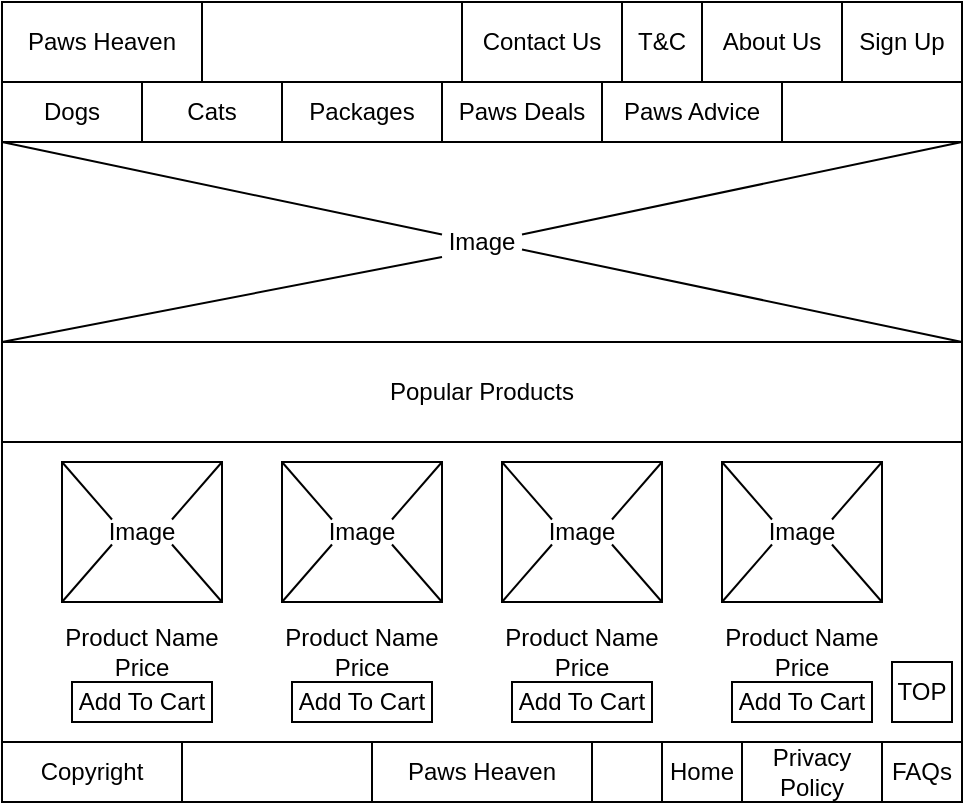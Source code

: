 <mxfile version="15.7.0" type="device" pages="15"><diagram id="fH82Fr2kDyO_x67LSKD-" name="Main Page"><mxGraphModel dx="782" dy="436" grid="1" gridSize="10" guides="1" tooltips="1" connect="1" arrows="1" fold="1" page="1" pageScale="1" pageWidth="850" pageHeight="1100" math="0" shadow="0"><root><mxCell id="0"/><mxCell id="1" parent="0"/><mxCell id="H-0ABnvdJA2mNGHQCxTQ-37" value="" style="rounded=0;whiteSpace=wrap;html=1;" parent="1" vertex="1"><mxGeometry x="120" y="40" width="480" height="400" as="geometry"/></mxCell><mxCell id="H-0ABnvdJA2mNGHQCxTQ-2" value="" style="rounded=0;whiteSpace=wrap;html=1;" parent="1" vertex="1"><mxGeometry x="120" y="40" width="480" height="40" as="geometry"/></mxCell><mxCell id="H-0ABnvdJA2mNGHQCxTQ-3" value="Paws Heaven" style="rounded=0;whiteSpace=wrap;html=1;" parent="1" vertex="1"><mxGeometry x="120" y="40" width="100" height="40" as="geometry"/></mxCell><mxCell id="H-0ABnvdJA2mNGHQCxTQ-4" value="Sign Up" style="rounded=0;whiteSpace=wrap;html=1;" parent="1" vertex="1"><mxGeometry x="540" y="40" width="60" height="40" as="geometry"/></mxCell><mxCell id="H-0ABnvdJA2mNGHQCxTQ-5" value="About Us" style="rounded=0;whiteSpace=wrap;html=1;" parent="1" vertex="1"><mxGeometry x="470" y="40" width="70" height="40" as="geometry"/></mxCell><mxCell id="H-0ABnvdJA2mNGHQCxTQ-6" value="T&amp;amp;C" style="rounded=0;whiteSpace=wrap;html=1;" parent="1" vertex="1"><mxGeometry x="430" y="40" width="40" height="40" as="geometry"/></mxCell><mxCell id="H-0ABnvdJA2mNGHQCxTQ-7" value="Contact Us" style="rounded=0;whiteSpace=wrap;html=1;" parent="1" vertex="1"><mxGeometry x="350" y="40" width="80" height="40" as="geometry"/></mxCell><mxCell id="H-0ABnvdJA2mNGHQCxTQ-8" value="" style="rounded=0;whiteSpace=wrap;html=1;" parent="1" vertex="1"><mxGeometry x="120" y="80" width="480" height="30" as="geometry"/></mxCell><mxCell id="H-0ABnvdJA2mNGHQCxTQ-9" value="Dogs" style="rounded=0;whiteSpace=wrap;html=1;" parent="1" vertex="1"><mxGeometry x="120" y="80" width="70" height="30" as="geometry"/></mxCell><mxCell id="H-0ABnvdJA2mNGHQCxTQ-10" value="Cats" style="rounded=0;whiteSpace=wrap;html=1;" parent="1" vertex="1"><mxGeometry x="190" y="80" width="70" height="30" as="geometry"/></mxCell><mxCell id="H-0ABnvdJA2mNGHQCxTQ-11" value="Packages" style="rounded=0;whiteSpace=wrap;html=1;" parent="1" vertex="1"><mxGeometry x="260" y="80" width="80" height="30" as="geometry"/></mxCell><mxCell id="H-0ABnvdJA2mNGHQCxTQ-12" value="Paws Deals" style="rounded=0;whiteSpace=wrap;html=1;" parent="1" vertex="1"><mxGeometry x="340" y="80" width="80" height="30" as="geometry"/></mxCell><mxCell id="H-0ABnvdJA2mNGHQCxTQ-13" value="Paws Advice" style="rounded=0;whiteSpace=wrap;html=1;" parent="1" vertex="1"><mxGeometry x="420" y="80" width="90" height="30" as="geometry"/></mxCell><mxCell id="H-0ABnvdJA2mNGHQCxTQ-14" value="" style="rounded=0;whiteSpace=wrap;html=1;" parent="1" vertex="1"><mxGeometry x="120" y="110" width="480" height="100" as="geometry"/></mxCell><mxCell id="H-0ABnvdJA2mNGHQCxTQ-15" value="" style="endArrow=none;html=1;rounded=0;entryX=1;entryY=0;entryDx=0;entryDy=0;exitX=1;exitY=0.25;exitDx=0;exitDy=0;" parent="1" source="H-0ABnvdJA2mNGHQCxTQ-40" target="H-0ABnvdJA2mNGHQCxTQ-14" edge="1"><mxGeometry width="50" height="50" relative="1" as="geometry"><mxPoint x="450" y="150" as="sourcePoint"/><mxPoint x="240" y="160" as="targetPoint"/></mxGeometry></mxCell><mxCell id="H-0ABnvdJA2mNGHQCxTQ-16" value="" style="endArrow=none;html=1;rounded=0;exitX=1;exitY=0.75;exitDx=0;exitDy=0;entryX=1;entryY=1;entryDx=0;entryDy=0;startArrow=none;" parent="1" source="H-0ABnvdJA2mNGHQCxTQ-40" target="H-0ABnvdJA2mNGHQCxTQ-14" edge="1"><mxGeometry width="50" height="50" relative="1" as="geometry"><mxPoint x="410" y="210" as="sourcePoint"/><mxPoint x="310" y="150" as="targetPoint"/></mxGeometry></mxCell><mxCell id="H-0ABnvdJA2mNGHQCxTQ-18" value="Popular Products" style="rounded=0;whiteSpace=wrap;html=1;" parent="1" vertex="1"><mxGeometry x="120" y="210" width="480" height="50" as="geometry"/></mxCell><mxCell id="H-0ABnvdJA2mNGHQCxTQ-19" value="" style="rounded=0;whiteSpace=wrap;html=1;" parent="1" vertex="1"><mxGeometry x="150" y="270" width="80" height="70" as="geometry"/></mxCell><mxCell id="H-0ABnvdJA2mNGHQCxTQ-20" value="" style="rounded=0;whiteSpace=wrap;html=1;fontStyle=1" parent="1" vertex="1"><mxGeometry x="260" y="270" width="80" height="70" as="geometry"/></mxCell><mxCell id="H-0ABnvdJA2mNGHQCxTQ-21" value="" style="rounded=0;whiteSpace=wrap;html=1;" parent="1" vertex="1"><mxGeometry x="370" y="270" width="80" height="70" as="geometry"/></mxCell><mxCell id="H-0ABnvdJA2mNGHQCxTQ-22" value="" style="rounded=0;whiteSpace=wrap;html=1;" parent="1" vertex="1"><mxGeometry x="480" y="270" width="80" height="70" as="geometry"/></mxCell><mxCell id="H-0ABnvdJA2mNGHQCxTQ-23" value="Product Name&lt;br&gt;Price" style="text;html=1;strokeColor=none;fillColor=none;align=center;verticalAlign=middle;whiteSpace=wrap;rounded=0;" parent="1" vertex="1"><mxGeometry x="145" y="350" width="90" height="30" as="geometry"/></mxCell><mxCell id="H-0ABnvdJA2mNGHQCxTQ-24" value="Product Name&lt;br&gt;Price" style="text;html=1;strokeColor=none;fillColor=none;align=center;verticalAlign=middle;whiteSpace=wrap;rounded=0;" parent="1" vertex="1"><mxGeometry x="255" y="350" width="90" height="30" as="geometry"/></mxCell><mxCell id="H-0ABnvdJA2mNGHQCxTQ-25" value="Product Name&lt;br&gt;Price" style="text;html=1;strokeColor=none;fillColor=none;align=center;verticalAlign=middle;whiteSpace=wrap;rounded=0;" parent="1" vertex="1"><mxGeometry x="365" y="350" width="90" height="30" as="geometry"/></mxCell><mxCell id="H-0ABnvdJA2mNGHQCxTQ-26" value="Product Name&lt;br&gt;Price" style="text;html=1;strokeColor=none;fillColor=none;align=center;verticalAlign=middle;whiteSpace=wrap;rounded=0;" parent="1" vertex="1"><mxGeometry x="475" y="350" width="90" height="30" as="geometry"/></mxCell><mxCell id="H-0ABnvdJA2mNGHQCxTQ-27" value="Add To Cart" style="rounded=0;whiteSpace=wrap;html=1;" parent="1" vertex="1"><mxGeometry x="155" y="380" width="70" height="20" as="geometry"/></mxCell><mxCell id="H-0ABnvdJA2mNGHQCxTQ-28" value="Add To Cart" style="rounded=0;whiteSpace=wrap;html=1;" parent="1" vertex="1"><mxGeometry x="265" y="380" width="70" height="20" as="geometry"/></mxCell><mxCell id="H-0ABnvdJA2mNGHQCxTQ-29" value="Add To Cart" style="rounded=0;whiteSpace=wrap;html=1;" parent="1" vertex="1"><mxGeometry x="375" y="380" width="70" height="20" as="geometry"/></mxCell><mxCell id="H-0ABnvdJA2mNGHQCxTQ-30" value="Add To Cart" style="rounded=0;whiteSpace=wrap;html=1;" parent="1" vertex="1"><mxGeometry x="485" y="380" width="70" height="20" as="geometry"/></mxCell><mxCell id="H-0ABnvdJA2mNGHQCxTQ-31" value="" style="rounded=0;whiteSpace=wrap;html=1;" parent="1" vertex="1"><mxGeometry x="120" y="410" width="480" height="30" as="geometry"/></mxCell><mxCell id="H-0ABnvdJA2mNGHQCxTQ-32" value="Copyright" style="rounded=0;whiteSpace=wrap;html=1;" parent="1" vertex="1"><mxGeometry x="120" y="410" width="90" height="30" as="geometry"/></mxCell><mxCell id="H-0ABnvdJA2mNGHQCxTQ-33" value="Paws Heaven" style="rounded=0;whiteSpace=wrap;html=1;" parent="1" vertex="1"><mxGeometry x="305" y="410" width="110" height="30" as="geometry"/></mxCell><mxCell id="H-0ABnvdJA2mNGHQCxTQ-34" value="FAQs" style="rounded=0;whiteSpace=wrap;html=1;" parent="1" vertex="1"><mxGeometry x="560" y="410" width="40" height="30" as="geometry"/></mxCell><mxCell id="H-0ABnvdJA2mNGHQCxTQ-35" value="Privacy Policy" style="rounded=0;whiteSpace=wrap;html=1;" parent="1" vertex="1"><mxGeometry x="490" y="410" width="70" height="30" as="geometry"/></mxCell><mxCell id="H-0ABnvdJA2mNGHQCxTQ-36" value="Home" style="rounded=0;whiteSpace=wrap;html=1;" parent="1" vertex="1"><mxGeometry x="450" y="410" width="40" height="30" as="geometry"/></mxCell><mxCell id="H-0ABnvdJA2mNGHQCxTQ-40" value="Image" style="text;html=1;strokeColor=none;fillColor=none;align=center;verticalAlign=middle;whiteSpace=wrap;rounded=0;" parent="1" vertex="1"><mxGeometry x="340" y="152.5" width="40" height="15" as="geometry"/></mxCell><mxCell id="H-0ABnvdJA2mNGHQCxTQ-41" value="" style="endArrow=none;html=1;rounded=0;exitX=0;exitY=0;exitDx=0;exitDy=0;entryX=0;entryY=0.25;entryDx=0;entryDy=0;startArrow=none;" parent="1" target="H-0ABnvdJA2mNGHQCxTQ-40" edge="1"><mxGeometry width="50" height="50" relative="1" as="geometry"><mxPoint x="120" y="110" as="sourcePoint"/><mxPoint x="330" y="150" as="targetPoint"/></mxGeometry></mxCell><mxCell id="H-0ABnvdJA2mNGHQCxTQ-42" value="" style="endArrow=none;html=1;rounded=0;exitX=0;exitY=1;exitDx=0;exitDy=0;entryX=0;entryY=1;entryDx=0;entryDy=0;startArrow=none;" parent="1" source="H-0ABnvdJA2mNGHQCxTQ-14" target="H-0ABnvdJA2mNGHQCxTQ-40" edge="1"><mxGeometry width="50" height="50" relative="1" as="geometry"><mxPoint x="120" y="215" as="sourcePoint"/><mxPoint x="300" y="180" as="targetPoint"/></mxGeometry></mxCell><mxCell id="H-0ABnvdJA2mNGHQCxTQ-44" value="Image" style="text;html=1;strokeColor=none;fillColor=none;align=center;verticalAlign=middle;whiteSpace=wrap;rounded=0;" parent="1" vertex="1"><mxGeometry x="285" y="298.75" width="30" height="12.5" as="geometry"/></mxCell><mxCell id="H-0ABnvdJA2mNGHQCxTQ-43" value="Image" style="text;html=1;strokeColor=none;fillColor=none;align=center;verticalAlign=middle;whiteSpace=wrap;rounded=0;" parent="1" vertex="1"><mxGeometry x="175" y="298.75" width="30" height="12.5" as="geometry"/></mxCell><mxCell id="H-0ABnvdJA2mNGHQCxTQ-45" value="Image" style="text;html=1;strokeColor=none;fillColor=none;align=center;verticalAlign=middle;whiteSpace=wrap;rounded=0;" parent="1" vertex="1"><mxGeometry x="395" y="298.75" width="30" height="12.5" as="geometry"/></mxCell><mxCell id="H-0ABnvdJA2mNGHQCxTQ-46" value="Image" style="text;html=1;strokeColor=none;fillColor=none;align=center;verticalAlign=middle;whiteSpace=wrap;rounded=0;" parent="1" vertex="1"><mxGeometry x="505" y="298.75" width="30" height="12.5" as="geometry"/></mxCell><mxCell id="H-0ABnvdJA2mNGHQCxTQ-47" value="" style="endArrow=none;html=1;rounded=0;entryX=1;entryY=0;entryDx=0;entryDy=0;exitX=1;exitY=0;exitDx=0;exitDy=0;" parent="1" source="H-0ABnvdJA2mNGHQCxTQ-43" target="H-0ABnvdJA2mNGHQCxTQ-19" edge="1"><mxGeometry width="50" height="50" relative="1" as="geometry"><mxPoint x="170" y="330" as="sourcePoint"/><mxPoint x="220" y="280" as="targetPoint"/></mxGeometry></mxCell><mxCell id="H-0ABnvdJA2mNGHQCxTQ-48" value="" style="endArrow=none;html=1;rounded=0;exitX=0;exitY=0;exitDx=0;exitDy=0;entryX=0;entryY=0;entryDx=0;entryDy=0;" parent="1" source="H-0ABnvdJA2mNGHQCxTQ-19" target="H-0ABnvdJA2mNGHQCxTQ-43" edge="1"><mxGeometry width="50" height="50" relative="1" as="geometry"><mxPoint x="170" y="350" as="sourcePoint"/><mxPoint x="220" y="300" as="targetPoint"/></mxGeometry></mxCell><mxCell id="H-0ABnvdJA2mNGHQCxTQ-52" value="" style="endArrow=none;html=1;rounded=0;entryX=0;entryY=1;entryDx=0;entryDy=0;" parent="1" target="H-0ABnvdJA2mNGHQCxTQ-43" edge="1"><mxGeometry width="50" height="50" relative="1" as="geometry"><mxPoint x="150" y="340" as="sourcePoint"/><mxPoint x="160" y="320" as="targetPoint"/></mxGeometry></mxCell><mxCell id="H-0ABnvdJA2mNGHQCxTQ-55" value="" style="endArrow=none;html=1;rounded=0;entryX=1;entryY=0;entryDx=0;entryDy=0;exitX=1;exitY=0;exitDx=0;exitDy=0;" parent="1" source="H-0ABnvdJA2mNGHQCxTQ-44" target="H-0ABnvdJA2mNGHQCxTQ-20" edge="1"><mxGeometry width="50" height="50" relative="1" as="geometry"><mxPoint x="330" y="290" as="sourcePoint"/><mxPoint x="310" y="310" as="targetPoint"/></mxGeometry></mxCell><mxCell id="H-0ABnvdJA2mNGHQCxTQ-56" value="" style="endArrow=none;html=1;rounded=0;entryX=0;entryY=0;entryDx=0;entryDy=0;exitX=0;exitY=0;exitDx=0;exitDy=0;" parent="1" source="H-0ABnvdJA2mNGHQCxTQ-44" target="H-0ABnvdJA2mNGHQCxTQ-20" edge="1"><mxGeometry width="50" height="50" relative="1" as="geometry"><mxPoint x="240" y="340" as="sourcePoint"/><mxPoint x="290" y="290" as="targetPoint"/></mxGeometry></mxCell><mxCell id="H-0ABnvdJA2mNGHQCxTQ-57" value="" style="endArrow=none;html=1;rounded=0;exitX=0;exitY=1;exitDx=0;exitDy=0;entryX=0;entryY=1;entryDx=0;entryDy=0;" parent="1" source="H-0ABnvdJA2mNGHQCxTQ-20" target="H-0ABnvdJA2mNGHQCxTQ-44" edge="1"><mxGeometry width="50" height="50" relative="1" as="geometry"><mxPoint x="270" y="330" as="sourcePoint"/><mxPoint x="285" y="312.5" as="targetPoint"/></mxGeometry></mxCell><mxCell id="H-0ABnvdJA2mNGHQCxTQ-58" value="" style="endArrow=none;html=1;rounded=0;exitX=1;exitY=1;exitDx=0;exitDy=0;entryX=1;entryY=1;entryDx=0;entryDy=0;" parent="1" source="H-0ABnvdJA2mNGHQCxTQ-44" target="H-0ABnvdJA2mNGHQCxTQ-20" edge="1"><mxGeometry width="50" height="50" relative="1" as="geometry"><mxPoint x="340" y="360" as="sourcePoint"/><mxPoint x="390" y="310" as="targetPoint"/></mxGeometry></mxCell><mxCell id="H-0ABnvdJA2mNGHQCxTQ-62" value="" style="endArrow=none;html=1;rounded=0;exitX=0;exitY=0;exitDx=0;exitDy=0;entryX=0;entryY=0;entryDx=0;entryDy=0;" parent="1" source="H-0ABnvdJA2mNGHQCxTQ-21" target="H-0ABnvdJA2mNGHQCxTQ-45" edge="1"><mxGeometry width="50" height="50" relative="1" as="geometry"><mxPoint x="430" y="340" as="sourcePoint"/><mxPoint x="480" y="290" as="targetPoint"/></mxGeometry></mxCell><mxCell id="H-0ABnvdJA2mNGHQCxTQ-63" value="" style="endArrow=none;html=1;rounded=0;exitX=0;exitY=0;exitDx=0;exitDy=0;entryX=0;entryY=0;entryDx=0;entryDy=0;" parent="1" source="H-0ABnvdJA2mNGHQCxTQ-22" target="H-0ABnvdJA2mNGHQCxTQ-46" edge="1"><mxGeometry width="50" height="50" relative="1" as="geometry"><mxPoint x="380" y="280" as="sourcePoint"/><mxPoint x="405" y="308.75" as="targetPoint"/></mxGeometry></mxCell><mxCell id="H-0ABnvdJA2mNGHQCxTQ-64" value="" style="endArrow=none;html=1;rounded=0;exitX=1;exitY=1;exitDx=0;exitDy=0;entryX=1;entryY=1;entryDx=0;entryDy=0;" parent="1" source="H-0ABnvdJA2mNGHQCxTQ-45" target="H-0ABnvdJA2mNGHQCxTQ-21" edge="1"><mxGeometry width="50" height="50" relative="1" as="geometry"><mxPoint x="390" y="290" as="sourcePoint"/><mxPoint x="415" y="318.75" as="targetPoint"/></mxGeometry></mxCell><mxCell id="H-0ABnvdJA2mNGHQCxTQ-65" value="" style="endArrow=none;html=1;rounded=0;exitX=0;exitY=1;exitDx=0;exitDy=0;entryX=0;entryY=1;entryDx=0;entryDy=0;" parent="1" source="H-0ABnvdJA2mNGHQCxTQ-21" target="H-0ABnvdJA2mNGHQCxTQ-45" edge="1"><mxGeometry width="50" height="50" relative="1" as="geometry"><mxPoint x="400" y="300" as="sourcePoint"/><mxPoint x="425" y="328.75" as="targetPoint"/></mxGeometry></mxCell><mxCell id="H-0ABnvdJA2mNGHQCxTQ-66" value="" style="endArrow=none;html=1;rounded=0;exitX=1;exitY=0;exitDx=0;exitDy=0;entryX=1;entryY=0;entryDx=0;entryDy=0;" parent="1" source="H-0ABnvdJA2mNGHQCxTQ-45" target="H-0ABnvdJA2mNGHQCxTQ-21" edge="1"><mxGeometry width="50" height="50" relative="1" as="geometry"><mxPoint x="410" y="310" as="sourcePoint"/><mxPoint x="435" y="338.75" as="targetPoint"/></mxGeometry></mxCell><mxCell id="H-0ABnvdJA2mNGHQCxTQ-67" value="" style="endArrow=none;html=1;rounded=0;exitX=0;exitY=1;exitDx=0;exitDy=0;entryX=0;entryY=1;entryDx=0;entryDy=0;" parent="1" source="H-0ABnvdJA2mNGHQCxTQ-46" target="H-0ABnvdJA2mNGHQCxTQ-22" edge="1"><mxGeometry width="50" height="50" relative="1" as="geometry"><mxPoint x="420" y="320" as="sourcePoint"/><mxPoint x="445" y="348.75" as="targetPoint"/></mxGeometry></mxCell><mxCell id="H-0ABnvdJA2mNGHQCxTQ-68" value="" style="endArrow=none;html=1;rounded=0;exitX=1;exitY=1;exitDx=0;exitDy=0;entryX=1;entryY=1;entryDx=0;entryDy=0;" parent="1" source="H-0ABnvdJA2mNGHQCxTQ-46" target="H-0ABnvdJA2mNGHQCxTQ-22" edge="1"><mxGeometry width="50" height="50" relative="1" as="geometry"><mxPoint x="430" y="330" as="sourcePoint"/><mxPoint x="455" y="358.75" as="targetPoint"/></mxGeometry></mxCell><mxCell id="H-0ABnvdJA2mNGHQCxTQ-69" value="" style="endArrow=none;html=1;rounded=0;exitX=1;exitY=0;exitDx=0;exitDy=0;entryX=1;entryY=0;entryDx=0;entryDy=0;" parent="1" source="H-0ABnvdJA2mNGHQCxTQ-46" target="H-0ABnvdJA2mNGHQCxTQ-22" edge="1"><mxGeometry width="50" height="50" relative="1" as="geometry"><mxPoint x="440" y="340" as="sourcePoint"/><mxPoint x="465" y="368.75" as="targetPoint"/></mxGeometry></mxCell><mxCell id="QNVRmzddlmW3TuF8uTkh-1" value="TOP" style="whiteSpace=wrap;html=1;aspect=fixed;align=center;" parent="1" vertex="1"><mxGeometry x="565" y="370" width="30" height="30" as="geometry"/></mxCell><mxCell id="QNVRmzddlmW3TuF8uTkh-3" value="" style="endArrow=none;html=1;rounded=0;entryX=1;entryY=1;entryDx=0;entryDy=0;exitX=1;exitY=1;exitDx=0;exitDy=0;" parent="1" source="H-0ABnvdJA2mNGHQCxTQ-19" target="H-0ABnvdJA2mNGHQCxTQ-43" edge="1"><mxGeometry width="50" height="50" relative="1" as="geometry"><mxPoint x="160" y="350" as="sourcePoint"/><mxPoint x="185" y="321.25" as="targetPoint"/></mxGeometry></mxCell></root></mxGraphModel></diagram><diagram id="ys3Aq6UW2nco6agnxICx" name="Category Page"><mxGraphModel dx="782" dy="436" grid="1" gridSize="10" guides="1" tooltips="1" connect="1" arrows="1" fold="1" page="1" pageScale="1" pageWidth="850" pageHeight="1100" math="0" shadow="0"><root><mxCell id="86ZaaQ0d5vpdIhdk1_Rb-0"/><mxCell id="86ZaaQ0d5vpdIhdk1_Rb-1" parent="86ZaaQ0d5vpdIhdk1_Rb-0"/><mxCell id="86ZaaQ0d5vpdIhdk1_Rb-34" value="FAQs" style="rounded=0;whiteSpace=wrap;html=1;" parent="86ZaaQ0d5vpdIhdk1_Rb-1" vertex="1"><mxGeometry x="180" y="610" width="40" height="30" as="geometry"/></mxCell><mxCell id="86ZaaQ0d5vpdIhdk1_Rb-43" value="Image" style="text;html=1;strokeColor=none;fillColor=none;align=center;verticalAlign=middle;whiteSpace=wrap;rounded=0;" parent="86ZaaQ0d5vpdIhdk1_Rb-1" vertex="1"><mxGeometry x="135" y="498.75" width="30" height="12.5" as="geometry"/></mxCell><mxCell id="86ZaaQ0d5vpdIhdk1_Rb-58" value="" style="endArrow=none;html=1;rounded=0;exitX=1;exitY=1;exitDx=0;exitDy=0;entryX=1;entryY=1;entryDx=0;entryDy=0;" parent="86ZaaQ0d5vpdIhdk1_Rb-1" source="86ZaaQ0d5vpdIhdk1_Rb-43" edge="1"><mxGeometry width="50" height="50" relative="1" as="geometry"><mxPoint x="60" y="530" as="sourcePoint"/><mxPoint x="190" y="540" as="targetPoint"/></mxGeometry></mxCell><mxCell id="86ZaaQ0d5vpdIhdk1_Rb-59" value="" style="endArrow=none;html=1;rounded=0;exitX=1;exitY=0;exitDx=0;exitDy=0;entryX=1;entryY=0;entryDx=0;entryDy=0;" parent="86ZaaQ0d5vpdIhdk1_Rb-1" source="86ZaaQ0d5vpdIhdk1_Rb-43" edge="1"><mxGeometry width="50" height="50" relative="1" as="geometry"><mxPoint x="70" y="540" as="sourcePoint"/><mxPoint x="190" y="470" as="targetPoint"/></mxGeometry></mxCell><mxCell id="5Sez2p_BQjOGRbtFKfFE-0" value="TOP" style="whiteSpace=wrap;html=1;aspect=fixed;align=center;" parent="86ZaaQ0d5vpdIhdk1_Rb-1" vertex="1"><mxGeometry x="185" y="570" width="30" height="30" as="geometry"/></mxCell><mxCell id="zVajlWr8CfxLI9IfXTSV-0" value="" style="rounded=0;whiteSpace=wrap;html=1;" parent="86ZaaQ0d5vpdIhdk1_Rb-1" vertex="1"><mxGeometry x="120" y="250" width="480" height="400" as="geometry"/></mxCell><mxCell id="zVajlWr8CfxLI9IfXTSV-1" value="" style="rounded=0;whiteSpace=wrap;html=1;" parent="86ZaaQ0d5vpdIhdk1_Rb-1" vertex="1"><mxGeometry x="120" y="250" width="480" height="40" as="geometry"/></mxCell><mxCell id="zVajlWr8CfxLI9IfXTSV-2" value="Paws Heaven" style="rounded=0;whiteSpace=wrap;html=1;" parent="86ZaaQ0d5vpdIhdk1_Rb-1" vertex="1"><mxGeometry x="120" y="250" width="100" height="40" as="geometry"/></mxCell><mxCell id="zVajlWr8CfxLI9IfXTSV-3" value="Sign Up" style="rounded=0;whiteSpace=wrap;html=1;" parent="86ZaaQ0d5vpdIhdk1_Rb-1" vertex="1"><mxGeometry x="540" y="250" width="60" height="40" as="geometry"/></mxCell><mxCell id="zVajlWr8CfxLI9IfXTSV-4" value="About Us" style="rounded=0;whiteSpace=wrap;html=1;" parent="86ZaaQ0d5vpdIhdk1_Rb-1" vertex="1"><mxGeometry x="470" y="250" width="70" height="40" as="geometry"/></mxCell><mxCell id="zVajlWr8CfxLI9IfXTSV-5" value="T&amp;amp;C" style="rounded=0;whiteSpace=wrap;html=1;" parent="86ZaaQ0d5vpdIhdk1_Rb-1" vertex="1"><mxGeometry x="430" y="250" width="40" height="40" as="geometry"/></mxCell><mxCell id="zVajlWr8CfxLI9IfXTSV-6" value="Contact Us" style="rounded=0;whiteSpace=wrap;html=1;" parent="86ZaaQ0d5vpdIhdk1_Rb-1" vertex="1"><mxGeometry x="350" y="250" width="80" height="40" as="geometry"/></mxCell><mxCell id="zVajlWr8CfxLI9IfXTSV-7" value="" style="rounded=0;whiteSpace=wrap;html=1;" parent="86ZaaQ0d5vpdIhdk1_Rb-1" vertex="1"><mxGeometry x="120" y="290" width="480" height="30" as="geometry"/></mxCell><mxCell id="zVajlWr8CfxLI9IfXTSV-8" value="Dogs" style="rounded=0;whiteSpace=wrap;html=1;" parent="86ZaaQ0d5vpdIhdk1_Rb-1" vertex="1"><mxGeometry x="120" y="290" width="70" height="30" as="geometry"/></mxCell><mxCell id="zVajlWr8CfxLI9IfXTSV-9" value="Cats" style="rounded=0;whiteSpace=wrap;html=1;" parent="86ZaaQ0d5vpdIhdk1_Rb-1" vertex="1"><mxGeometry x="190" y="290" width="70" height="30" as="geometry"/></mxCell><mxCell id="zVajlWr8CfxLI9IfXTSV-10" value="Packages" style="rounded=0;whiteSpace=wrap;html=1;" parent="86ZaaQ0d5vpdIhdk1_Rb-1" vertex="1"><mxGeometry x="260" y="290" width="80" height="30" as="geometry"/></mxCell><mxCell id="zVajlWr8CfxLI9IfXTSV-11" value="Paws Deals" style="rounded=0;whiteSpace=wrap;html=1;" parent="86ZaaQ0d5vpdIhdk1_Rb-1" vertex="1"><mxGeometry x="340" y="290" width="80" height="30" as="geometry"/></mxCell><mxCell id="zVajlWr8CfxLI9IfXTSV-12" value="Paws Advice" style="rounded=0;whiteSpace=wrap;html=1;" parent="86ZaaQ0d5vpdIhdk1_Rb-1" vertex="1"><mxGeometry x="420" y="290" width="90" height="30" as="geometry"/></mxCell><mxCell id="zVajlWr8CfxLI9IfXTSV-13" value="" style="rounded=0;whiteSpace=wrap;html=1;" parent="86ZaaQ0d5vpdIhdk1_Rb-1" vertex="1"><mxGeometry x="120" y="320" width="480" height="100" as="geometry"/></mxCell><mxCell id="zVajlWr8CfxLI9IfXTSV-14" value="" style="endArrow=none;html=1;rounded=0;entryX=1;entryY=0;entryDx=0;entryDy=0;exitX=1;exitY=0.25;exitDx=0;exitDy=0;" parent="86ZaaQ0d5vpdIhdk1_Rb-1" source="zVajlWr8CfxLI9IfXTSV-35" target="zVajlWr8CfxLI9IfXTSV-13" edge="1"><mxGeometry width="50" height="50" relative="1" as="geometry"><mxPoint x="450" y="360" as="sourcePoint"/><mxPoint x="240" y="370" as="targetPoint"/></mxGeometry></mxCell><mxCell id="zVajlWr8CfxLI9IfXTSV-15" value="" style="endArrow=none;html=1;rounded=0;exitX=1;exitY=0.75;exitDx=0;exitDy=0;entryX=1;entryY=1;entryDx=0;entryDy=0;startArrow=none;" parent="86ZaaQ0d5vpdIhdk1_Rb-1" source="zVajlWr8CfxLI9IfXTSV-35" target="zVajlWr8CfxLI9IfXTSV-13" edge="1"><mxGeometry width="50" height="50" relative="1" as="geometry"><mxPoint x="410" y="420" as="sourcePoint"/><mxPoint x="310" y="360" as="targetPoint"/></mxGeometry></mxCell><mxCell id="zVajlWr8CfxLI9IfXTSV-16" value="Popular Products" style="rounded=0;whiteSpace=wrap;html=1;" parent="86ZaaQ0d5vpdIhdk1_Rb-1" vertex="1"><mxGeometry x="120" y="420" width="480" height="50" as="geometry"/></mxCell><mxCell id="zVajlWr8CfxLI9IfXTSV-17" value="" style="rounded=0;whiteSpace=wrap;html=1;" parent="86ZaaQ0d5vpdIhdk1_Rb-1" vertex="1"><mxGeometry x="150" y="480" width="80" height="70" as="geometry"/></mxCell><mxCell id="zVajlWr8CfxLI9IfXTSV-18" value="" style="rounded=0;whiteSpace=wrap;html=1;fontStyle=1" parent="86ZaaQ0d5vpdIhdk1_Rb-1" vertex="1"><mxGeometry x="260" y="480" width="80" height="70" as="geometry"/></mxCell><mxCell id="zVajlWr8CfxLI9IfXTSV-19" value="" style="rounded=0;whiteSpace=wrap;html=1;" parent="86ZaaQ0d5vpdIhdk1_Rb-1" vertex="1"><mxGeometry x="370" y="480" width="80" height="70" as="geometry"/></mxCell><mxCell id="zVajlWr8CfxLI9IfXTSV-20" value="" style="rounded=0;whiteSpace=wrap;html=1;" parent="86ZaaQ0d5vpdIhdk1_Rb-1" vertex="1"><mxGeometry x="480" y="480" width="80" height="70" as="geometry"/></mxCell><mxCell id="zVajlWr8CfxLI9IfXTSV-21" value="Product Name&lt;br&gt;Price" style="text;html=1;strokeColor=none;fillColor=none;align=center;verticalAlign=middle;whiteSpace=wrap;rounded=0;" parent="86ZaaQ0d5vpdIhdk1_Rb-1" vertex="1"><mxGeometry x="145" y="560" width="90" height="30" as="geometry"/></mxCell><mxCell id="zVajlWr8CfxLI9IfXTSV-22" value="Product Name&lt;br&gt;Price" style="text;html=1;strokeColor=none;fillColor=none;align=center;verticalAlign=middle;whiteSpace=wrap;rounded=0;" parent="86ZaaQ0d5vpdIhdk1_Rb-1" vertex="1"><mxGeometry x="255" y="560" width="90" height="30" as="geometry"/></mxCell><mxCell id="zVajlWr8CfxLI9IfXTSV-23" value="Product Name&lt;br&gt;Price" style="text;html=1;strokeColor=none;fillColor=none;align=center;verticalAlign=middle;whiteSpace=wrap;rounded=0;" parent="86ZaaQ0d5vpdIhdk1_Rb-1" vertex="1"><mxGeometry x="365" y="560" width="90" height="30" as="geometry"/></mxCell><mxCell id="zVajlWr8CfxLI9IfXTSV-24" value="Product Name&lt;br&gt;Price" style="text;html=1;strokeColor=none;fillColor=none;align=center;verticalAlign=middle;whiteSpace=wrap;rounded=0;" parent="86ZaaQ0d5vpdIhdk1_Rb-1" vertex="1"><mxGeometry x="475" y="560" width="90" height="30" as="geometry"/></mxCell><mxCell id="zVajlWr8CfxLI9IfXTSV-25" value="Add To Cart" style="rounded=0;whiteSpace=wrap;html=1;" parent="86ZaaQ0d5vpdIhdk1_Rb-1" vertex="1"><mxGeometry x="155" y="590" width="70" height="20" as="geometry"/></mxCell><mxCell id="zVajlWr8CfxLI9IfXTSV-26" value="Add To Cart" style="rounded=0;whiteSpace=wrap;html=1;" parent="86ZaaQ0d5vpdIhdk1_Rb-1" vertex="1"><mxGeometry x="265" y="590" width="70" height="20" as="geometry"/></mxCell><mxCell id="zVajlWr8CfxLI9IfXTSV-27" value="Add To Cart" style="rounded=0;whiteSpace=wrap;html=1;" parent="86ZaaQ0d5vpdIhdk1_Rb-1" vertex="1"><mxGeometry x="375" y="590" width="70" height="20" as="geometry"/></mxCell><mxCell id="zVajlWr8CfxLI9IfXTSV-28" value="Add To Cart" style="rounded=0;whiteSpace=wrap;html=1;" parent="86ZaaQ0d5vpdIhdk1_Rb-1" vertex="1"><mxGeometry x="485" y="590" width="70" height="20" as="geometry"/></mxCell><mxCell id="zVajlWr8CfxLI9IfXTSV-29" value="" style="rounded=0;whiteSpace=wrap;html=1;" parent="86ZaaQ0d5vpdIhdk1_Rb-1" vertex="1"><mxGeometry x="120" y="620" width="480" height="30" as="geometry"/></mxCell><mxCell id="zVajlWr8CfxLI9IfXTSV-30" value="Copyright" style="rounded=0;whiteSpace=wrap;html=1;" parent="86ZaaQ0d5vpdIhdk1_Rb-1" vertex="1"><mxGeometry x="120" y="620" width="90" height="30" as="geometry"/></mxCell><mxCell id="zVajlWr8CfxLI9IfXTSV-31" value="Paws Heaven" style="rounded=0;whiteSpace=wrap;html=1;" parent="86ZaaQ0d5vpdIhdk1_Rb-1" vertex="1"><mxGeometry x="305" y="620" width="110" height="30" as="geometry"/></mxCell><mxCell id="zVajlWr8CfxLI9IfXTSV-32" value="FAQs" style="rounded=0;whiteSpace=wrap;html=1;" parent="86ZaaQ0d5vpdIhdk1_Rb-1" vertex="1"><mxGeometry x="560" y="620" width="40" height="30" as="geometry"/></mxCell><mxCell id="zVajlWr8CfxLI9IfXTSV-33" value="Privacy Policy" style="rounded=0;whiteSpace=wrap;html=1;" parent="86ZaaQ0d5vpdIhdk1_Rb-1" vertex="1"><mxGeometry x="490" y="620" width="70" height="30" as="geometry"/></mxCell><mxCell id="zVajlWr8CfxLI9IfXTSV-34" value="Home" style="rounded=0;whiteSpace=wrap;html=1;" parent="86ZaaQ0d5vpdIhdk1_Rb-1" vertex="1"><mxGeometry x="450" y="620" width="40" height="30" as="geometry"/></mxCell><mxCell id="zVajlWr8CfxLI9IfXTSV-35" value="Image" style="text;html=1;strokeColor=none;fillColor=none;align=center;verticalAlign=middle;whiteSpace=wrap;rounded=0;" parent="86ZaaQ0d5vpdIhdk1_Rb-1" vertex="1"><mxGeometry x="340" y="362.5" width="40" height="15" as="geometry"/></mxCell><mxCell id="zVajlWr8CfxLI9IfXTSV-36" value="" style="endArrow=none;html=1;rounded=0;exitX=0;exitY=0;exitDx=0;exitDy=0;entryX=0;entryY=0.25;entryDx=0;entryDy=0;startArrow=none;" parent="86ZaaQ0d5vpdIhdk1_Rb-1" target="zVajlWr8CfxLI9IfXTSV-35" edge="1"><mxGeometry width="50" height="50" relative="1" as="geometry"><mxPoint x="120" y="320" as="sourcePoint"/><mxPoint x="330" y="360" as="targetPoint"/></mxGeometry></mxCell><mxCell id="zVajlWr8CfxLI9IfXTSV-37" value="" style="endArrow=none;html=1;rounded=0;exitX=0;exitY=1;exitDx=0;exitDy=0;entryX=0;entryY=1;entryDx=0;entryDy=0;startArrow=none;" parent="86ZaaQ0d5vpdIhdk1_Rb-1" source="zVajlWr8CfxLI9IfXTSV-13" target="zVajlWr8CfxLI9IfXTSV-35" edge="1"><mxGeometry width="50" height="50" relative="1" as="geometry"><mxPoint x="120" y="425" as="sourcePoint"/><mxPoint x="300" y="390" as="targetPoint"/></mxGeometry></mxCell><mxCell id="zVajlWr8CfxLI9IfXTSV-38" value="Image" style="text;html=1;strokeColor=none;fillColor=none;align=center;verticalAlign=middle;whiteSpace=wrap;rounded=0;" parent="86ZaaQ0d5vpdIhdk1_Rb-1" vertex="1"><mxGeometry x="285" y="508.75" width="30" height="12.5" as="geometry"/></mxCell><mxCell id="zVajlWr8CfxLI9IfXTSV-39" value="Image" style="text;html=1;strokeColor=none;fillColor=none;align=center;verticalAlign=middle;whiteSpace=wrap;rounded=0;" parent="86ZaaQ0d5vpdIhdk1_Rb-1" vertex="1"><mxGeometry x="175" y="508.75" width="30" height="12.5" as="geometry"/></mxCell><mxCell id="zVajlWr8CfxLI9IfXTSV-40" value="Image" style="text;html=1;strokeColor=none;fillColor=none;align=center;verticalAlign=middle;whiteSpace=wrap;rounded=0;" parent="86ZaaQ0d5vpdIhdk1_Rb-1" vertex="1"><mxGeometry x="395" y="508.75" width="30" height="12.5" as="geometry"/></mxCell><mxCell id="zVajlWr8CfxLI9IfXTSV-41" value="Image" style="text;html=1;strokeColor=none;fillColor=none;align=center;verticalAlign=middle;whiteSpace=wrap;rounded=0;" parent="86ZaaQ0d5vpdIhdk1_Rb-1" vertex="1"><mxGeometry x="505" y="508.75" width="30" height="12.5" as="geometry"/></mxCell><mxCell id="zVajlWr8CfxLI9IfXTSV-42" value="" style="endArrow=none;html=1;rounded=0;entryX=1;entryY=0;entryDx=0;entryDy=0;exitX=1;exitY=0;exitDx=0;exitDy=0;" parent="86ZaaQ0d5vpdIhdk1_Rb-1" source="zVajlWr8CfxLI9IfXTSV-39" target="zVajlWr8CfxLI9IfXTSV-17" edge="1"><mxGeometry width="50" height="50" relative="1" as="geometry"><mxPoint x="170" y="540" as="sourcePoint"/><mxPoint x="220" y="490" as="targetPoint"/></mxGeometry></mxCell><mxCell id="zVajlWr8CfxLI9IfXTSV-43" value="" style="endArrow=none;html=1;rounded=0;exitX=0;exitY=0;exitDx=0;exitDy=0;entryX=0;entryY=0;entryDx=0;entryDy=0;" parent="86ZaaQ0d5vpdIhdk1_Rb-1" source="zVajlWr8CfxLI9IfXTSV-17" target="zVajlWr8CfxLI9IfXTSV-39" edge="1"><mxGeometry width="50" height="50" relative="1" as="geometry"><mxPoint x="170" y="560" as="sourcePoint"/><mxPoint x="220" y="510" as="targetPoint"/></mxGeometry></mxCell><mxCell id="zVajlWr8CfxLI9IfXTSV-44" value="" style="endArrow=none;html=1;rounded=0;entryX=0;entryY=1;entryDx=0;entryDy=0;" parent="86ZaaQ0d5vpdIhdk1_Rb-1" target="zVajlWr8CfxLI9IfXTSV-39" edge="1"><mxGeometry width="50" height="50" relative="1" as="geometry"><mxPoint x="150" y="550" as="sourcePoint"/><mxPoint x="160" y="530" as="targetPoint"/></mxGeometry></mxCell><mxCell id="zVajlWr8CfxLI9IfXTSV-45" value="" style="endArrow=none;html=1;rounded=0;entryX=1;entryY=0;entryDx=0;entryDy=0;exitX=1;exitY=0;exitDx=0;exitDy=0;" parent="86ZaaQ0d5vpdIhdk1_Rb-1" source="zVajlWr8CfxLI9IfXTSV-38" target="zVajlWr8CfxLI9IfXTSV-18" edge="1"><mxGeometry width="50" height="50" relative="1" as="geometry"><mxPoint x="330" y="500" as="sourcePoint"/><mxPoint x="310" y="520" as="targetPoint"/></mxGeometry></mxCell><mxCell id="zVajlWr8CfxLI9IfXTSV-46" value="" style="endArrow=none;html=1;rounded=0;entryX=0;entryY=0;entryDx=0;entryDy=0;exitX=0;exitY=0;exitDx=0;exitDy=0;" parent="86ZaaQ0d5vpdIhdk1_Rb-1" source="zVajlWr8CfxLI9IfXTSV-38" target="zVajlWr8CfxLI9IfXTSV-18" edge="1"><mxGeometry width="50" height="50" relative="1" as="geometry"><mxPoint x="240" y="550" as="sourcePoint"/><mxPoint x="290" y="500" as="targetPoint"/></mxGeometry></mxCell><mxCell id="zVajlWr8CfxLI9IfXTSV-47" value="" style="endArrow=none;html=1;rounded=0;exitX=0;exitY=1;exitDx=0;exitDy=0;entryX=0;entryY=1;entryDx=0;entryDy=0;" parent="86ZaaQ0d5vpdIhdk1_Rb-1" source="zVajlWr8CfxLI9IfXTSV-18" target="zVajlWr8CfxLI9IfXTSV-38" edge="1"><mxGeometry width="50" height="50" relative="1" as="geometry"><mxPoint x="270" y="540" as="sourcePoint"/><mxPoint x="285" y="522.5" as="targetPoint"/></mxGeometry></mxCell><mxCell id="zVajlWr8CfxLI9IfXTSV-48" value="" style="endArrow=none;html=1;rounded=0;exitX=1;exitY=1;exitDx=0;exitDy=0;entryX=1;entryY=1;entryDx=0;entryDy=0;" parent="86ZaaQ0d5vpdIhdk1_Rb-1" source="zVajlWr8CfxLI9IfXTSV-38" target="zVajlWr8CfxLI9IfXTSV-18" edge="1"><mxGeometry width="50" height="50" relative="1" as="geometry"><mxPoint x="340" y="570" as="sourcePoint"/><mxPoint x="390" y="520" as="targetPoint"/></mxGeometry></mxCell><mxCell id="zVajlWr8CfxLI9IfXTSV-49" value="" style="endArrow=none;html=1;rounded=0;exitX=0;exitY=0;exitDx=0;exitDy=0;entryX=0;entryY=0;entryDx=0;entryDy=0;" parent="86ZaaQ0d5vpdIhdk1_Rb-1" source="zVajlWr8CfxLI9IfXTSV-19" target="zVajlWr8CfxLI9IfXTSV-40" edge="1"><mxGeometry width="50" height="50" relative="1" as="geometry"><mxPoint x="430" y="550" as="sourcePoint"/><mxPoint x="480" y="500" as="targetPoint"/></mxGeometry></mxCell><mxCell id="zVajlWr8CfxLI9IfXTSV-50" value="" style="endArrow=none;html=1;rounded=0;exitX=0;exitY=0;exitDx=0;exitDy=0;entryX=0;entryY=0;entryDx=0;entryDy=0;" parent="86ZaaQ0d5vpdIhdk1_Rb-1" source="zVajlWr8CfxLI9IfXTSV-20" target="zVajlWr8CfxLI9IfXTSV-41" edge="1"><mxGeometry width="50" height="50" relative="1" as="geometry"><mxPoint x="380" y="490" as="sourcePoint"/><mxPoint x="405" y="518.75" as="targetPoint"/></mxGeometry></mxCell><mxCell id="zVajlWr8CfxLI9IfXTSV-51" value="" style="endArrow=none;html=1;rounded=0;exitX=1;exitY=1;exitDx=0;exitDy=0;entryX=1;entryY=1;entryDx=0;entryDy=0;" parent="86ZaaQ0d5vpdIhdk1_Rb-1" source="zVajlWr8CfxLI9IfXTSV-40" target="zVajlWr8CfxLI9IfXTSV-19" edge="1"><mxGeometry width="50" height="50" relative="1" as="geometry"><mxPoint x="390" y="500" as="sourcePoint"/><mxPoint x="415" y="528.75" as="targetPoint"/></mxGeometry></mxCell><mxCell id="zVajlWr8CfxLI9IfXTSV-52" value="" style="endArrow=none;html=1;rounded=0;exitX=0;exitY=1;exitDx=0;exitDy=0;entryX=0;entryY=1;entryDx=0;entryDy=0;" parent="86ZaaQ0d5vpdIhdk1_Rb-1" source="zVajlWr8CfxLI9IfXTSV-19" target="zVajlWr8CfxLI9IfXTSV-40" edge="1"><mxGeometry width="50" height="50" relative="1" as="geometry"><mxPoint x="400" y="510" as="sourcePoint"/><mxPoint x="425" y="538.75" as="targetPoint"/></mxGeometry></mxCell><mxCell id="zVajlWr8CfxLI9IfXTSV-53" value="" style="endArrow=none;html=1;rounded=0;exitX=1;exitY=0;exitDx=0;exitDy=0;entryX=1;entryY=0;entryDx=0;entryDy=0;" parent="86ZaaQ0d5vpdIhdk1_Rb-1" source="zVajlWr8CfxLI9IfXTSV-40" target="zVajlWr8CfxLI9IfXTSV-19" edge="1"><mxGeometry width="50" height="50" relative="1" as="geometry"><mxPoint x="410" y="520" as="sourcePoint"/><mxPoint x="435" y="548.75" as="targetPoint"/></mxGeometry></mxCell><mxCell id="zVajlWr8CfxLI9IfXTSV-54" value="" style="endArrow=none;html=1;rounded=0;exitX=0;exitY=1;exitDx=0;exitDy=0;entryX=0;entryY=1;entryDx=0;entryDy=0;" parent="86ZaaQ0d5vpdIhdk1_Rb-1" source="zVajlWr8CfxLI9IfXTSV-41" target="zVajlWr8CfxLI9IfXTSV-20" edge="1"><mxGeometry width="50" height="50" relative="1" as="geometry"><mxPoint x="420" y="530" as="sourcePoint"/><mxPoint x="445" y="558.75" as="targetPoint"/></mxGeometry></mxCell><mxCell id="zVajlWr8CfxLI9IfXTSV-55" value="" style="endArrow=none;html=1;rounded=0;exitX=1;exitY=1;exitDx=0;exitDy=0;entryX=1;entryY=1;entryDx=0;entryDy=0;" parent="86ZaaQ0d5vpdIhdk1_Rb-1" source="zVajlWr8CfxLI9IfXTSV-41" target="zVajlWr8CfxLI9IfXTSV-20" edge="1"><mxGeometry width="50" height="50" relative="1" as="geometry"><mxPoint x="430" y="540" as="sourcePoint"/><mxPoint x="455" y="568.75" as="targetPoint"/></mxGeometry></mxCell><mxCell id="zVajlWr8CfxLI9IfXTSV-56" value="" style="endArrow=none;html=1;rounded=0;exitX=1;exitY=0;exitDx=0;exitDy=0;entryX=1;entryY=0;entryDx=0;entryDy=0;" parent="86ZaaQ0d5vpdIhdk1_Rb-1" source="zVajlWr8CfxLI9IfXTSV-41" target="zVajlWr8CfxLI9IfXTSV-20" edge="1"><mxGeometry width="50" height="50" relative="1" as="geometry"><mxPoint x="440" y="550" as="sourcePoint"/><mxPoint x="465" y="578.75" as="targetPoint"/></mxGeometry></mxCell><mxCell id="zVajlWr8CfxLI9IfXTSV-57" value="TOP" style="whiteSpace=wrap;html=1;aspect=fixed;align=center;" parent="86ZaaQ0d5vpdIhdk1_Rb-1" vertex="1"><mxGeometry x="565" y="580" width="30" height="30" as="geometry"/></mxCell><mxCell id="zVajlWr8CfxLI9IfXTSV-58" value="" style="endArrow=none;html=1;rounded=0;entryX=1;entryY=1;entryDx=0;entryDy=0;exitX=1;exitY=1;exitDx=0;exitDy=0;" parent="86ZaaQ0d5vpdIhdk1_Rb-1" source="zVajlWr8CfxLI9IfXTSV-17" target="zVajlWr8CfxLI9IfXTSV-39" edge="1"><mxGeometry width="50" height="50" relative="1" as="geometry"><mxPoint x="160" y="560" as="sourcePoint"/><mxPoint x="185" y="531.25" as="targetPoint"/></mxGeometry></mxCell><mxCell id="zVajlWr8CfxLI9IfXTSV-59" value="Food" style="rounded=0;whiteSpace=wrap;html=1;" parent="86ZaaQ0d5vpdIhdk1_Rb-1" vertex="1"><mxGeometry x="120" y="320" width="70" height="30" as="geometry"/></mxCell><mxCell id="zVajlWr8CfxLI9IfXTSV-60" value="" style="endArrow=none;html=1;rounded=0;exitX=0;exitY=0;exitDx=0;exitDy=0;entryX=0;entryY=0.25;entryDx=0;entryDy=0;" parent="86ZaaQ0d5vpdIhdk1_Rb-1" target="zVajlWr8CfxLI9IfXTSV-59" edge="1"><mxGeometry width="50" height="50" relative="1" as="geometry"><mxPoint x="120.0" y="320" as="sourcePoint"/><mxPoint x="340" y="366.25" as="targetPoint"/></mxGeometry></mxCell><mxCell id="zVajlWr8CfxLI9IfXTSV-61" value="Toys" style="rounded=0;whiteSpace=wrap;html=1;" parent="86ZaaQ0d5vpdIhdk1_Rb-1" vertex="1"><mxGeometry x="120" y="350" width="70" height="30" as="geometry"/></mxCell><mxCell id="zVajlWr8CfxLI9IfXTSV-62" value="Hygiene" style="rounded=0;whiteSpace=wrap;html=1;" parent="86ZaaQ0d5vpdIhdk1_Rb-1" vertex="1"><mxGeometry x="120" y="380" width="70" height="30" as="geometry"/></mxCell><mxCell id="zVajlWr8CfxLI9IfXTSV-63" value="" style="endArrow=none;html=1;rounded=0;exitX=0;exitY=0;exitDx=0;exitDy=0;entryX=0;entryY=1;entryDx=0;entryDy=0;" parent="86ZaaQ0d5vpdIhdk1_Rb-1" target="zVajlWr8CfxLI9IfXTSV-62" edge="1"><mxGeometry width="50" height="50" relative="1" as="geometry"><mxPoint x="120.0" y="420" as="sourcePoint"/><mxPoint x="340" y="377.5" as="targetPoint"/></mxGeometry></mxCell><mxCell id="zVajlWr8CfxLI9IfXTSV-64" value="Vitamins" style="rounded=0;whiteSpace=wrap;html=1;" parent="86ZaaQ0d5vpdIhdk1_Rb-1" vertex="1"><mxGeometry x="120" y="410" width="70" height="30" as="geometry"/></mxCell><mxCell id="zVajlWr8CfxLI9IfXTSV-65" value="Cage &amp;amp; Others" style="rounded=0;whiteSpace=wrap;html=1;" parent="86ZaaQ0d5vpdIhdk1_Rb-1" vertex="1"><mxGeometry x="120" y="440" width="70" height="30" as="geometry"/></mxCell><mxCell id="zVajlWr8CfxLI9IfXTSV-66" value="Food" style="rounded=0;whiteSpace=wrap;html=1;" parent="86ZaaQ0d5vpdIhdk1_Rb-1" vertex="1"><mxGeometry x="190" y="320" width="70" height="30" as="geometry"/></mxCell><mxCell id="zVajlWr8CfxLI9IfXTSV-67" value="" style="endArrow=none;html=1;rounded=0;exitX=0;exitY=0;exitDx=0;exitDy=0;entryX=0;entryY=0.25;entryDx=0;entryDy=0;" parent="86ZaaQ0d5vpdIhdk1_Rb-1" target="zVajlWr8CfxLI9IfXTSV-66" edge="1"><mxGeometry width="50" height="50" relative="1" as="geometry"><mxPoint x="190.0" y="320" as="sourcePoint"/><mxPoint x="410" y="366.25" as="targetPoint"/></mxGeometry></mxCell><mxCell id="zVajlWr8CfxLI9IfXTSV-68" value="Toys" style="rounded=0;whiteSpace=wrap;html=1;" parent="86ZaaQ0d5vpdIhdk1_Rb-1" vertex="1"><mxGeometry x="190" y="350" width="70" height="30" as="geometry"/></mxCell><mxCell id="zVajlWr8CfxLI9IfXTSV-69" value="&lt;span&gt;Hygiene&lt;/span&gt;" style="rounded=0;whiteSpace=wrap;html=1;" parent="86ZaaQ0d5vpdIhdk1_Rb-1" vertex="1"><mxGeometry x="190" y="380" width="70" height="30" as="geometry"/></mxCell><mxCell id="zVajlWr8CfxLI9IfXTSV-70" value="" style="endArrow=none;html=1;rounded=0;exitX=0;exitY=0;exitDx=0;exitDy=0;entryX=0;entryY=1;entryDx=0;entryDy=0;" parent="86ZaaQ0d5vpdIhdk1_Rb-1" target="zVajlWr8CfxLI9IfXTSV-69" edge="1"><mxGeometry width="50" height="50" relative="1" as="geometry"><mxPoint x="190.0" y="420" as="sourcePoint"/><mxPoint x="410" y="377.5" as="targetPoint"/></mxGeometry></mxCell><mxCell id="zVajlWr8CfxLI9IfXTSV-71" value="&lt;span&gt;Vitamins&lt;/span&gt;" style="rounded=0;whiteSpace=wrap;html=1;" parent="86ZaaQ0d5vpdIhdk1_Rb-1" vertex="1"><mxGeometry x="190" y="410" width="70" height="30" as="geometry"/></mxCell><mxCell id="zVajlWr8CfxLI9IfXTSV-72" value="&lt;span&gt;Cage &amp;amp; Others&lt;/span&gt;" style="rounded=0;whiteSpace=wrap;html=1;" parent="86ZaaQ0d5vpdIhdk1_Rb-1" vertex="1"><mxGeometry x="190" y="440" width="70" height="30" as="geometry"/></mxCell></root></mxGraphModel></diagram><diagram id="fQOGb-OYaYoFTvLLdczD" name="Contact Us"><mxGraphModel dx="782" dy="436" grid="1" gridSize="10" guides="1" tooltips="1" connect="1" arrows="1" fold="1" page="1" pageScale="1" pageWidth="850" pageHeight="1100" math="0" shadow="0"><root><mxCell id="35VdL8t0ha-gF7SR2Uvn-0"/><mxCell id="35VdL8t0ha-gF7SR2Uvn-1" parent="35VdL8t0ha-gF7SR2Uvn-0"/><mxCell id="jkFak7wU3Z4WytjoyNqi-0" value="" style="rounded=0;whiteSpace=wrap;html=1;" parent="35VdL8t0ha-gF7SR2Uvn-1" vertex="1"><mxGeometry x="120" y="40" width="480" height="400" as="geometry"/></mxCell><mxCell id="jkFak7wU3Z4WytjoyNqi-1" value="" style="rounded=0;whiteSpace=wrap;html=1;" parent="35VdL8t0ha-gF7SR2Uvn-1" vertex="1"><mxGeometry x="120" y="40" width="480" height="40" as="geometry"/></mxCell><mxCell id="jkFak7wU3Z4WytjoyNqi-2" value="Paws Heaven" style="rounded=0;whiteSpace=wrap;html=1;" parent="35VdL8t0ha-gF7SR2Uvn-1" vertex="1"><mxGeometry x="120" y="40" width="100" height="40" as="geometry"/></mxCell><mxCell id="jkFak7wU3Z4WytjoyNqi-3" value="Sign Up" style="rounded=0;whiteSpace=wrap;html=1;" parent="35VdL8t0ha-gF7SR2Uvn-1" vertex="1"><mxGeometry x="540" y="40" width="60" height="40" as="geometry"/></mxCell><mxCell id="jkFak7wU3Z4WytjoyNqi-4" value="About Us" style="rounded=0;whiteSpace=wrap;html=1;" parent="35VdL8t0ha-gF7SR2Uvn-1" vertex="1"><mxGeometry x="470" y="40" width="70" height="40" as="geometry"/></mxCell><mxCell id="jkFak7wU3Z4WytjoyNqi-5" value="T&amp;amp;C" style="rounded=0;whiteSpace=wrap;html=1;" parent="35VdL8t0ha-gF7SR2Uvn-1" vertex="1"><mxGeometry x="430" y="40" width="40" height="40" as="geometry"/></mxCell><mxCell id="jkFak7wU3Z4WytjoyNqi-6" value="Contact Us" style="rounded=0;whiteSpace=wrap;html=1;" parent="35VdL8t0ha-gF7SR2Uvn-1" vertex="1"><mxGeometry x="350" y="40" width="80" height="40" as="geometry"/></mxCell><mxCell id="jkFak7wU3Z4WytjoyNqi-7" value="" style="rounded=0;whiteSpace=wrap;html=1;" parent="35VdL8t0ha-gF7SR2Uvn-1" vertex="1"><mxGeometry x="120" y="80" width="480" height="30" as="geometry"/></mxCell><mxCell id="jkFak7wU3Z4WytjoyNqi-8" value="Dogs" style="rounded=0;whiteSpace=wrap;html=1;" parent="35VdL8t0ha-gF7SR2Uvn-1" vertex="1"><mxGeometry x="120" y="80" width="70" height="30" as="geometry"/></mxCell><mxCell id="jkFak7wU3Z4WytjoyNqi-9" value="Cats" style="rounded=0;whiteSpace=wrap;html=1;" parent="35VdL8t0ha-gF7SR2Uvn-1" vertex="1"><mxGeometry x="190" y="80" width="70" height="30" as="geometry"/></mxCell><mxCell id="jkFak7wU3Z4WytjoyNqi-10" value="Packages" style="rounded=0;whiteSpace=wrap;html=1;" parent="35VdL8t0ha-gF7SR2Uvn-1" vertex="1"><mxGeometry x="260" y="80" width="80" height="30" as="geometry"/></mxCell><mxCell id="jkFak7wU3Z4WytjoyNqi-11" value="Paws Deals" style="rounded=0;whiteSpace=wrap;html=1;" parent="35VdL8t0ha-gF7SR2Uvn-1" vertex="1"><mxGeometry x="340" y="80" width="80" height="30" as="geometry"/></mxCell><mxCell id="jkFak7wU3Z4WytjoyNqi-12" value="Paws Advice" style="rounded=0;whiteSpace=wrap;html=1;" parent="35VdL8t0ha-gF7SR2Uvn-1" vertex="1"><mxGeometry x="420" y="80" width="90" height="30" as="geometry"/></mxCell><mxCell id="jkFak7wU3Z4WytjoyNqi-29" value="" style="rounded=0;whiteSpace=wrap;html=1;" parent="35VdL8t0ha-gF7SR2Uvn-1" vertex="1"><mxGeometry x="120" y="410" width="480" height="30" as="geometry"/></mxCell><mxCell id="jkFak7wU3Z4WytjoyNqi-30" value="Copyright" style="rounded=0;whiteSpace=wrap;html=1;" parent="35VdL8t0ha-gF7SR2Uvn-1" vertex="1"><mxGeometry x="120" y="410" width="90" height="30" as="geometry"/></mxCell><mxCell id="jkFak7wU3Z4WytjoyNqi-31" value="Paws Heaven" style="rounded=0;whiteSpace=wrap;html=1;" parent="35VdL8t0ha-gF7SR2Uvn-1" vertex="1"><mxGeometry x="305" y="410" width="110" height="30" as="geometry"/></mxCell><mxCell id="jkFak7wU3Z4WytjoyNqi-32" value="FAQs" style="rounded=0;whiteSpace=wrap;html=1;" parent="35VdL8t0ha-gF7SR2Uvn-1" vertex="1"><mxGeometry x="560" y="410" width="40" height="30" as="geometry"/></mxCell><mxCell id="jkFak7wU3Z4WytjoyNqi-33" value="Privacy Policy" style="rounded=0;whiteSpace=wrap;html=1;" parent="35VdL8t0ha-gF7SR2Uvn-1" vertex="1"><mxGeometry x="490" y="410" width="70" height="30" as="geometry"/></mxCell><mxCell id="jkFak7wU3Z4WytjoyNqi-34" value="Home" style="rounded=0;whiteSpace=wrap;html=1;" parent="35VdL8t0ha-gF7SR2Uvn-1" vertex="1"><mxGeometry x="450" y="410" width="40" height="30" as="geometry"/></mxCell><mxCell id="jkFak7wU3Z4WytjoyNqi-58" value="Paws Heaven Logo" style="rounded=0;whiteSpace=wrap;html=1;" parent="35VdL8t0ha-gF7SR2Uvn-1" vertex="1"><mxGeometry x="300" y="110" width="120" height="40" as="geometry"/></mxCell><mxCell id="jkFak7wU3Z4WytjoyNqi-60" value="Contact Us&lt;br&gt;Contact Number&lt;br&gt;Email" style="text;html=1;strokeColor=none;fillColor=none;align=center;verticalAlign=middle;whiteSpace=wrap;rounded=0;" parent="35VdL8t0ha-gF7SR2Uvn-1" vertex="1"><mxGeometry x="302.5" y="150" width="115" height="50" as="geometry"/></mxCell><mxCell id="jkFak7wU3Z4WytjoyNqi-61" value="Email:&amp;nbsp;" style="rounded=0;whiteSpace=wrap;html=1;align=left;" parent="35VdL8t0ha-gF7SR2Uvn-1" vertex="1"><mxGeometry x="230" y="250" width="260" height="30" as="geometry"/></mxCell><mxCell id="jkFak7wU3Z4WytjoyNqi-62" value="Name:" style="rounded=0;whiteSpace=wrap;html=1;align=left;" parent="35VdL8t0ha-gF7SR2Uvn-1" vertex="1"><mxGeometry x="230" y="200" width="260" height="30" as="geometry"/></mxCell><mxCell id="jkFak7wU3Z4WytjoyNqi-63" value="Message:" style="rounded=0;whiteSpace=wrap;html=1;align=left;" parent="35VdL8t0ha-gF7SR2Uvn-1" vertex="1"><mxGeometry x="230" y="300" width="260" height="60" as="geometry"/></mxCell><mxCell id="jkFak7wU3Z4WytjoyNqi-64" value="Submit" style="rounded=0;whiteSpace=wrap;html=1;align=center;" parent="35VdL8t0ha-gF7SR2Uvn-1" vertex="1"><mxGeometry x="320" y="370" width="80" height="30" as="geometry"/></mxCell><mxCell id="ihlw14KewiywGSgrnzpw-0" value="TOP" style="whiteSpace=wrap;html=1;aspect=fixed;align=center;" parent="35VdL8t0ha-gF7SR2Uvn-1" vertex="1"><mxGeometry x="565" y="370" width="30" height="30" as="geometry"/></mxCell></root></mxGraphModel></diagram><diagram id="ZpG_i0tGb8-zomNpmggu" name="T&amp;C, Privacy Policy, FAQs"><mxGraphModel dx="782" dy="436" grid="1" gridSize="10" guides="1" tooltips="1" connect="1" arrows="1" fold="1" page="1" pageScale="1" pageWidth="850" pageHeight="1100" math="0" shadow="0"><root><mxCell id="GZaCQY8ErkpsrufN9VyU-0"/><mxCell id="GZaCQY8ErkpsrufN9VyU-1" parent="GZaCQY8ErkpsrufN9VyU-0"/><mxCell id="sGW75bsBWZaGNZUCuHaM-0" value="" style="rounded=0;whiteSpace=wrap;html=1;" parent="GZaCQY8ErkpsrufN9VyU-1" vertex="1"><mxGeometry x="120" y="40" width="480" height="400" as="geometry"/></mxCell><mxCell id="sGW75bsBWZaGNZUCuHaM-1" value="" style="rounded=0;whiteSpace=wrap;html=1;" parent="GZaCQY8ErkpsrufN9VyU-1" vertex="1"><mxGeometry x="120" y="40" width="480" height="40" as="geometry"/></mxCell><mxCell id="sGW75bsBWZaGNZUCuHaM-2" value="Paws Heaven" style="rounded=0;whiteSpace=wrap;html=1;" parent="GZaCQY8ErkpsrufN9VyU-1" vertex="1"><mxGeometry x="120" y="40" width="100" height="40" as="geometry"/></mxCell><mxCell id="sGW75bsBWZaGNZUCuHaM-3" value="Sign Up" style="rounded=0;whiteSpace=wrap;html=1;" parent="GZaCQY8ErkpsrufN9VyU-1" vertex="1"><mxGeometry x="540" y="40" width="60" height="40" as="geometry"/></mxCell><mxCell id="sGW75bsBWZaGNZUCuHaM-4" value="About Us" style="rounded=0;whiteSpace=wrap;html=1;" parent="GZaCQY8ErkpsrufN9VyU-1" vertex="1"><mxGeometry x="470" y="40" width="70" height="40" as="geometry"/></mxCell><mxCell id="sGW75bsBWZaGNZUCuHaM-5" value="T&amp;amp;C" style="rounded=0;whiteSpace=wrap;html=1;" parent="GZaCQY8ErkpsrufN9VyU-1" vertex="1"><mxGeometry x="430" y="40" width="40" height="40" as="geometry"/></mxCell><mxCell id="sGW75bsBWZaGNZUCuHaM-6" value="Contact Us" style="rounded=0;whiteSpace=wrap;html=1;" parent="GZaCQY8ErkpsrufN9VyU-1" vertex="1"><mxGeometry x="350" y="40" width="80" height="40" as="geometry"/></mxCell><mxCell id="sGW75bsBWZaGNZUCuHaM-7" value="" style="rounded=0;whiteSpace=wrap;html=1;" parent="GZaCQY8ErkpsrufN9VyU-1" vertex="1"><mxGeometry x="120" y="80" width="480" height="30" as="geometry"/></mxCell><mxCell id="sGW75bsBWZaGNZUCuHaM-8" value="Dogs" style="rounded=0;whiteSpace=wrap;html=1;" parent="GZaCQY8ErkpsrufN9VyU-1" vertex="1"><mxGeometry x="120" y="80" width="70" height="30" as="geometry"/></mxCell><mxCell id="sGW75bsBWZaGNZUCuHaM-9" value="Cats" style="rounded=0;whiteSpace=wrap;html=1;" parent="GZaCQY8ErkpsrufN9VyU-1" vertex="1"><mxGeometry x="190" y="80" width="70" height="30" as="geometry"/></mxCell><mxCell id="sGW75bsBWZaGNZUCuHaM-10" value="Packages" style="rounded=0;whiteSpace=wrap;html=1;" parent="GZaCQY8ErkpsrufN9VyU-1" vertex="1"><mxGeometry x="260" y="80" width="80" height="30" as="geometry"/></mxCell><mxCell id="sGW75bsBWZaGNZUCuHaM-11" value="Paws Deals" style="rounded=0;whiteSpace=wrap;html=1;" parent="GZaCQY8ErkpsrufN9VyU-1" vertex="1"><mxGeometry x="340" y="80" width="80" height="30" as="geometry"/></mxCell><mxCell id="sGW75bsBWZaGNZUCuHaM-12" value="Paws Advice" style="rounded=0;whiteSpace=wrap;html=1;" parent="GZaCQY8ErkpsrufN9VyU-1" vertex="1"><mxGeometry x="420" y="80" width="90" height="30" as="geometry"/></mxCell><mxCell id="sGW75bsBWZaGNZUCuHaM-13" value="" style="rounded=0;whiteSpace=wrap;html=1;" parent="GZaCQY8ErkpsrufN9VyU-1" vertex="1"><mxGeometry x="120" y="410" width="480" height="30" as="geometry"/></mxCell><mxCell id="sGW75bsBWZaGNZUCuHaM-14" value="Copyright" style="rounded=0;whiteSpace=wrap;html=1;" parent="GZaCQY8ErkpsrufN9VyU-1" vertex="1"><mxGeometry x="120" y="410" width="90" height="30" as="geometry"/></mxCell><mxCell id="sGW75bsBWZaGNZUCuHaM-15" value="Paws Heaven" style="rounded=0;whiteSpace=wrap;html=1;" parent="GZaCQY8ErkpsrufN9VyU-1" vertex="1"><mxGeometry x="305" y="410" width="110" height="30" as="geometry"/></mxCell><mxCell id="sGW75bsBWZaGNZUCuHaM-16" value="FAQs" style="rounded=0;whiteSpace=wrap;html=1;" parent="GZaCQY8ErkpsrufN9VyU-1" vertex="1"><mxGeometry x="560" y="410" width="40" height="30" as="geometry"/></mxCell><mxCell id="sGW75bsBWZaGNZUCuHaM-17" value="Privacy Policy" style="rounded=0;whiteSpace=wrap;html=1;" parent="GZaCQY8ErkpsrufN9VyU-1" vertex="1"><mxGeometry x="490" y="410" width="70" height="30" as="geometry"/></mxCell><mxCell id="sGW75bsBWZaGNZUCuHaM-18" value="Home" style="rounded=0;whiteSpace=wrap;html=1;" parent="GZaCQY8ErkpsrufN9VyU-1" vertex="1"><mxGeometry x="450" y="410" width="40" height="30" as="geometry"/></mxCell><mxCell id="sGW75bsBWZaGNZUCuHaM-19" value="" style="rounded=0;whiteSpace=wrap;html=1;" parent="GZaCQY8ErkpsrufN9VyU-1" vertex="1"><mxGeometry x="175" y="120" width="370" height="80" as="geometry"/></mxCell><mxCell id="sGW75bsBWZaGNZUCuHaM-25" value="TOP" style="whiteSpace=wrap;html=1;aspect=fixed;align=center;" parent="GZaCQY8ErkpsrufN9VyU-1" vertex="1"><mxGeometry x="565" y="370" width="30" height="30" as="geometry"/></mxCell><mxCell id="sGW75bsBWZaGNZUCuHaM-28" value="Image" style="text;html=1;strokeColor=none;fillColor=none;align=center;verticalAlign=middle;whiteSpace=wrap;rounded=0;" parent="GZaCQY8ErkpsrufN9VyU-1" vertex="1"><mxGeometry x="345" y="152.5" width="30" height="15" as="geometry"/></mxCell><mxCell id="sGW75bsBWZaGNZUCuHaM-29" value="" style="endArrow=none;html=1;rounded=0;entryX=1;entryY=0;entryDx=0;entryDy=0;exitX=1;exitY=0.25;exitDx=0;exitDy=0;" parent="GZaCQY8ErkpsrufN9VyU-1" source="sGW75bsBWZaGNZUCuHaM-28" target="sGW75bsBWZaGNZUCuHaM-19" edge="1"><mxGeometry width="50" height="50" relative="1" as="geometry"><mxPoint x="460" y="200" as="sourcePoint"/><mxPoint x="510" y="150" as="targetPoint"/></mxGeometry></mxCell><mxCell id="sGW75bsBWZaGNZUCuHaM-30" value="" style="endArrow=none;html=1;rounded=0;exitX=0;exitY=0;exitDx=0;exitDy=0;entryX=0;entryY=0.25;entryDx=0;entryDy=0;" parent="GZaCQY8ErkpsrufN9VyU-1" source="sGW75bsBWZaGNZUCuHaM-19" target="sGW75bsBWZaGNZUCuHaM-28" edge="1"><mxGeometry width="50" height="50" relative="1" as="geometry"><mxPoint x="240" y="210" as="sourcePoint"/><mxPoint x="290" y="160" as="targetPoint"/></mxGeometry></mxCell><mxCell id="sGW75bsBWZaGNZUCuHaM-31" value="" style="endArrow=none;html=1;rounded=0;exitX=0;exitY=1;exitDx=0;exitDy=0;entryX=0;entryY=1;entryDx=0;entryDy=0;" parent="GZaCQY8ErkpsrufN9VyU-1" source="sGW75bsBWZaGNZUCuHaM-19" target="sGW75bsBWZaGNZUCuHaM-28" edge="1"><mxGeometry width="50" height="50" relative="1" as="geometry"><mxPoint x="290" y="230" as="sourcePoint"/><mxPoint x="340" y="180" as="targetPoint"/></mxGeometry></mxCell><mxCell id="sGW75bsBWZaGNZUCuHaM-32" value="" style="endArrow=none;html=1;rounded=0;exitX=1;exitY=1;exitDx=0;exitDy=0;entryX=1;entryY=1;entryDx=0;entryDy=0;" parent="GZaCQY8ErkpsrufN9VyU-1" source="sGW75bsBWZaGNZUCuHaM-28" target="sGW75bsBWZaGNZUCuHaM-19" edge="1"><mxGeometry width="50" height="50" relative="1" as="geometry"><mxPoint x="430" y="220" as="sourcePoint"/><mxPoint x="480" y="170" as="targetPoint"/></mxGeometry></mxCell><mxCell id="sGW75bsBWZaGNZUCuHaM-36" value="&lt;h1&gt;Heading&lt;/h1&gt;&lt;p&gt;Lorem ipsum dolor sit amet, consectetur adipisicing elit, sed do eiusmod tempor incididunt ut labore et dolore magna aliqua.&lt;/p&gt;&lt;p&gt;Lorem ipsum dolor sit amet, consectetur adipisicing elit, sed do eiusmod tempor incididunt ut labore et dolore magna aliqua.&lt;br&gt;&lt;/p&gt;&lt;p&gt;Lorem ipsum dolor sit amet, consectetur adipisicing elit, sed do eiusmod tempor incididunt ut labore et dolore magna aliqua.&lt;br&gt;&lt;/p&gt;" style="text;html=1;strokeColor=none;fillColor=none;spacing=5;spacingTop=-20;whiteSpace=wrap;overflow=hidden;rounded=0;align=center;" parent="GZaCQY8ErkpsrufN9VyU-1" vertex="1"><mxGeometry x="175" y="220" width="375" height="170" as="geometry"/></mxCell></root></mxGraphModel></diagram><diagram id="70BcDkqjS3CgKQVY-i48" name="About Us"><mxGraphModel dx="782" dy="436" grid="1" gridSize="10" guides="1" tooltips="1" connect="1" arrows="1" fold="1" page="1" pageScale="1" pageWidth="850" pageHeight="1100" math="0" shadow="0"><root><mxCell id="nCzj9vCs0CXNq77Lyfoi-0"/><mxCell id="nCzj9vCs0CXNq77Lyfoi-1" parent="nCzj9vCs0CXNq77Lyfoi-0"/><mxCell id="VgBUJcHdEIH6CjWdO0xV-0" value="" style="rounded=0;whiteSpace=wrap;html=1;" parent="nCzj9vCs0CXNq77Lyfoi-1" vertex="1"><mxGeometry x="120" y="40" width="480" height="400" as="geometry"/></mxCell><mxCell id="VgBUJcHdEIH6CjWdO0xV-1" value="" style="rounded=0;whiteSpace=wrap;html=1;" parent="nCzj9vCs0CXNq77Lyfoi-1" vertex="1"><mxGeometry x="120" y="40" width="480" height="40" as="geometry"/></mxCell><mxCell id="VgBUJcHdEIH6CjWdO0xV-2" value="Paws Heaven" style="rounded=0;whiteSpace=wrap;html=1;" parent="nCzj9vCs0CXNq77Lyfoi-1" vertex="1"><mxGeometry x="120" y="40" width="100" height="40" as="geometry"/></mxCell><mxCell id="VgBUJcHdEIH6CjWdO0xV-3" value="Sign Up" style="rounded=0;whiteSpace=wrap;html=1;" parent="nCzj9vCs0CXNq77Lyfoi-1" vertex="1"><mxGeometry x="540" y="40" width="60" height="40" as="geometry"/></mxCell><mxCell id="VgBUJcHdEIH6CjWdO0xV-4" value="About Us" style="rounded=0;whiteSpace=wrap;html=1;" parent="nCzj9vCs0CXNq77Lyfoi-1" vertex="1"><mxGeometry x="470" y="40" width="70" height="40" as="geometry"/></mxCell><mxCell id="VgBUJcHdEIH6CjWdO0xV-5" value="T&amp;amp;C" style="rounded=0;whiteSpace=wrap;html=1;" parent="nCzj9vCs0CXNq77Lyfoi-1" vertex="1"><mxGeometry x="430" y="40" width="40" height="40" as="geometry"/></mxCell><mxCell id="VgBUJcHdEIH6CjWdO0xV-6" value="Contact Us" style="rounded=0;whiteSpace=wrap;html=1;" parent="nCzj9vCs0CXNq77Lyfoi-1" vertex="1"><mxGeometry x="350" y="40" width="80" height="40" as="geometry"/></mxCell><mxCell id="VgBUJcHdEIH6CjWdO0xV-7" value="" style="rounded=0;whiteSpace=wrap;html=1;" parent="nCzj9vCs0CXNq77Lyfoi-1" vertex="1"><mxGeometry x="120" y="80" width="480" height="30" as="geometry"/></mxCell><mxCell id="VgBUJcHdEIH6CjWdO0xV-8" value="Dogs" style="rounded=0;whiteSpace=wrap;html=1;" parent="nCzj9vCs0CXNq77Lyfoi-1" vertex="1"><mxGeometry x="120" y="80" width="70" height="30" as="geometry"/></mxCell><mxCell id="VgBUJcHdEIH6CjWdO0xV-9" value="Cats" style="rounded=0;whiteSpace=wrap;html=1;" parent="nCzj9vCs0CXNq77Lyfoi-1" vertex="1"><mxGeometry x="190" y="80" width="70" height="30" as="geometry"/></mxCell><mxCell id="VgBUJcHdEIH6CjWdO0xV-10" value="Packages" style="rounded=0;whiteSpace=wrap;html=1;" parent="nCzj9vCs0CXNq77Lyfoi-1" vertex="1"><mxGeometry x="260" y="80" width="80" height="30" as="geometry"/></mxCell><mxCell id="VgBUJcHdEIH6CjWdO0xV-11" value="Paws Deals" style="rounded=0;whiteSpace=wrap;html=1;" parent="nCzj9vCs0CXNq77Lyfoi-1" vertex="1"><mxGeometry x="340" y="80" width="80" height="30" as="geometry"/></mxCell><mxCell id="VgBUJcHdEIH6CjWdO0xV-12" value="Paws Advice" style="rounded=0;whiteSpace=wrap;html=1;" parent="nCzj9vCs0CXNq77Lyfoi-1" vertex="1"><mxGeometry x="420" y="80" width="90" height="30" as="geometry"/></mxCell><mxCell id="VgBUJcHdEIH6CjWdO0xV-13" value="" style="rounded=0;whiteSpace=wrap;html=1;" parent="nCzj9vCs0CXNq77Lyfoi-1" vertex="1"><mxGeometry x="120" y="410" width="480" height="30" as="geometry"/></mxCell><mxCell id="VgBUJcHdEIH6CjWdO0xV-14" value="Copyright" style="rounded=0;whiteSpace=wrap;html=1;" parent="nCzj9vCs0CXNq77Lyfoi-1" vertex="1"><mxGeometry x="120" y="410" width="90" height="30" as="geometry"/></mxCell><mxCell id="VgBUJcHdEIH6CjWdO0xV-15" value="Paws Heaven" style="rounded=0;whiteSpace=wrap;html=1;" parent="nCzj9vCs0CXNq77Lyfoi-1" vertex="1"><mxGeometry x="305" y="410" width="110" height="30" as="geometry"/></mxCell><mxCell id="VgBUJcHdEIH6CjWdO0xV-16" value="FAQs" style="rounded=0;whiteSpace=wrap;html=1;" parent="nCzj9vCs0CXNq77Lyfoi-1" vertex="1"><mxGeometry x="560" y="410" width="40" height="30" as="geometry"/></mxCell><mxCell id="VgBUJcHdEIH6CjWdO0xV-17" value="Privacy Policy" style="rounded=0;whiteSpace=wrap;html=1;" parent="nCzj9vCs0CXNq77Lyfoi-1" vertex="1"><mxGeometry x="490" y="410" width="70" height="30" as="geometry"/></mxCell><mxCell id="VgBUJcHdEIH6CjWdO0xV-18" value="Home" style="rounded=0;whiteSpace=wrap;html=1;" parent="nCzj9vCs0CXNq77Lyfoi-1" vertex="1"><mxGeometry x="450" y="410" width="40" height="30" as="geometry"/></mxCell><mxCell id="VgBUJcHdEIH6CjWdO0xV-19" value="" style="rounded=0;whiteSpace=wrap;html=1;" parent="nCzj9vCs0CXNq77Lyfoi-1" vertex="1"><mxGeometry x="175" y="210" width="370" height="80" as="geometry"/></mxCell><mxCell id="VgBUJcHdEIH6CjWdO0xV-20" value="TOP" style="whiteSpace=wrap;html=1;aspect=fixed;align=center;" parent="nCzj9vCs0CXNq77Lyfoi-1" vertex="1"><mxGeometry x="565" y="370" width="30" height="30" as="geometry"/></mxCell><mxCell id="VgBUJcHdEIH6CjWdO0xV-21" value="Image" style="text;html=1;strokeColor=none;fillColor=none;align=center;verticalAlign=middle;whiteSpace=wrap;rounded=0;" parent="nCzj9vCs0CXNq77Lyfoi-1" vertex="1"><mxGeometry x="345" y="242.5" width="30" height="15" as="geometry"/></mxCell><mxCell id="VgBUJcHdEIH6CjWdO0xV-22" value="" style="endArrow=none;html=1;rounded=0;entryX=1;entryY=0;entryDx=0;entryDy=0;exitX=1;exitY=0.25;exitDx=0;exitDy=0;" parent="nCzj9vCs0CXNq77Lyfoi-1" source="VgBUJcHdEIH6CjWdO0xV-21" target="VgBUJcHdEIH6CjWdO0xV-19" edge="1"><mxGeometry width="50" height="50" relative="1" as="geometry"><mxPoint x="460" y="200" as="sourcePoint"/><mxPoint x="510" y="150" as="targetPoint"/></mxGeometry></mxCell><mxCell id="VgBUJcHdEIH6CjWdO0xV-23" value="" style="endArrow=none;html=1;rounded=0;exitX=0;exitY=0;exitDx=0;exitDy=0;entryX=0;entryY=0.25;entryDx=0;entryDy=0;" parent="nCzj9vCs0CXNq77Lyfoi-1" source="VgBUJcHdEIH6CjWdO0xV-19" target="VgBUJcHdEIH6CjWdO0xV-21" edge="1"><mxGeometry width="50" height="50" relative="1" as="geometry"><mxPoint x="240" y="210" as="sourcePoint"/><mxPoint x="290" y="160" as="targetPoint"/></mxGeometry></mxCell><mxCell id="VgBUJcHdEIH6CjWdO0xV-24" value="" style="endArrow=none;html=1;rounded=0;exitX=0;exitY=1;exitDx=0;exitDy=0;entryX=0;entryY=1;entryDx=0;entryDy=0;" parent="nCzj9vCs0CXNq77Lyfoi-1" source="VgBUJcHdEIH6CjWdO0xV-19" target="VgBUJcHdEIH6CjWdO0xV-21" edge="1"><mxGeometry width="50" height="50" relative="1" as="geometry"><mxPoint x="290" y="230" as="sourcePoint"/><mxPoint x="340" y="180" as="targetPoint"/></mxGeometry></mxCell><mxCell id="VgBUJcHdEIH6CjWdO0xV-25" value="" style="endArrow=none;html=1;rounded=0;exitX=1;exitY=1;exitDx=0;exitDy=0;entryX=1;entryY=1;entryDx=0;entryDy=0;" parent="nCzj9vCs0CXNq77Lyfoi-1" source="VgBUJcHdEIH6CjWdO0xV-21" target="VgBUJcHdEIH6CjWdO0xV-19" edge="1"><mxGeometry width="50" height="50" relative="1" as="geometry"><mxPoint x="430" y="220" as="sourcePoint"/><mxPoint x="480" y="170" as="targetPoint"/></mxGeometry></mxCell><mxCell id="VgBUJcHdEIH6CjWdO0xV-26" value="&lt;h1&gt;Heading&lt;/h1&gt;&lt;p&gt;Lorem ipsum dolor sit amet, consectetur adipisicing elit, sed do eiusmod tempor incididunt ut labore et dolore magna aliqua.&lt;/p&gt;&lt;p&gt;&lt;br&gt;&lt;/p&gt;" style="text;html=1;strokeColor=none;fillColor=none;spacing=5;spacingTop=-20;whiteSpace=wrap;overflow=hidden;rounded=0;align=center;" parent="nCzj9vCs0CXNq77Lyfoi-1" vertex="1"><mxGeometry x="182.5" y="120" width="355" height="90" as="geometry"/></mxCell><mxCell id="VgBUJcHdEIH6CjWdO0xV-28" value="&lt;h1&gt;Heading&lt;/h1&gt;&lt;p&gt;Lorem ipsum dolor sit amet, consectetur adipisicing elit, sed do eiusmod tempor incididunt ut labore et dolore magna aliqua.&lt;/p&gt;&lt;p&gt;&lt;br&gt;&lt;/p&gt;" style="text;html=1;strokeColor=none;fillColor=none;spacing=5;spacingTop=-20;whiteSpace=wrap;overflow=hidden;rounded=0;align=center;" parent="nCzj9vCs0CXNq77Lyfoi-1" vertex="1"><mxGeometry x="182.5" y="300" width="355" height="90" as="geometry"/></mxCell></root></mxGraphModel></diagram><diagram id="GSATchJdoijmlA4TOC1T" name="Sign In, Sign Up"><mxGraphModel dx="782" dy="436" grid="1" gridSize="10" guides="1" tooltips="1" connect="1" arrows="1" fold="1" page="1" pageScale="1" pageWidth="850" pageHeight="1100" math="0" shadow="0"><root><mxCell id="TEtdx8KEDY6MVv3DBlfB-0"/><mxCell id="TEtdx8KEDY6MVv3DBlfB-1" parent="TEtdx8KEDY6MVv3DBlfB-0"/><mxCell id="-gCiRjZnh8UsAsrff2Xk-0" value="" style="rounded=0;whiteSpace=wrap;html=1;" parent="TEtdx8KEDY6MVv3DBlfB-1" vertex="1"><mxGeometry x="120" y="40" width="480" height="400" as="geometry"/></mxCell><mxCell id="-gCiRjZnh8UsAsrff2Xk-3" value="" style="rounded=1;whiteSpace=wrap;html=1;align=center;" parent="TEtdx8KEDY6MVv3DBlfB-1" vertex="1"><mxGeometry x="165" y="120" width="390" height="240" as="geometry"/></mxCell><mxCell id="-gCiRjZnh8UsAsrff2Xk-2" value="&amp;lt; BACK" style="text;html=1;strokeColor=none;fillColor=none;align=center;verticalAlign=middle;whiteSpace=wrap;rounded=0;" parent="TEtdx8KEDY6MVv3DBlfB-1" vertex="1"><mxGeometry x="180" y="120" width="60" height="30" as="geometry"/></mxCell><mxCell id="-gCiRjZnh8UsAsrff2Xk-5" value="" style="endArrow=none;html=1;rounded=0;entryX=0.5;entryY=0;entryDx=0;entryDy=0;exitX=0.5;exitY=1;exitDx=0;exitDy=0;" parent="TEtdx8KEDY6MVv3DBlfB-1" source="-gCiRjZnh8UsAsrff2Xk-3" target="-gCiRjZnh8UsAsrff2Xk-3" edge="1"><mxGeometry width="50" height="50" relative="1" as="geometry"><mxPoint x="320" y="260" as="sourcePoint"/><mxPoint x="370" y="210" as="targetPoint"/></mxGeometry></mxCell><mxCell id="-gCiRjZnh8UsAsrff2Xk-6" value="Sign In" style="text;html=1;strokeColor=none;fillColor=none;align=center;verticalAlign=middle;whiteSpace=wrap;rounded=0;fontSize=14;fontStyle=1" parent="TEtdx8KEDY6MVv3DBlfB-1" vertex="1"><mxGeometry x="230" y="160" width="60" height="30" as="geometry"/></mxCell><mxCell id="-gCiRjZnh8UsAsrff2Xk-7" value="Email:&lt;span style=&quot;color: rgba(0 , 0 , 0 , 0) ; font-family: monospace ; font-size: 0px&quot;&gt;%3CmxGraphModel%3E%3Croot%3E%3CmxCell%20id%3D%220%22%2F%3E%3CmxCell%20id%3D%221%22%20parent%3D%220%22%2F%3E%3CmxCell%20id%3D%222%22%20value%3D%22%22%20style%3D%22rounded%3D0%3BwhiteSpace%3Dwrap%3Bhtml%3D1%3B%22%20vertex%3D%221%22%20parent%3D%221%22%3E%3CmxGeometry%20x%3D%22120%22%20y%3D%2240%22%20width%3D%22480%22%20height%3D%22400%22%20as%3D%22geometry%22%2F%3E%3C%2FmxCell%3E%3C%2Froot%3E%3C%2FmxGraphModel%3E&lt;/span&gt;" style="rounded=0;whiteSpace=wrap;html=1;align=left;" parent="TEtdx8KEDY6MVv3DBlfB-1" vertex="1"><mxGeometry x="190" y="200" width="140" height="20" as="geometry"/></mxCell><mxCell id="-gCiRjZnh8UsAsrff2Xk-8" value="Password:" style="rounded=0;whiteSpace=wrap;html=1;align=left;" parent="TEtdx8KEDY6MVv3DBlfB-1" vertex="1"><mxGeometry x="190" y="230" width="140" height="20" as="geometry"/></mxCell><mxCell id="-gCiRjZnh8UsAsrff2Xk-9" value="Admin Login" style="text;html=1;strokeColor=none;fillColor=none;align=center;verticalAlign=middle;whiteSpace=wrap;rounded=0;fontSize=10;" parent="TEtdx8KEDY6MVv3DBlfB-1" vertex="1"><mxGeometry x="205" y="270" width="110" height="20" as="geometry"/></mxCell><mxCell id="-gCiRjZnh8UsAsrff2Xk-10" value="Sign In" style="rounded=0;whiteSpace=wrap;html=1;fontSize=12;align=center;" parent="TEtdx8KEDY6MVv3DBlfB-1" vertex="1"><mxGeometry x="227.5" y="300" width="65" height="20" as="geometry"/></mxCell><mxCell id="-gCiRjZnh8UsAsrff2Xk-11" value="&lt;h1 style=&quot;font-size: 13px;&quot;&gt;Heading&lt;/h1&gt;&lt;p style=&quot;font-size: 13px;&quot;&gt;Lorem ipsum dolor sit amet, consectetur adipisicing elit, sed do eiusmod tempor incididunt ut labore et dolore magna aliqua.&lt;/p&gt;" style="text;html=1;strokeColor=none;fillColor=none;spacing=5;spacingTop=-20;whiteSpace=wrap;overflow=hidden;rounded=0;fontSize=13;align=center;" parent="TEtdx8KEDY6MVv3DBlfB-1" vertex="1"><mxGeometry x="360" y="160" width="190" height="110" as="geometry"/></mxCell><mxCell id="-gCiRjZnh8UsAsrff2Xk-12" value="Sign Up" style="rounded=0;whiteSpace=wrap;html=1;fontSize=12;align=center;" parent="TEtdx8KEDY6MVv3DBlfB-1" vertex="1"><mxGeometry x="422.5" y="290" width="65" height="20" as="geometry"/></mxCell><mxCell id="-gCiRjZnh8UsAsrff2Xk-13" value="" style="rounded=0;whiteSpace=wrap;html=1;" parent="TEtdx8KEDY6MVv3DBlfB-1" vertex="1"><mxGeometry x="120" y="480" width="480" height="400" as="geometry"/></mxCell><mxCell id="-gCiRjZnh8UsAsrff2Xk-14" value="" style="rounded=1;whiteSpace=wrap;html=1;align=center;" parent="TEtdx8KEDY6MVv3DBlfB-1" vertex="1"><mxGeometry x="165" y="560" width="390" height="240" as="geometry"/></mxCell><mxCell id="-gCiRjZnh8UsAsrff2Xk-15" value="&amp;lt; BACK" style="text;html=1;strokeColor=none;fillColor=none;align=center;verticalAlign=middle;whiteSpace=wrap;rounded=0;" parent="TEtdx8KEDY6MVv3DBlfB-1" vertex="1"><mxGeometry x="180" y="560" width="60" height="30" as="geometry"/></mxCell><mxCell id="-gCiRjZnh8UsAsrff2Xk-16" value="" style="endArrow=none;html=1;rounded=0;entryX=0.5;entryY=0;entryDx=0;entryDy=0;exitX=0.5;exitY=1;exitDx=0;exitDy=0;" parent="TEtdx8KEDY6MVv3DBlfB-1" source="-gCiRjZnh8UsAsrff2Xk-14" target="-gCiRjZnh8UsAsrff2Xk-14" edge="1"><mxGeometry width="50" height="50" relative="1" as="geometry"><mxPoint x="320" y="700" as="sourcePoint"/><mxPoint x="370" y="650" as="targetPoint"/></mxGeometry></mxCell><mxCell id="-gCiRjZnh8UsAsrff2Xk-17" value="Create Account" style="text;html=1;strokeColor=none;fillColor=none;align=center;verticalAlign=middle;whiteSpace=wrap;rounded=0;fontSize=14;fontStyle=1" parent="TEtdx8KEDY6MVv3DBlfB-1" vertex="1"><mxGeometry x="392.5" y="580" width="125" height="30" as="geometry"/></mxCell><mxCell id="-gCiRjZnh8UsAsrff2Xk-18" value="Email:&lt;span style=&quot;color: rgba(0 , 0 , 0 , 0) ; font-family: monospace ; font-size: 0px&quot;&gt;%3CmxGraphModel%3E%3Croot%3E%3CmxCell%20id%3D%220%22%2F%3E%3CmxCell%20id%3D%221%22%20parent%3D%220%22%2F%3E%3CmxCell%20id%3D%222%22%20value%3D%22%22%20style%3D%22rounded%3D0%3BwhiteSpace%3Dwrap%3Bhtml%3D1%3B%22%20vertex%3D%221%22%20parent%3D%221%22%3E%3CmxGeometry%20x%3D%22120%22%20y%3D%2240%22%20width%3D%22480%22%20height%3D%22400%22%20as%3D%22geometry%22%2F%3E%3C%2FmxCell%3E%3C%2Froot%3E%3C%2FmxGraphModel%3E&lt;/span&gt;" style="rounded=0;whiteSpace=wrap;html=1;align=left;" parent="TEtdx8KEDY6MVv3DBlfB-1" vertex="1"><mxGeometry x="385" y="700" width="140" height="20" as="geometry"/></mxCell><mxCell id="-gCiRjZnh8UsAsrff2Xk-19" value="Password:" style="rounded=0;whiteSpace=wrap;html=1;align=left;" parent="TEtdx8KEDY6MVv3DBlfB-1" vertex="1"><mxGeometry x="385" y="730" width="140" height="20" as="geometry"/></mxCell><mxCell id="-gCiRjZnh8UsAsrff2Xk-21" value="Sign In" style="rounded=0;whiteSpace=wrap;html=1;fontSize=12;align=center;" parent="TEtdx8KEDY6MVv3DBlfB-1" vertex="1"><mxGeometry x="232.5" y="740" width="65" height="20" as="geometry"/></mxCell><mxCell id="-gCiRjZnh8UsAsrff2Xk-22" value="&lt;h1 style=&quot;font-size: 13px;&quot;&gt;Heading&lt;/h1&gt;&lt;p style=&quot;font-size: 13px;&quot;&gt;Lorem ipsum dolor sit amet, consectetur adipisicing elit, sed do eiusmod tempor incididunt ut labore et dolore magna aliqua.&lt;/p&gt;" style="text;html=1;strokeColor=none;fillColor=none;spacing=5;spacingTop=-20;whiteSpace=wrap;overflow=hidden;rounded=0;fontSize=13;align=center;" parent="TEtdx8KEDY6MVv3DBlfB-1" vertex="1"><mxGeometry x="170" y="610" width="190" height="110" as="geometry"/></mxCell><mxCell id="-gCiRjZnh8UsAsrff2Xk-23" value="Sign Up" style="rounded=0;whiteSpace=wrap;html=1;fontSize=12;align=center;" parent="TEtdx8KEDY6MVv3DBlfB-1" vertex="1"><mxGeometry x="422.5" y="760" width="65" height="20" as="geometry"/></mxCell><mxCell id="-gCiRjZnh8UsAsrff2Xk-25" value="Address:&lt;span style=&quot;color: rgba(0 , 0 , 0 , 0) ; font-family: monospace ; font-size: 0px&quot;&gt;%3CmxGraphModel%3E%3Croot%3E%3CmxCell%20id%3D%220%22%2F%3E%3CmxCell%20id%3D%221%22%20parent%3D%220%22%2F%3E%3CmxCell%20id%3D%222%22%20value%3D%22Email%3A%26lt%3Bspan%20style%3D%26quot%3Bcolor%3A%20rgba(0%20%2C%200%20%2C%200%20%2C%200)%20%3B%20font-family%3A%20monospace%20%3B%20font-size%3A%200px%26quot%3B%26gt%3B%253CmxGraphModel%253E%253Croot%253E%253CmxCell%2520id%253D%25220%2522%252F%253E%253CmxCell%2520id%253D%25221%2522%2520parent%253D%25220%2522%252F%253E%253CmxCell%2520id%253D%25222%2522%2520value%253D%2522%2522%2520style%253D%2522rounded%253D0%253BwhiteSpace%253Dwrap%253Bhtml%253D1%253B%2522%2520vertex%253D%25221%2522%2520parent%253D%25221%2522%253E%253CmxGeometry%2520x%253D%2522120%2522%2520y%253D%252240%2522%2520width%253D%2522480%2522%2520height%253D%2522400%2522%2520as%253D%2522geometry%2522%252F%253E%253C%252FmxCell%253E%253C%252Froot%253E%253C%252FmxGraphModel%253E%26lt%3B%2Fspan%26gt%3B%22%20style%3D%22rounded%3D0%3BwhiteSpace%3Dwrap%3Bhtml%3D1%3Balign%3Dleft%3B%22%20vertex%3D%221%22%20parent%3D%221%22%3E%3CmxGeometry%20x%3D%22385%22%20y%3D%22700%22%20width%3D%22140%22%20height%3D%2220%22%20as%3D%22geometry%22%2F%3E%3C%2FmxCell%3E%3C%2Froot%3E%3C%2FmxGraphModel%3E&lt;/span&gt;" style="rounded=0;whiteSpace=wrap;html=1;align=left;" parent="TEtdx8KEDY6MVv3DBlfB-1" vertex="1"><mxGeometry x="385" y="670" width="140" height="20" as="geometry"/></mxCell><mxCell id="-gCiRjZnh8UsAsrff2Xk-26" value="Mobile Number:" style="rounded=0;whiteSpace=wrap;html=1;align=left;" parent="TEtdx8KEDY6MVv3DBlfB-1" vertex="1"><mxGeometry x="385" y="640" width="140" height="20" as="geometry"/></mxCell><mxCell id="-gCiRjZnh8UsAsrff2Xk-27" value="Name:" style="rounded=0;whiteSpace=wrap;html=1;align=left;" parent="TEtdx8KEDY6MVv3DBlfB-1" vertex="1"><mxGeometry x="385" y="610" width="140" height="20" as="geometry"/></mxCell></root></mxGraphModel></diagram><diagram id="SIRw9uG83fy2xez1xVWj" name="Product"><mxGraphModel dx="782" dy="436" grid="1" gridSize="10" guides="1" tooltips="1" connect="1" arrows="1" fold="1" page="1" pageScale="1" pageWidth="850" pageHeight="1100" math="0" shadow="0"><root><mxCell id="-7Ej716NWK3_JD8kqKpE-0"/><mxCell id="-7Ej716NWK3_JD8kqKpE-1" parent="-7Ej716NWK3_JD8kqKpE-0"/><mxCell id="Ikhg23tVTRw9U0JWBECb-0" value="" style="rounded=0;whiteSpace=wrap;html=1;" parent="-7Ej716NWK3_JD8kqKpE-1" vertex="1"><mxGeometry x="120" y="40" width="480" height="440" as="geometry"/></mxCell><mxCell id="Ikhg23tVTRw9U0JWBECb-1" value="" style="rounded=0;whiteSpace=wrap;html=1;" parent="-7Ej716NWK3_JD8kqKpE-1" vertex="1"><mxGeometry x="120" y="40" width="480" height="40" as="geometry"/></mxCell><mxCell id="Ikhg23tVTRw9U0JWBECb-2" value="Paws Heaven" style="rounded=0;whiteSpace=wrap;html=1;" parent="-7Ej716NWK3_JD8kqKpE-1" vertex="1"><mxGeometry x="120" y="40" width="100" height="40" as="geometry"/></mxCell><mxCell id="Ikhg23tVTRw9U0JWBECb-3" value="Sign Up" style="rounded=0;whiteSpace=wrap;html=1;" parent="-7Ej716NWK3_JD8kqKpE-1" vertex="1"><mxGeometry x="540" y="40" width="60" height="40" as="geometry"/></mxCell><mxCell id="Ikhg23tVTRw9U0JWBECb-4" value="About Us" style="rounded=0;whiteSpace=wrap;html=1;" parent="-7Ej716NWK3_JD8kqKpE-1" vertex="1"><mxGeometry x="470" y="40" width="70" height="40" as="geometry"/></mxCell><mxCell id="Ikhg23tVTRw9U0JWBECb-5" value="T&amp;amp;C" style="rounded=0;whiteSpace=wrap;html=1;" parent="-7Ej716NWK3_JD8kqKpE-1" vertex="1"><mxGeometry x="430" y="40" width="40" height="40" as="geometry"/></mxCell><mxCell id="Ikhg23tVTRw9U0JWBECb-6" value="Contact Us" style="rounded=0;whiteSpace=wrap;html=1;" parent="-7Ej716NWK3_JD8kqKpE-1" vertex="1"><mxGeometry x="350" y="40" width="80" height="40" as="geometry"/></mxCell><mxCell id="Ikhg23tVTRw9U0JWBECb-7" value="" style="rounded=0;whiteSpace=wrap;html=1;" parent="-7Ej716NWK3_JD8kqKpE-1" vertex="1"><mxGeometry x="120" y="80" width="480" height="30" as="geometry"/></mxCell><mxCell id="Ikhg23tVTRw9U0JWBECb-8" value="Dogs" style="rounded=0;whiteSpace=wrap;html=1;" parent="-7Ej716NWK3_JD8kqKpE-1" vertex="1"><mxGeometry x="120" y="80" width="70" height="30" as="geometry"/></mxCell><mxCell id="Ikhg23tVTRw9U0JWBECb-9" value="Cats" style="rounded=0;whiteSpace=wrap;html=1;" parent="-7Ej716NWK3_JD8kqKpE-1" vertex="1"><mxGeometry x="190" y="80" width="70" height="30" as="geometry"/></mxCell><mxCell id="Ikhg23tVTRw9U0JWBECb-10" value="Packages" style="rounded=0;whiteSpace=wrap;html=1;" parent="-7Ej716NWK3_JD8kqKpE-1" vertex="1"><mxGeometry x="260" y="80" width="80" height="30" as="geometry"/></mxCell><mxCell id="Ikhg23tVTRw9U0JWBECb-11" value="Paws Deals" style="rounded=0;whiteSpace=wrap;html=1;" parent="-7Ej716NWK3_JD8kqKpE-1" vertex="1"><mxGeometry x="340" y="80" width="80" height="30" as="geometry"/></mxCell><mxCell id="Ikhg23tVTRw9U0JWBECb-12" value="Paws Advice" style="rounded=0;whiteSpace=wrap;html=1;" parent="-7Ej716NWK3_JD8kqKpE-1" vertex="1"><mxGeometry x="420" y="80" width="90" height="30" as="geometry"/></mxCell><mxCell id="Ikhg23tVTRw9U0JWBECb-16" value="Heading" style="rounded=0;whiteSpace=wrap;html=1;fontStyle=1" parent="-7Ej716NWK3_JD8kqKpE-1" vertex="1"><mxGeometry x="120" y="110" width="480" height="40" as="geometry"/></mxCell><mxCell id="Ikhg23tVTRw9U0JWBECb-17" value="" style="rounded=0;whiteSpace=wrap;html=1;" parent="-7Ej716NWK3_JD8kqKpE-1" vertex="1"><mxGeometry x="155" y="300" width="80" height="70" as="geometry"/></mxCell><mxCell id="Ikhg23tVTRw9U0JWBECb-18" value="" style="rounded=0;whiteSpace=wrap;html=1;fontStyle=1" parent="-7Ej716NWK3_JD8kqKpE-1" vertex="1"><mxGeometry x="265" y="300" width="80" height="70" as="geometry"/></mxCell><mxCell id="Ikhg23tVTRw9U0JWBECb-19" value="" style="rounded=0;whiteSpace=wrap;html=1;" parent="-7Ej716NWK3_JD8kqKpE-1" vertex="1"><mxGeometry x="380" y="300" width="80" height="70" as="geometry"/></mxCell><mxCell id="Ikhg23tVTRw9U0JWBECb-20" value="" style="rounded=0;whiteSpace=wrap;html=1;" parent="-7Ej716NWK3_JD8kqKpE-1" vertex="1"><mxGeometry x="485" y="300" width="80" height="70" as="geometry"/></mxCell><mxCell id="Ikhg23tVTRw9U0JWBECb-21" value="Product Name&lt;br&gt;Price" style="text;html=1;strokeColor=none;fillColor=none;align=center;verticalAlign=middle;whiteSpace=wrap;rounded=0;" parent="-7Ej716NWK3_JD8kqKpE-1" vertex="1"><mxGeometry x="150" y="380" width="90" height="30" as="geometry"/></mxCell><mxCell id="Ikhg23tVTRw9U0JWBECb-22" value="Product Name&lt;br&gt;Price" style="text;html=1;strokeColor=none;fillColor=none;align=center;verticalAlign=middle;whiteSpace=wrap;rounded=0;" parent="-7Ej716NWK3_JD8kqKpE-1" vertex="1"><mxGeometry x="260" y="380" width="90" height="30" as="geometry"/></mxCell><mxCell id="Ikhg23tVTRw9U0JWBECb-23" value="Product Name&lt;br&gt;Price" style="text;html=1;strokeColor=none;fillColor=none;align=center;verticalAlign=middle;whiteSpace=wrap;rounded=0;" parent="-7Ej716NWK3_JD8kqKpE-1" vertex="1"><mxGeometry x="375" y="380" width="90" height="30" as="geometry"/></mxCell><mxCell id="Ikhg23tVTRw9U0JWBECb-24" value="Product Name&lt;br&gt;Price" style="text;html=1;strokeColor=none;fillColor=none;align=center;verticalAlign=middle;whiteSpace=wrap;rounded=0;" parent="-7Ej716NWK3_JD8kqKpE-1" vertex="1"><mxGeometry x="480" y="380" width="90" height="30" as="geometry"/></mxCell><mxCell id="Ikhg23tVTRw9U0JWBECb-26" value="Add To Cart" style="rounded=0;whiteSpace=wrap;html=1;" parent="-7Ej716NWK3_JD8kqKpE-1" vertex="1"><mxGeometry x="270" y="410" width="70" height="20" as="geometry"/></mxCell><mxCell id="Ikhg23tVTRw9U0JWBECb-27" value="Add To Cart" style="rounded=0;whiteSpace=wrap;html=1;" parent="-7Ej716NWK3_JD8kqKpE-1" vertex="1"><mxGeometry x="385" y="410" width="70" height="20" as="geometry"/></mxCell><mxCell id="Ikhg23tVTRw9U0JWBECb-28" value="Add To Cart" style="rounded=0;whiteSpace=wrap;html=1;" parent="-7Ej716NWK3_JD8kqKpE-1" vertex="1"><mxGeometry x="490" y="410" width="70" height="20" as="geometry"/></mxCell><mxCell id="Ikhg23tVTRw9U0JWBECb-29" value="" style="rounded=0;whiteSpace=wrap;html=1;" parent="-7Ej716NWK3_JD8kqKpE-1" vertex="1"><mxGeometry x="120" y="450" width="480" height="30" as="geometry"/></mxCell><mxCell id="Ikhg23tVTRw9U0JWBECb-30" value="Copyright" style="rounded=0;whiteSpace=wrap;html=1;" parent="-7Ej716NWK3_JD8kqKpE-1" vertex="1"><mxGeometry x="120" y="450" width="90" height="30" as="geometry"/></mxCell><mxCell id="Ikhg23tVTRw9U0JWBECb-31" value="Paws Heaven" style="rounded=0;whiteSpace=wrap;html=1;" parent="-7Ej716NWK3_JD8kqKpE-1" vertex="1"><mxGeometry x="305" y="450" width="110" height="30" as="geometry"/></mxCell><mxCell id="Ikhg23tVTRw9U0JWBECb-32" value="FAQs" style="rounded=0;whiteSpace=wrap;html=1;" parent="-7Ej716NWK3_JD8kqKpE-1" vertex="1"><mxGeometry x="560" y="450" width="40" height="30" as="geometry"/></mxCell><mxCell id="Ikhg23tVTRw9U0JWBECb-33" value="Privacy Policy" style="rounded=0;whiteSpace=wrap;html=1;" parent="-7Ej716NWK3_JD8kqKpE-1" vertex="1"><mxGeometry x="490" y="450" width="70" height="30" as="geometry"/></mxCell><mxCell id="Ikhg23tVTRw9U0JWBECb-34" value="Home" style="rounded=0;whiteSpace=wrap;html=1;" parent="-7Ej716NWK3_JD8kqKpE-1" vertex="1"><mxGeometry x="455" y="450" width="40" height="30" as="geometry"/></mxCell><mxCell id="Ikhg23tVTRw9U0JWBECb-38" value="Image" style="text;html=1;strokeColor=none;fillColor=none;align=center;verticalAlign=middle;whiteSpace=wrap;rounded=0;" parent="-7Ej716NWK3_JD8kqKpE-1" vertex="1"><mxGeometry x="290" y="328.75" width="30" height="12.5" as="geometry"/></mxCell><mxCell id="Ikhg23tVTRw9U0JWBECb-39" value="Image" style="text;html=1;strokeColor=none;fillColor=none;align=center;verticalAlign=middle;whiteSpace=wrap;rounded=0;" parent="-7Ej716NWK3_JD8kqKpE-1" vertex="1"><mxGeometry x="180" y="328.75" width="30" height="12.5" as="geometry"/></mxCell><mxCell id="Ikhg23tVTRw9U0JWBECb-40" value="Image" style="text;html=1;strokeColor=none;fillColor=none;align=center;verticalAlign=middle;whiteSpace=wrap;rounded=0;" parent="-7Ej716NWK3_JD8kqKpE-1" vertex="1"><mxGeometry x="405" y="328.75" width="30" height="12.5" as="geometry"/></mxCell><mxCell id="Ikhg23tVTRw9U0JWBECb-41" value="Image" style="text;html=1;strokeColor=none;fillColor=none;align=center;verticalAlign=middle;whiteSpace=wrap;rounded=0;" parent="-7Ej716NWK3_JD8kqKpE-1" vertex="1"><mxGeometry x="510" y="328.75" width="30" height="12.5" as="geometry"/></mxCell><mxCell id="Ikhg23tVTRw9U0JWBECb-42" value="" style="endArrow=none;html=1;rounded=0;entryX=1;entryY=0;entryDx=0;entryDy=0;exitX=1;exitY=0;exitDx=0;exitDy=0;" parent="-7Ej716NWK3_JD8kqKpE-1" source="Ikhg23tVTRw9U0JWBECb-39" target="Ikhg23tVTRw9U0JWBECb-17" edge="1"><mxGeometry width="50" height="50" relative="1" as="geometry"><mxPoint x="170" y="360" as="sourcePoint"/><mxPoint x="220" y="310" as="targetPoint"/></mxGeometry></mxCell><mxCell id="Ikhg23tVTRw9U0JWBECb-43" value="" style="endArrow=none;html=1;rounded=0;exitX=0;exitY=0;exitDx=0;exitDy=0;entryX=0;entryY=0;entryDx=0;entryDy=0;" parent="-7Ej716NWK3_JD8kqKpE-1" source="Ikhg23tVTRw9U0JWBECb-17" target="Ikhg23tVTRw9U0JWBECb-39" edge="1"><mxGeometry width="50" height="50" relative="1" as="geometry"><mxPoint x="170" y="380" as="sourcePoint"/><mxPoint x="220" y="330" as="targetPoint"/></mxGeometry></mxCell><mxCell id="Ikhg23tVTRw9U0JWBECb-44" value="" style="endArrow=none;html=1;rounded=0;entryX=0;entryY=1;entryDx=0;entryDy=0;exitX=0;exitY=1;exitDx=0;exitDy=0;" parent="-7Ej716NWK3_JD8kqKpE-1" source="Ikhg23tVTRw9U0JWBECb-17" target="Ikhg23tVTRw9U0JWBECb-39" edge="1"><mxGeometry width="50" height="50" relative="1" as="geometry"><mxPoint x="160" y="360" as="sourcePoint"/><mxPoint x="160" y="350" as="targetPoint"/></mxGeometry></mxCell><mxCell id="Ikhg23tVTRw9U0JWBECb-45" value="" style="endArrow=none;html=1;rounded=0;entryX=1;entryY=0;entryDx=0;entryDy=0;exitX=1;exitY=0;exitDx=0;exitDy=0;" parent="-7Ej716NWK3_JD8kqKpE-1" source="Ikhg23tVTRw9U0JWBECb-38" target="Ikhg23tVTRw9U0JWBECb-18" edge="1"><mxGeometry width="50" height="50" relative="1" as="geometry"><mxPoint x="330" y="320" as="sourcePoint"/><mxPoint x="310" y="340" as="targetPoint"/></mxGeometry></mxCell><mxCell id="Ikhg23tVTRw9U0JWBECb-46" value="" style="endArrow=none;html=1;rounded=0;entryX=0;entryY=0;entryDx=0;entryDy=0;exitX=0;exitY=0;exitDx=0;exitDy=0;" parent="-7Ej716NWK3_JD8kqKpE-1" source="Ikhg23tVTRw9U0JWBECb-38" target="Ikhg23tVTRw9U0JWBECb-18" edge="1"><mxGeometry width="50" height="50" relative="1" as="geometry"><mxPoint x="240" y="370" as="sourcePoint"/><mxPoint x="290" y="320" as="targetPoint"/></mxGeometry></mxCell><mxCell id="Ikhg23tVTRw9U0JWBECb-47" value="" style="endArrow=none;html=1;rounded=0;exitX=0;exitY=1;exitDx=0;exitDy=0;entryX=0;entryY=1;entryDx=0;entryDy=0;" parent="-7Ej716NWK3_JD8kqKpE-1" source="Ikhg23tVTRw9U0JWBECb-18" target="Ikhg23tVTRw9U0JWBECb-38" edge="1"><mxGeometry width="50" height="50" relative="1" as="geometry"><mxPoint x="270" y="360" as="sourcePoint"/><mxPoint x="285" y="342.5" as="targetPoint"/></mxGeometry></mxCell><mxCell id="Ikhg23tVTRw9U0JWBECb-48" value="" style="endArrow=none;html=1;rounded=0;exitX=1;exitY=1;exitDx=0;exitDy=0;entryX=1;entryY=1;entryDx=0;entryDy=0;" parent="-7Ej716NWK3_JD8kqKpE-1" source="Ikhg23tVTRw9U0JWBECb-38" target="Ikhg23tVTRw9U0JWBECb-18" edge="1"><mxGeometry width="50" height="50" relative="1" as="geometry"><mxPoint x="340" y="390" as="sourcePoint"/><mxPoint x="390" y="340" as="targetPoint"/></mxGeometry></mxCell><mxCell id="Ikhg23tVTRw9U0JWBECb-49" value="" style="endArrow=none;html=1;rounded=0;exitX=0;exitY=0;exitDx=0;exitDy=0;entryX=0;entryY=0;entryDx=0;entryDy=0;" parent="-7Ej716NWK3_JD8kqKpE-1" source="Ikhg23tVTRw9U0JWBECb-19" target="Ikhg23tVTRw9U0JWBECb-40" edge="1"><mxGeometry width="50" height="50" relative="1" as="geometry"><mxPoint x="430" y="370" as="sourcePoint"/><mxPoint x="480" y="320" as="targetPoint"/></mxGeometry></mxCell><mxCell id="Ikhg23tVTRw9U0JWBECb-50" value="" style="endArrow=none;html=1;rounded=0;exitX=0;exitY=0;exitDx=0;exitDy=0;entryX=0;entryY=0;entryDx=0;entryDy=0;" parent="-7Ej716NWK3_JD8kqKpE-1" source="Ikhg23tVTRw9U0JWBECb-20" target="Ikhg23tVTRw9U0JWBECb-41" edge="1"><mxGeometry width="50" height="50" relative="1" as="geometry"><mxPoint x="380" y="310" as="sourcePoint"/><mxPoint x="405" y="338.75" as="targetPoint"/></mxGeometry></mxCell><mxCell id="Ikhg23tVTRw9U0JWBECb-51" value="" style="endArrow=none;html=1;rounded=0;exitX=1;exitY=1;exitDx=0;exitDy=0;entryX=1;entryY=1;entryDx=0;entryDy=0;" parent="-7Ej716NWK3_JD8kqKpE-1" source="Ikhg23tVTRw9U0JWBECb-40" target="Ikhg23tVTRw9U0JWBECb-19" edge="1"><mxGeometry width="50" height="50" relative="1" as="geometry"><mxPoint x="390" y="320" as="sourcePoint"/><mxPoint x="415" y="348.75" as="targetPoint"/></mxGeometry></mxCell><mxCell id="Ikhg23tVTRw9U0JWBECb-52" value="" style="endArrow=none;html=1;rounded=0;exitX=0;exitY=1;exitDx=0;exitDy=0;entryX=0;entryY=1;entryDx=0;entryDy=0;" parent="-7Ej716NWK3_JD8kqKpE-1" source="Ikhg23tVTRw9U0JWBECb-19" target="Ikhg23tVTRw9U0JWBECb-40" edge="1"><mxGeometry width="50" height="50" relative="1" as="geometry"><mxPoint x="400" y="330" as="sourcePoint"/><mxPoint x="425" y="358.75" as="targetPoint"/></mxGeometry></mxCell><mxCell id="Ikhg23tVTRw9U0JWBECb-53" value="" style="endArrow=none;html=1;rounded=0;exitX=1;exitY=0;exitDx=0;exitDy=0;entryX=1;entryY=0;entryDx=0;entryDy=0;" parent="-7Ej716NWK3_JD8kqKpE-1" source="Ikhg23tVTRw9U0JWBECb-40" target="Ikhg23tVTRw9U0JWBECb-19" edge="1"><mxGeometry width="50" height="50" relative="1" as="geometry"><mxPoint x="410" y="340" as="sourcePoint"/><mxPoint x="435" y="368.75" as="targetPoint"/></mxGeometry></mxCell><mxCell id="Ikhg23tVTRw9U0JWBECb-54" value="" style="endArrow=none;html=1;rounded=0;exitX=0;exitY=1;exitDx=0;exitDy=0;entryX=0;entryY=1;entryDx=0;entryDy=0;" parent="-7Ej716NWK3_JD8kqKpE-1" source="Ikhg23tVTRw9U0JWBECb-41" target="Ikhg23tVTRw9U0JWBECb-20" edge="1"><mxGeometry width="50" height="50" relative="1" as="geometry"><mxPoint x="420" y="350" as="sourcePoint"/><mxPoint x="445" y="378.75" as="targetPoint"/></mxGeometry></mxCell><mxCell id="Ikhg23tVTRw9U0JWBECb-55" value="" style="endArrow=none;html=1;rounded=0;exitX=1;exitY=1;exitDx=0;exitDy=0;entryX=1;entryY=1;entryDx=0;entryDy=0;" parent="-7Ej716NWK3_JD8kqKpE-1" source="Ikhg23tVTRw9U0JWBECb-41" target="Ikhg23tVTRw9U0JWBECb-20" edge="1"><mxGeometry width="50" height="50" relative="1" as="geometry"><mxPoint x="430" y="360" as="sourcePoint"/><mxPoint x="455" y="388.75" as="targetPoint"/></mxGeometry></mxCell><mxCell id="Ikhg23tVTRw9U0JWBECb-56" value="" style="endArrow=none;html=1;rounded=0;exitX=1;exitY=0;exitDx=0;exitDy=0;entryX=1;entryY=0;entryDx=0;entryDy=0;" parent="-7Ej716NWK3_JD8kqKpE-1" source="Ikhg23tVTRw9U0JWBECb-41" target="Ikhg23tVTRw9U0JWBECb-20" edge="1"><mxGeometry width="50" height="50" relative="1" as="geometry"><mxPoint x="440" y="370" as="sourcePoint"/><mxPoint x="465" y="398.75" as="targetPoint"/></mxGeometry></mxCell><mxCell id="Ikhg23tVTRw9U0JWBECb-57" value="TOP" style="whiteSpace=wrap;html=1;aspect=fixed;align=center;" parent="-7Ej716NWK3_JD8kqKpE-1" vertex="1"><mxGeometry x="565" y="410" width="30" height="30" as="geometry"/></mxCell><mxCell id="Ikhg23tVTRw9U0JWBECb-58" value="" style="endArrow=none;html=1;rounded=0;entryX=1;entryY=1;entryDx=0;entryDy=0;exitX=1;exitY=1;exitDx=0;exitDy=0;" parent="-7Ej716NWK3_JD8kqKpE-1" source="Ikhg23tVTRw9U0JWBECb-17" target="Ikhg23tVTRw9U0JWBECb-39" edge="1"><mxGeometry width="50" height="50" relative="1" as="geometry"><mxPoint x="160" y="380" as="sourcePoint"/><mxPoint x="185" y="351.25" as="targetPoint"/></mxGeometry></mxCell><mxCell id="Ikhg23tVTRw9U0JWBECb-59" value="" style="rounded=0;whiteSpace=wrap;html=1;" parent="-7Ej716NWK3_JD8kqKpE-1" vertex="1"><mxGeometry x="155" y="160" width="80" height="70" as="geometry"/></mxCell><mxCell id="Ikhg23tVTRw9U0JWBECb-60" value="" style="rounded=0;whiteSpace=wrap;html=1;fontStyle=1" parent="-7Ej716NWK3_JD8kqKpE-1" vertex="1"><mxGeometry x="265" y="160" width="80" height="70" as="geometry"/></mxCell><mxCell id="Ikhg23tVTRw9U0JWBECb-61" value="" style="rounded=0;whiteSpace=wrap;html=1;" parent="-7Ej716NWK3_JD8kqKpE-1" vertex="1"><mxGeometry x="375" y="160" width="80" height="70" as="geometry"/></mxCell><mxCell id="Ikhg23tVTRw9U0JWBECb-62" value="" style="rounded=0;whiteSpace=wrap;html=1;" parent="-7Ej716NWK3_JD8kqKpE-1" vertex="1"><mxGeometry x="485" y="160" width="80" height="70" as="geometry"/></mxCell><mxCell id="Ikhg23tVTRw9U0JWBECb-63" value="Product Name&lt;br&gt;Price" style="text;html=1;strokeColor=none;fillColor=none;align=center;verticalAlign=middle;whiteSpace=wrap;rounded=0;" parent="-7Ej716NWK3_JD8kqKpE-1" vertex="1"><mxGeometry x="150" y="240" width="90" height="30" as="geometry"/></mxCell><mxCell id="Ikhg23tVTRw9U0JWBECb-64" value="Product Name&lt;br&gt;Price" style="text;html=1;strokeColor=none;fillColor=none;align=center;verticalAlign=middle;whiteSpace=wrap;rounded=0;" parent="-7Ej716NWK3_JD8kqKpE-1" vertex="1"><mxGeometry x="260" y="240" width="90" height="30" as="geometry"/></mxCell><mxCell id="Ikhg23tVTRw9U0JWBECb-65" value="Product Name&lt;br&gt;Price" style="text;html=1;strokeColor=none;fillColor=none;align=center;verticalAlign=middle;whiteSpace=wrap;rounded=0;" parent="-7Ej716NWK3_JD8kqKpE-1" vertex="1"><mxGeometry x="370" y="240" width="90" height="30" as="geometry"/></mxCell><mxCell id="Ikhg23tVTRw9U0JWBECb-66" value="Product Name&lt;br&gt;Price" style="text;html=1;strokeColor=none;fillColor=none;align=center;verticalAlign=middle;whiteSpace=wrap;rounded=0;" parent="-7Ej716NWK3_JD8kqKpE-1" vertex="1"><mxGeometry x="480" y="240" width="90" height="30" as="geometry"/></mxCell><mxCell id="Ikhg23tVTRw9U0JWBECb-67" value="Add To Cart" style="rounded=0;whiteSpace=wrap;html=1;" parent="-7Ej716NWK3_JD8kqKpE-1" vertex="1"><mxGeometry x="160" y="270" width="70" height="20" as="geometry"/></mxCell><mxCell id="Ikhg23tVTRw9U0JWBECb-68" value="Add To Cart" style="rounded=0;whiteSpace=wrap;html=1;" parent="-7Ej716NWK3_JD8kqKpE-1" vertex="1"><mxGeometry x="270" y="270" width="70" height="20" as="geometry"/></mxCell><mxCell id="Ikhg23tVTRw9U0JWBECb-69" value="Add To Cart" style="rounded=0;whiteSpace=wrap;html=1;" parent="-7Ej716NWK3_JD8kqKpE-1" vertex="1"><mxGeometry x="380" y="270" width="70" height="20" as="geometry"/></mxCell><mxCell id="Ikhg23tVTRw9U0JWBECb-70" value="Add To Cart" style="rounded=0;whiteSpace=wrap;html=1;" parent="-7Ej716NWK3_JD8kqKpE-1" vertex="1"><mxGeometry x="490" y="270" width="70" height="20" as="geometry"/></mxCell><mxCell id="Ikhg23tVTRw9U0JWBECb-71" value="Image" style="text;html=1;strokeColor=none;fillColor=none;align=center;verticalAlign=middle;whiteSpace=wrap;rounded=0;" parent="-7Ej716NWK3_JD8kqKpE-1" vertex="1"><mxGeometry x="290" y="188.75" width="30" height="12.5" as="geometry"/></mxCell><mxCell id="Ikhg23tVTRw9U0JWBECb-72" value="Image" style="text;html=1;strokeColor=none;fillColor=none;align=center;verticalAlign=middle;whiteSpace=wrap;rounded=0;" parent="-7Ej716NWK3_JD8kqKpE-1" vertex="1"><mxGeometry x="180" y="188.75" width="30" height="12.5" as="geometry"/></mxCell><mxCell id="Ikhg23tVTRw9U0JWBECb-73" value="Image" style="text;html=1;strokeColor=none;fillColor=none;align=center;verticalAlign=middle;whiteSpace=wrap;rounded=0;" parent="-7Ej716NWK3_JD8kqKpE-1" vertex="1"><mxGeometry x="400" y="188.75" width="30" height="12.5" as="geometry"/></mxCell><mxCell id="Ikhg23tVTRw9U0JWBECb-74" value="Image" style="text;html=1;strokeColor=none;fillColor=none;align=center;verticalAlign=middle;whiteSpace=wrap;rounded=0;" parent="-7Ej716NWK3_JD8kqKpE-1" vertex="1"><mxGeometry x="510" y="188.75" width="30" height="12.5" as="geometry"/></mxCell><mxCell id="Ikhg23tVTRw9U0JWBECb-75" value="" style="endArrow=none;html=1;rounded=0;entryX=1;entryY=0;entryDx=0;entryDy=0;exitX=1;exitY=0;exitDx=0;exitDy=0;" parent="-7Ej716NWK3_JD8kqKpE-1" source="Ikhg23tVTRw9U0JWBECb-72" target="Ikhg23tVTRw9U0JWBECb-59" edge="1"><mxGeometry width="50" height="50" relative="1" as="geometry"><mxPoint x="175" y="220" as="sourcePoint"/><mxPoint x="225" y="170" as="targetPoint"/></mxGeometry></mxCell><mxCell id="Ikhg23tVTRw9U0JWBECb-76" value="" style="endArrow=none;html=1;rounded=0;exitX=0;exitY=0;exitDx=0;exitDy=0;entryX=0;entryY=0;entryDx=0;entryDy=0;" parent="-7Ej716NWK3_JD8kqKpE-1" source="Ikhg23tVTRw9U0JWBECb-59" target="Ikhg23tVTRw9U0JWBECb-72" edge="1"><mxGeometry width="50" height="50" relative="1" as="geometry"><mxPoint x="175" y="240" as="sourcePoint"/><mxPoint x="225" y="190" as="targetPoint"/></mxGeometry></mxCell><mxCell id="Ikhg23tVTRw9U0JWBECb-77" value="" style="endArrow=none;html=1;rounded=0;entryX=0;entryY=1;entryDx=0;entryDy=0;" parent="-7Ej716NWK3_JD8kqKpE-1" target="Ikhg23tVTRw9U0JWBECb-72" edge="1"><mxGeometry width="50" height="50" relative="1" as="geometry"><mxPoint x="155" y="230" as="sourcePoint"/><mxPoint x="165" y="210" as="targetPoint"/></mxGeometry></mxCell><mxCell id="Ikhg23tVTRw9U0JWBECb-78" value="" style="endArrow=none;html=1;rounded=0;entryX=1;entryY=0;entryDx=0;entryDy=0;exitX=1;exitY=0;exitDx=0;exitDy=0;" parent="-7Ej716NWK3_JD8kqKpE-1" source="Ikhg23tVTRw9U0JWBECb-71" target="Ikhg23tVTRw9U0JWBECb-60" edge="1"><mxGeometry width="50" height="50" relative="1" as="geometry"><mxPoint x="335" y="180" as="sourcePoint"/><mxPoint x="315" y="200" as="targetPoint"/></mxGeometry></mxCell><mxCell id="Ikhg23tVTRw9U0JWBECb-79" value="" style="endArrow=none;html=1;rounded=0;entryX=0;entryY=0;entryDx=0;entryDy=0;exitX=0;exitY=0;exitDx=0;exitDy=0;" parent="-7Ej716NWK3_JD8kqKpE-1" source="Ikhg23tVTRw9U0JWBECb-71" target="Ikhg23tVTRw9U0JWBECb-60" edge="1"><mxGeometry width="50" height="50" relative="1" as="geometry"><mxPoint x="245" y="230" as="sourcePoint"/><mxPoint x="295" y="180" as="targetPoint"/></mxGeometry></mxCell><mxCell id="Ikhg23tVTRw9U0JWBECb-80" value="" style="endArrow=none;html=1;rounded=0;exitX=0;exitY=1;exitDx=0;exitDy=0;entryX=0;entryY=1;entryDx=0;entryDy=0;" parent="-7Ej716NWK3_JD8kqKpE-1" source="Ikhg23tVTRw9U0JWBECb-60" target="Ikhg23tVTRw9U0JWBECb-71" edge="1"><mxGeometry width="50" height="50" relative="1" as="geometry"><mxPoint x="275" y="220" as="sourcePoint"/><mxPoint x="290" y="202.5" as="targetPoint"/></mxGeometry></mxCell><mxCell id="Ikhg23tVTRw9U0JWBECb-81" value="" style="endArrow=none;html=1;rounded=0;exitX=1;exitY=1;exitDx=0;exitDy=0;entryX=1;entryY=1;entryDx=0;entryDy=0;" parent="-7Ej716NWK3_JD8kqKpE-1" source="Ikhg23tVTRw9U0JWBECb-71" target="Ikhg23tVTRw9U0JWBECb-60" edge="1"><mxGeometry width="50" height="50" relative="1" as="geometry"><mxPoint x="345" y="250" as="sourcePoint"/><mxPoint x="395" y="200" as="targetPoint"/></mxGeometry></mxCell><mxCell id="Ikhg23tVTRw9U0JWBECb-82" value="" style="endArrow=none;html=1;rounded=0;exitX=0;exitY=0;exitDx=0;exitDy=0;entryX=0;entryY=0;entryDx=0;entryDy=0;" parent="-7Ej716NWK3_JD8kqKpE-1" source="Ikhg23tVTRw9U0JWBECb-61" target="Ikhg23tVTRw9U0JWBECb-73" edge="1"><mxGeometry width="50" height="50" relative="1" as="geometry"><mxPoint x="435" y="230" as="sourcePoint"/><mxPoint x="485" y="180" as="targetPoint"/></mxGeometry></mxCell><mxCell id="Ikhg23tVTRw9U0JWBECb-83" value="" style="endArrow=none;html=1;rounded=0;exitX=0;exitY=0;exitDx=0;exitDy=0;entryX=0;entryY=0;entryDx=0;entryDy=0;" parent="-7Ej716NWK3_JD8kqKpE-1" source="Ikhg23tVTRw9U0JWBECb-62" target="Ikhg23tVTRw9U0JWBECb-74" edge="1"><mxGeometry width="50" height="50" relative="1" as="geometry"><mxPoint x="385" y="170" as="sourcePoint"/><mxPoint x="410" y="198.75" as="targetPoint"/></mxGeometry></mxCell><mxCell id="Ikhg23tVTRw9U0JWBECb-84" value="" style="endArrow=none;html=1;rounded=0;exitX=1;exitY=1;exitDx=0;exitDy=0;entryX=1;entryY=1;entryDx=0;entryDy=0;" parent="-7Ej716NWK3_JD8kqKpE-1" source="Ikhg23tVTRw9U0JWBECb-73" target="Ikhg23tVTRw9U0JWBECb-61" edge="1"><mxGeometry width="50" height="50" relative="1" as="geometry"><mxPoint x="395" y="180" as="sourcePoint"/><mxPoint x="420" y="208.75" as="targetPoint"/></mxGeometry></mxCell><mxCell id="Ikhg23tVTRw9U0JWBECb-85" value="" style="endArrow=none;html=1;rounded=0;exitX=0;exitY=1;exitDx=0;exitDy=0;entryX=0;entryY=1;entryDx=0;entryDy=0;" parent="-7Ej716NWK3_JD8kqKpE-1" source="Ikhg23tVTRw9U0JWBECb-61" target="Ikhg23tVTRw9U0JWBECb-73" edge="1"><mxGeometry width="50" height="50" relative="1" as="geometry"><mxPoint x="405" y="190" as="sourcePoint"/><mxPoint x="430" y="218.75" as="targetPoint"/></mxGeometry></mxCell><mxCell id="Ikhg23tVTRw9U0JWBECb-86" value="" style="endArrow=none;html=1;rounded=0;exitX=1;exitY=0;exitDx=0;exitDy=0;entryX=1;entryY=0;entryDx=0;entryDy=0;" parent="-7Ej716NWK3_JD8kqKpE-1" source="Ikhg23tVTRw9U0JWBECb-73" target="Ikhg23tVTRw9U0JWBECb-61" edge="1"><mxGeometry width="50" height="50" relative="1" as="geometry"><mxPoint x="415" y="200" as="sourcePoint"/><mxPoint x="440" y="228.75" as="targetPoint"/></mxGeometry></mxCell><mxCell id="Ikhg23tVTRw9U0JWBECb-87" value="" style="endArrow=none;html=1;rounded=0;exitX=0;exitY=1;exitDx=0;exitDy=0;entryX=0;entryY=1;entryDx=0;entryDy=0;" parent="-7Ej716NWK3_JD8kqKpE-1" source="Ikhg23tVTRw9U0JWBECb-74" target="Ikhg23tVTRw9U0JWBECb-62" edge="1"><mxGeometry width="50" height="50" relative="1" as="geometry"><mxPoint x="425" y="210" as="sourcePoint"/><mxPoint x="450" y="238.75" as="targetPoint"/></mxGeometry></mxCell><mxCell id="Ikhg23tVTRw9U0JWBECb-88" value="" style="endArrow=none;html=1;rounded=0;exitX=1;exitY=1;exitDx=0;exitDy=0;entryX=1;entryY=1;entryDx=0;entryDy=0;" parent="-7Ej716NWK3_JD8kqKpE-1" source="Ikhg23tVTRw9U0JWBECb-74" target="Ikhg23tVTRw9U0JWBECb-62" edge="1"><mxGeometry width="50" height="50" relative="1" as="geometry"><mxPoint x="435" y="220" as="sourcePoint"/><mxPoint x="460" y="248.75" as="targetPoint"/></mxGeometry></mxCell><mxCell id="Ikhg23tVTRw9U0JWBECb-89" value="" style="endArrow=none;html=1;rounded=0;exitX=1;exitY=0;exitDx=0;exitDy=0;entryX=1;entryY=0;entryDx=0;entryDy=0;" parent="-7Ej716NWK3_JD8kqKpE-1" source="Ikhg23tVTRw9U0JWBECb-74" target="Ikhg23tVTRw9U0JWBECb-62" edge="1"><mxGeometry width="50" height="50" relative="1" as="geometry"><mxPoint x="445" y="230" as="sourcePoint"/><mxPoint x="470" y="258.75" as="targetPoint"/></mxGeometry></mxCell><mxCell id="Ikhg23tVTRw9U0JWBECb-90" value="" style="endArrow=none;html=1;rounded=0;entryX=1;entryY=1;entryDx=0;entryDy=0;exitX=1;exitY=1;exitDx=0;exitDy=0;" parent="-7Ej716NWK3_JD8kqKpE-1" source="Ikhg23tVTRw9U0JWBECb-59" target="Ikhg23tVTRw9U0JWBECb-72" edge="1"><mxGeometry width="50" height="50" relative="1" as="geometry"><mxPoint x="165" y="240" as="sourcePoint"/><mxPoint x="190" y="211.25" as="targetPoint"/></mxGeometry></mxCell><mxCell id="Ikhg23tVTRw9U0JWBECb-25" value="Add To Cart" style="rounded=0;whiteSpace=wrap;html=1;" parent="-7Ej716NWK3_JD8kqKpE-1" vertex="1"><mxGeometry x="160" y="410" width="70" height="20" as="geometry"/></mxCell></root></mxGraphModel></diagram><diagram id="llAI8VRtnKUs3eFW19UB" name="Paws Advice"><mxGraphModel dx="782" dy="436" grid="1" gridSize="10" guides="1" tooltips="1" connect="1" arrows="1" fold="1" page="1" pageScale="1" pageWidth="850" pageHeight="1100" math="0" shadow="0"><root><mxCell id="0ygDOv8PGxoRjdRTUxAV-0"/><mxCell id="0ygDOv8PGxoRjdRTUxAV-1" parent="0ygDOv8PGxoRjdRTUxAV-0"/><mxCell id="4ypp1v82Ca6rvWkwDvgd-0" value="" style="rounded=0;whiteSpace=wrap;html=1;" parent="0ygDOv8PGxoRjdRTUxAV-1" vertex="1"><mxGeometry x="120" y="40" width="480" height="400" as="geometry"/></mxCell><mxCell id="4ypp1v82Ca6rvWkwDvgd-1" value="" style="rounded=0;whiteSpace=wrap;html=1;" parent="0ygDOv8PGxoRjdRTUxAV-1" vertex="1"><mxGeometry x="120" y="40" width="480" height="40" as="geometry"/></mxCell><mxCell id="4ypp1v82Ca6rvWkwDvgd-2" value="Paws Heaven" style="rounded=0;whiteSpace=wrap;html=1;" parent="0ygDOv8PGxoRjdRTUxAV-1" vertex="1"><mxGeometry x="120" y="40" width="100" height="40" as="geometry"/></mxCell><mxCell id="4ypp1v82Ca6rvWkwDvgd-3" value="Sign Up" style="rounded=0;whiteSpace=wrap;html=1;" parent="0ygDOv8PGxoRjdRTUxAV-1" vertex="1"><mxGeometry x="540" y="40" width="60" height="40" as="geometry"/></mxCell><mxCell id="4ypp1v82Ca6rvWkwDvgd-4" value="About Us" style="rounded=0;whiteSpace=wrap;html=1;" parent="0ygDOv8PGxoRjdRTUxAV-1" vertex="1"><mxGeometry x="470" y="40" width="70" height="40" as="geometry"/></mxCell><mxCell id="4ypp1v82Ca6rvWkwDvgd-5" value="T&amp;amp;C" style="rounded=0;whiteSpace=wrap;html=1;" parent="0ygDOv8PGxoRjdRTUxAV-1" vertex="1"><mxGeometry x="430" y="40" width="40" height="40" as="geometry"/></mxCell><mxCell id="4ypp1v82Ca6rvWkwDvgd-6" value="Contact Us" style="rounded=0;whiteSpace=wrap;html=1;" parent="0ygDOv8PGxoRjdRTUxAV-1" vertex="1"><mxGeometry x="350" y="40" width="80" height="40" as="geometry"/></mxCell><mxCell id="4ypp1v82Ca6rvWkwDvgd-7" value="" style="rounded=0;whiteSpace=wrap;html=1;" parent="0ygDOv8PGxoRjdRTUxAV-1" vertex="1"><mxGeometry x="120" y="80" width="480" height="30" as="geometry"/></mxCell><mxCell id="4ypp1v82Ca6rvWkwDvgd-8" value="Dogs" style="rounded=0;whiteSpace=wrap;html=1;" parent="0ygDOv8PGxoRjdRTUxAV-1" vertex="1"><mxGeometry x="120" y="80" width="70" height="30" as="geometry"/></mxCell><mxCell id="4ypp1v82Ca6rvWkwDvgd-9" value="Cats" style="rounded=0;whiteSpace=wrap;html=1;" parent="0ygDOv8PGxoRjdRTUxAV-1" vertex="1"><mxGeometry x="190" y="80" width="70" height="30" as="geometry"/></mxCell><mxCell id="4ypp1v82Ca6rvWkwDvgd-10" value="Packages" style="rounded=0;whiteSpace=wrap;html=1;" parent="0ygDOv8PGxoRjdRTUxAV-1" vertex="1"><mxGeometry x="260" y="80" width="80" height="30" as="geometry"/></mxCell><mxCell id="4ypp1v82Ca6rvWkwDvgd-11" value="Paws Deals" style="rounded=0;whiteSpace=wrap;html=1;" parent="0ygDOv8PGxoRjdRTUxAV-1" vertex="1"><mxGeometry x="340" y="80" width="80" height="30" as="geometry"/></mxCell><mxCell id="4ypp1v82Ca6rvWkwDvgd-12" value="Paws Advice" style="rounded=0;whiteSpace=wrap;html=1;" parent="0ygDOv8PGxoRjdRTUxAV-1" vertex="1"><mxGeometry x="420" y="80" width="90" height="30" as="geometry"/></mxCell><mxCell id="4ypp1v82Ca6rvWkwDvgd-13" value="" style="rounded=0;whiteSpace=wrap;html=1;" parent="0ygDOv8PGxoRjdRTUxAV-1" vertex="1"><mxGeometry x="120" y="410" width="480" height="30" as="geometry"/></mxCell><mxCell id="4ypp1v82Ca6rvWkwDvgd-14" value="Copyright" style="rounded=0;whiteSpace=wrap;html=1;" parent="0ygDOv8PGxoRjdRTUxAV-1" vertex="1"><mxGeometry x="120" y="410" width="90" height="30" as="geometry"/></mxCell><mxCell id="4ypp1v82Ca6rvWkwDvgd-15" value="Paws Heaven" style="rounded=0;whiteSpace=wrap;html=1;" parent="0ygDOv8PGxoRjdRTUxAV-1" vertex="1"><mxGeometry x="305" y="410" width="110" height="30" as="geometry"/></mxCell><mxCell id="4ypp1v82Ca6rvWkwDvgd-16" value="FAQs" style="rounded=0;whiteSpace=wrap;html=1;" parent="0ygDOv8PGxoRjdRTUxAV-1" vertex="1"><mxGeometry x="560" y="410" width="40" height="30" as="geometry"/></mxCell><mxCell id="4ypp1v82Ca6rvWkwDvgd-17" value="Privacy Policy" style="rounded=0;whiteSpace=wrap;html=1;" parent="0ygDOv8PGxoRjdRTUxAV-1" vertex="1"><mxGeometry x="490" y="410" width="70" height="30" as="geometry"/></mxCell><mxCell id="4ypp1v82Ca6rvWkwDvgd-18" value="Home" style="rounded=0;whiteSpace=wrap;html=1;" parent="0ygDOv8PGxoRjdRTUxAV-1" vertex="1"><mxGeometry x="450" y="410" width="40" height="30" as="geometry"/></mxCell><mxCell id="4ypp1v82Ca6rvWkwDvgd-19" value="" style="rounded=0;whiteSpace=wrap;html=1;" parent="0ygDOv8PGxoRjdRTUxAV-1" vertex="1"><mxGeometry x="175" y="120" width="375" height="80" as="geometry"/></mxCell><mxCell id="4ypp1v82Ca6rvWkwDvgd-20" value="TOP" style="whiteSpace=wrap;html=1;aspect=fixed;align=center;" parent="0ygDOv8PGxoRjdRTUxAV-1" vertex="1"><mxGeometry x="565" y="370" width="30" height="30" as="geometry"/></mxCell><mxCell id="4ypp1v82Ca6rvWkwDvgd-21" value="Image" style="text;html=1;strokeColor=none;fillColor=none;align=center;verticalAlign=middle;whiteSpace=wrap;rounded=0;" parent="0ygDOv8PGxoRjdRTUxAV-1" vertex="1"><mxGeometry x="347.5" y="152.5" width="30" height="15" as="geometry"/></mxCell><mxCell id="4ypp1v82Ca6rvWkwDvgd-22" value="" style="endArrow=none;html=1;rounded=0;entryX=1;entryY=0;entryDx=0;entryDy=0;exitX=1;exitY=0.25;exitDx=0;exitDy=0;" parent="0ygDOv8PGxoRjdRTUxAV-1" source="4ypp1v82Ca6rvWkwDvgd-21" target="4ypp1v82Ca6rvWkwDvgd-19" edge="1"><mxGeometry width="50" height="50" relative="1" as="geometry"><mxPoint x="460" y="200" as="sourcePoint"/><mxPoint x="510" y="150" as="targetPoint"/></mxGeometry></mxCell><mxCell id="4ypp1v82Ca6rvWkwDvgd-23" value="" style="endArrow=none;html=1;rounded=0;exitX=0;exitY=0;exitDx=0;exitDy=0;entryX=0;entryY=0.25;entryDx=0;entryDy=0;" parent="0ygDOv8PGxoRjdRTUxAV-1" source="4ypp1v82Ca6rvWkwDvgd-19" target="4ypp1v82Ca6rvWkwDvgd-21" edge="1"><mxGeometry width="50" height="50" relative="1" as="geometry"><mxPoint x="240" y="210" as="sourcePoint"/><mxPoint x="290" y="160" as="targetPoint"/></mxGeometry></mxCell><mxCell id="4ypp1v82Ca6rvWkwDvgd-24" value="" style="endArrow=none;html=1;rounded=0;exitX=0;exitY=1;exitDx=0;exitDy=0;entryX=0;entryY=1;entryDx=0;entryDy=0;startArrow=none;" parent="0ygDOv8PGxoRjdRTUxAV-1" source="4ypp1v82Ca6rvWkwDvgd-19" target="4ypp1v82Ca6rvWkwDvgd-21" edge="1"><mxGeometry width="50" height="50" relative="1" as="geometry"><mxPoint x="175" y="350" as="sourcePoint"/><mxPoint x="340" y="180" as="targetPoint"/></mxGeometry></mxCell><mxCell id="4ypp1v82Ca6rvWkwDvgd-25" value="" style="endArrow=none;html=1;rounded=0;exitX=1;exitY=1;exitDx=0;exitDy=0;entryX=1;entryY=1;entryDx=0;entryDy=0;" parent="0ygDOv8PGxoRjdRTUxAV-1" source="4ypp1v82Ca6rvWkwDvgd-21" target="4ypp1v82Ca6rvWkwDvgd-19" edge="1"><mxGeometry width="50" height="50" relative="1" as="geometry"><mxPoint x="430" y="220" as="sourcePoint"/><mxPoint x="480" y="170" as="targetPoint"/></mxGeometry></mxCell><mxCell id="4ypp1v82Ca6rvWkwDvgd-32" value="" style="rounded=0;whiteSpace=wrap;html=1;fontSize=13;align=center;" parent="0ygDOv8PGxoRjdRTUxAV-1" vertex="1"><mxGeometry x="175" y="230" width="375" height="160" as="geometry"/></mxCell><mxCell id="4ypp1v82Ca6rvWkwDvgd-33" value="" style="rounded=0;whiteSpace=wrap;html=1;fontSize=13;align=center;" parent="0ygDOv8PGxoRjdRTUxAV-1" vertex="1"><mxGeometry x="175" y="260" width="375" height="130" as="geometry"/></mxCell><mxCell id="4ypp1v82Ca6rvWkwDvgd-34" value="&lt;font style=&quot;font-size: 12px&quot;&gt;Dogs&lt;/font&gt;" style="rounded=0;whiteSpace=wrap;html=1;fontSize=13;align=center;" parent="0ygDOv8PGxoRjdRTUxAV-1" vertex="1"><mxGeometry x="175" y="230" width="55" height="30" as="geometry"/></mxCell><mxCell id="4ypp1v82Ca6rvWkwDvgd-35" value="Cats" style="rounded=0;whiteSpace=wrap;html=1;fontSize=12;align=center;" parent="0ygDOv8PGxoRjdRTUxAV-1" vertex="1"><mxGeometry x="230" y="230" width="55" height="30" as="geometry"/></mxCell><mxCell id="4ypp1v82Ca6rvWkwDvgd-36" value="&lt;h1&gt;Heading&lt;/h1&gt;&lt;p&gt;Lorem ipsum dolor sit amet, consectetur adipisicing elit, sed do eiusmod tempor incididunt ut labore et dolore magna aliqua.&lt;/p&gt;&lt;p&gt;Lorem ipsum dolor sit amet, consectetur adipisicing elit, sed do eiusmod tempor incididunt ut labore et dolore magna aliqua.&lt;br&gt;&lt;/p&gt;" style="text;html=1;strokeColor=none;fillColor=none;spacing=5;spacingTop=-20;whiteSpace=wrap;overflow=hidden;rounded=0;fontSize=12;align=center;" parent="0ygDOv8PGxoRjdRTUxAV-1" vertex="1"><mxGeometry x="175" y="260" width="375" height="130" as="geometry"/></mxCell><mxCell id="4ypp1v82Ca6rvWkwDvgd-37" value="Paws Advice" style="text;html=1;strokeColor=none;fillColor=none;align=center;verticalAlign=middle;whiteSpace=wrap;rounded=0;fontSize=12;fontStyle=1" parent="0ygDOv8PGxoRjdRTUxAV-1" vertex="1"><mxGeometry x="317.5" y="200" width="90" height="30" as="geometry"/></mxCell></root></mxGraphModel></diagram><diagram id="ubgP536M5U2XluaCuVwN" name="Admin Sign In"><mxGraphModel dx="782" dy="436" grid="1" gridSize="10" guides="1" tooltips="1" connect="1" arrows="1" fold="1" page="1" pageScale="1" pageWidth="850" pageHeight="1100" math="0" shadow="0"><root><mxCell id="AacNPP-eMQbxBfO6vBMJ-0"/><mxCell id="AacNPP-eMQbxBfO6vBMJ-1" parent="AacNPP-eMQbxBfO6vBMJ-0"/><mxCell id="Q8EW-ETwTeTzvODTyNpw-0" value="" style="rounded=0;whiteSpace=wrap;html=1;" vertex="1" parent="AacNPP-eMQbxBfO6vBMJ-1"><mxGeometry x="120" y="80" width="480" height="280" as="geometry"/></mxCell><mxCell id="Q8EW-ETwTeTzvODTyNpw-1" value="" style="rounded=1;whiteSpace=wrap;html=1;align=center;" vertex="1" parent="AacNPP-eMQbxBfO6vBMJ-1"><mxGeometry x="165" y="120" width="385" height="200" as="geometry"/></mxCell><mxCell id="Q8EW-ETwTeTzvODTyNpw-2" value="&amp;lt; BACK" style="text;html=1;strokeColor=none;fillColor=none;align=center;verticalAlign=middle;whiteSpace=wrap;rounded=0;" vertex="1" parent="AacNPP-eMQbxBfO6vBMJ-1"><mxGeometry x="180" y="120" width="60" height="30" as="geometry"/></mxCell><mxCell id="Q8EW-ETwTeTzvODTyNpw-4" value="Sign In" style="text;html=1;strokeColor=none;fillColor=none;align=center;verticalAlign=middle;whiteSpace=wrap;rounded=0;fontSize=14;fontStyle=1" vertex="1" parent="AacNPP-eMQbxBfO6vBMJ-1"><mxGeometry x="330" y="160" width="60" height="30" as="geometry"/></mxCell><mxCell id="Q8EW-ETwTeTzvODTyNpw-5" value="Staff ID:" style="rounded=0;whiteSpace=wrap;html=1;align=left;" vertex="1" parent="AacNPP-eMQbxBfO6vBMJ-1"><mxGeometry x="290" y="200" width="140" height="20" as="geometry"/></mxCell><mxCell id="Q8EW-ETwTeTzvODTyNpw-6" value="Password:" style="rounded=0;whiteSpace=wrap;html=1;align=left;" vertex="1" parent="AacNPP-eMQbxBfO6vBMJ-1"><mxGeometry x="290" y="230" width="140" height="20" as="geometry"/></mxCell><mxCell id="Q8EW-ETwTeTzvODTyNpw-8" value="Sign In" style="rounded=0;whiteSpace=wrap;html=1;fontSize=12;align=center;" vertex="1" parent="AacNPP-eMQbxBfO6vBMJ-1"><mxGeometry x="327.5" y="270" width="65" height="20" as="geometry"/></mxCell></root></mxGraphModel></diagram><diagram id="YEG2DZohWhNzcJlzOnpM" name="Customer Page"><mxGraphModel dx="782" dy="436" grid="1" gridSize="10" guides="1" tooltips="1" connect="1" arrows="1" fold="1" page="1" pageScale="1" pageWidth="850" pageHeight="1100" math="0" shadow="0"><root><mxCell id="UAWefct8xBHDCRxUdzId-0"/><mxCell id="UAWefct8xBHDCRxUdzId-1" parent="UAWefct8xBHDCRxUdzId-0"/><mxCell id="UAWefct8xBHDCRxUdzId-2" value="" style="rounded=0;whiteSpace=wrap;html=1;" vertex="1" parent="UAWefct8xBHDCRxUdzId-1"><mxGeometry x="120" y="40" width="480" height="400" as="geometry"/></mxCell><mxCell id="UAWefct8xBHDCRxUdzId-3" value="" style="rounded=0;whiteSpace=wrap;html=1;" vertex="1" parent="UAWefct8xBHDCRxUdzId-1"><mxGeometry x="120" y="40" width="480" height="40" as="geometry"/></mxCell><mxCell id="UAWefct8xBHDCRxUdzId-4" value="Paws Heaven" style="rounded=0;whiteSpace=wrap;html=1;" vertex="1" parent="UAWefct8xBHDCRxUdzId-1"><mxGeometry x="120" y="40" width="100" height="40" as="geometry"/></mxCell><mxCell id="UAWefct8xBHDCRxUdzId-5" value="Profile" style="rounded=0;whiteSpace=wrap;html=1;" vertex="1" parent="UAWefct8xBHDCRxUdzId-1"><mxGeometry x="540" y="40" width="60" height="40" as="geometry"/></mxCell><mxCell id="UAWefct8xBHDCRxUdzId-6" value="About Us" style="rounded=0;whiteSpace=wrap;html=1;" vertex="1" parent="UAWefct8xBHDCRxUdzId-1"><mxGeometry x="470" y="40" width="70" height="40" as="geometry"/></mxCell><mxCell id="UAWefct8xBHDCRxUdzId-7" value="T&amp;amp;C" style="rounded=0;whiteSpace=wrap;html=1;" vertex="1" parent="UAWefct8xBHDCRxUdzId-1"><mxGeometry x="430" y="40" width="40" height="40" as="geometry"/></mxCell><mxCell id="UAWefct8xBHDCRxUdzId-8" value="Contact Us" style="rounded=0;whiteSpace=wrap;html=1;" vertex="1" parent="UAWefct8xBHDCRxUdzId-1"><mxGeometry x="350" y="40" width="80" height="40" as="geometry"/></mxCell><mxCell id="UAWefct8xBHDCRxUdzId-9" value="" style="rounded=0;whiteSpace=wrap;html=1;" vertex="1" parent="UAWefct8xBHDCRxUdzId-1"><mxGeometry x="120" y="80" width="480" height="30" as="geometry"/></mxCell><mxCell id="UAWefct8xBHDCRxUdzId-10" value="Dogs" style="rounded=0;whiteSpace=wrap;html=1;" vertex="1" parent="UAWefct8xBHDCRxUdzId-1"><mxGeometry x="120" y="80" width="70" height="30" as="geometry"/></mxCell><mxCell id="UAWefct8xBHDCRxUdzId-11" value="Cats" style="rounded=0;whiteSpace=wrap;html=1;" vertex="1" parent="UAWefct8xBHDCRxUdzId-1"><mxGeometry x="190" y="80" width="70" height="30" as="geometry"/></mxCell><mxCell id="UAWefct8xBHDCRxUdzId-12" value="Packages" style="rounded=0;whiteSpace=wrap;html=1;" vertex="1" parent="UAWefct8xBHDCRxUdzId-1"><mxGeometry x="260" y="80" width="80" height="30" as="geometry"/></mxCell><mxCell id="UAWefct8xBHDCRxUdzId-13" value="Paws Deals" style="rounded=0;whiteSpace=wrap;html=1;" vertex="1" parent="UAWefct8xBHDCRxUdzId-1"><mxGeometry x="340" y="80" width="80" height="30" as="geometry"/></mxCell><mxCell id="UAWefct8xBHDCRxUdzId-14" value="Paws Advice" style="rounded=0;whiteSpace=wrap;html=1;" vertex="1" parent="UAWefct8xBHDCRxUdzId-1"><mxGeometry x="420" y="80" width="90" height="30" as="geometry"/></mxCell><mxCell id="UAWefct8xBHDCRxUdzId-15" value="" style="rounded=0;whiteSpace=wrap;html=1;" vertex="1" parent="UAWefct8xBHDCRxUdzId-1"><mxGeometry x="120" y="110" width="480" height="100" as="geometry"/></mxCell><mxCell id="UAWefct8xBHDCRxUdzId-16" value="" style="endArrow=none;html=1;rounded=0;entryX=1;entryY=0;entryDx=0;entryDy=0;exitX=1;exitY=0.25;exitDx=0;exitDy=0;" edge="1" parent="UAWefct8xBHDCRxUdzId-1" source="UAWefct8xBHDCRxUdzId-37" target="UAWefct8xBHDCRxUdzId-15"><mxGeometry width="50" height="50" relative="1" as="geometry"><mxPoint x="450" y="150" as="sourcePoint"/><mxPoint x="240" y="160" as="targetPoint"/></mxGeometry></mxCell><mxCell id="UAWefct8xBHDCRxUdzId-17" value="" style="endArrow=none;html=1;rounded=0;exitX=1;exitY=0.75;exitDx=0;exitDy=0;entryX=1;entryY=1;entryDx=0;entryDy=0;startArrow=none;" edge="1" parent="UAWefct8xBHDCRxUdzId-1" source="UAWefct8xBHDCRxUdzId-37" target="UAWefct8xBHDCRxUdzId-15"><mxGeometry width="50" height="50" relative="1" as="geometry"><mxPoint x="410" y="210" as="sourcePoint"/><mxPoint x="310" y="150" as="targetPoint"/></mxGeometry></mxCell><mxCell id="UAWefct8xBHDCRxUdzId-18" value="Popular Products" style="rounded=0;whiteSpace=wrap;html=1;" vertex="1" parent="UAWefct8xBHDCRxUdzId-1"><mxGeometry x="120" y="210" width="480" height="50" as="geometry"/></mxCell><mxCell id="UAWefct8xBHDCRxUdzId-19" value="" style="rounded=0;whiteSpace=wrap;html=1;" vertex="1" parent="UAWefct8xBHDCRxUdzId-1"><mxGeometry x="150" y="270" width="80" height="70" as="geometry"/></mxCell><mxCell id="UAWefct8xBHDCRxUdzId-20" value="" style="rounded=0;whiteSpace=wrap;html=1;fontStyle=1" vertex="1" parent="UAWefct8xBHDCRxUdzId-1"><mxGeometry x="260" y="270" width="80" height="70" as="geometry"/></mxCell><mxCell id="UAWefct8xBHDCRxUdzId-21" value="" style="rounded=0;whiteSpace=wrap;html=1;" vertex="1" parent="UAWefct8xBHDCRxUdzId-1"><mxGeometry x="370" y="270" width="80" height="70" as="geometry"/></mxCell><mxCell id="UAWefct8xBHDCRxUdzId-22" value="" style="rounded=0;whiteSpace=wrap;html=1;" vertex="1" parent="UAWefct8xBHDCRxUdzId-1"><mxGeometry x="480" y="270" width="80" height="70" as="geometry"/></mxCell><mxCell id="UAWefct8xBHDCRxUdzId-23" value="Product Name&lt;br&gt;Price" style="text;html=1;strokeColor=none;fillColor=none;align=center;verticalAlign=middle;whiteSpace=wrap;rounded=0;" vertex="1" parent="UAWefct8xBHDCRxUdzId-1"><mxGeometry x="145" y="350" width="90" height="30" as="geometry"/></mxCell><mxCell id="UAWefct8xBHDCRxUdzId-24" value="Product Name&lt;br&gt;Price" style="text;html=1;strokeColor=none;fillColor=none;align=center;verticalAlign=middle;whiteSpace=wrap;rounded=0;" vertex="1" parent="UAWefct8xBHDCRxUdzId-1"><mxGeometry x="255" y="350" width="90" height="30" as="geometry"/></mxCell><mxCell id="UAWefct8xBHDCRxUdzId-25" value="Product Name&lt;br&gt;Price" style="text;html=1;strokeColor=none;fillColor=none;align=center;verticalAlign=middle;whiteSpace=wrap;rounded=0;" vertex="1" parent="UAWefct8xBHDCRxUdzId-1"><mxGeometry x="365" y="350" width="90" height="30" as="geometry"/></mxCell><mxCell id="UAWefct8xBHDCRxUdzId-26" value="Product Name&lt;br&gt;Price" style="text;html=1;strokeColor=none;fillColor=none;align=center;verticalAlign=middle;whiteSpace=wrap;rounded=0;" vertex="1" parent="UAWefct8xBHDCRxUdzId-1"><mxGeometry x="475" y="350" width="90" height="30" as="geometry"/></mxCell><mxCell id="UAWefct8xBHDCRxUdzId-27" value="Add To Cart" style="rounded=0;whiteSpace=wrap;html=1;" vertex="1" parent="UAWefct8xBHDCRxUdzId-1"><mxGeometry x="155" y="380" width="70" height="20" as="geometry"/></mxCell><mxCell id="UAWefct8xBHDCRxUdzId-28" value="Add To Cart" style="rounded=0;whiteSpace=wrap;html=1;" vertex="1" parent="UAWefct8xBHDCRxUdzId-1"><mxGeometry x="265" y="380" width="70" height="20" as="geometry"/></mxCell><mxCell id="UAWefct8xBHDCRxUdzId-29" value="Add To Cart" style="rounded=0;whiteSpace=wrap;html=1;" vertex="1" parent="UAWefct8xBHDCRxUdzId-1"><mxGeometry x="375" y="380" width="70" height="20" as="geometry"/></mxCell><mxCell id="UAWefct8xBHDCRxUdzId-30" value="Add To Cart" style="rounded=0;whiteSpace=wrap;html=1;" vertex="1" parent="UAWefct8xBHDCRxUdzId-1"><mxGeometry x="485" y="380" width="70" height="20" as="geometry"/></mxCell><mxCell id="UAWefct8xBHDCRxUdzId-31" value="" style="rounded=0;whiteSpace=wrap;html=1;" vertex="1" parent="UAWefct8xBHDCRxUdzId-1"><mxGeometry x="120" y="410" width="480" height="30" as="geometry"/></mxCell><mxCell id="UAWefct8xBHDCRxUdzId-32" value="Copyright" style="rounded=0;whiteSpace=wrap;html=1;" vertex="1" parent="UAWefct8xBHDCRxUdzId-1"><mxGeometry x="120" y="410" width="90" height="30" as="geometry"/></mxCell><mxCell id="UAWefct8xBHDCRxUdzId-33" value="Paws Heaven" style="rounded=0;whiteSpace=wrap;html=1;" vertex="1" parent="UAWefct8xBHDCRxUdzId-1"><mxGeometry x="305" y="410" width="110" height="30" as="geometry"/></mxCell><mxCell id="UAWefct8xBHDCRxUdzId-34" value="FAQs" style="rounded=0;whiteSpace=wrap;html=1;" vertex="1" parent="UAWefct8xBHDCRxUdzId-1"><mxGeometry x="560" y="410" width="40" height="30" as="geometry"/></mxCell><mxCell id="UAWefct8xBHDCRxUdzId-35" value="Privacy Policy" style="rounded=0;whiteSpace=wrap;html=1;" vertex="1" parent="UAWefct8xBHDCRxUdzId-1"><mxGeometry x="490" y="410" width="70" height="30" as="geometry"/></mxCell><mxCell id="UAWefct8xBHDCRxUdzId-36" value="Home" style="rounded=0;whiteSpace=wrap;html=1;" vertex="1" parent="UAWefct8xBHDCRxUdzId-1"><mxGeometry x="450" y="410" width="40" height="30" as="geometry"/></mxCell><mxCell id="UAWefct8xBHDCRxUdzId-37" value="Image" style="text;html=1;strokeColor=none;fillColor=none;align=center;verticalAlign=middle;whiteSpace=wrap;rounded=0;" vertex="1" parent="UAWefct8xBHDCRxUdzId-1"><mxGeometry x="340" y="152.5" width="40" height="15" as="geometry"/></mxCell><mxCell id="UAWefct8xBHDCRxUdzId-38" value="" style="endArrow=none;html=1;rounded=0;exitX=0;exitY=0;exitDx=0;exitDy=0;entryX=0;entryY=0.25;entryDx=0;entryDy=0;startArrow=none;" edge="1" parent="UAWefct8xBHDCRxUdzId-1" target="UAWefct8xBHDCRxUdzId-37"><mxGeometry width="50" height="50" relative="1" as="geometry"><mxPoint x="120" y="110" as="sourcePoint"/><mxPoint x="330" y="150" as="targetPoint"/></mxGeometry></mxCell><mxCell id="UAWefct8xBHDCRxUdzId-39" value="" style="endArrow=none;html=1;rounded=0;exitX=0;exitY=1;exitDx=0;exitDy=0;entryX=0;entryY=1;entryDx=0;entryDy=0;startArrow=none;" edge="1" parent="UAWefct8xBHDCRxUdzId-1" source="UAWefct8xBHDCRxUdzId-15" target="UAWefct8xBHDCRxUdzId-37"><mxGeometry width="50" height="50" relative="1" as="geometry"><mxPoint x="120" y="215" as="sourcePoint"/><mxPoint x="300" y="180" as="targetPoint"/></mxGeometry></mxCell><mxCell id="UAWefct8xBHDCRxUdzId-40" value="Image" style="text;html=1;strokeColor=none;fillColor=none;align=center;verticalAlign=middle;whiteSpace=wrap;rounded=0;" vertex="1" parent="UAWefct8xBHDCRxUdzId-1"><mxGeometry x="285" y="298.75" width="30" height="12.5" as="geometry"/></mxCell><mxCell id="UAWefct8xBHDCRxUdzId-41" value="Image" style="text;html=1;strokeColor=none;fillColor=none;align=center;verticalAlign=middle;whiteSpace=wrap;rounded=0;" vertex="1" parent="UAWefct8xBHDCRxUdzId-1"><mxGeometry x="175" y="298.75" width="30" height="12.5" as="geometry"/></mxCell><mxCell id="UAWefct8xBHDCRxUdzId-42" value="Image" style="text;html=1;strokeColor=none;fillColor=none;align=center;verticalAlign=middle;whiteSpace=wrap;rounded=0;" vertex="1" parent="UAWefct8xBHDCRxUdzId-1"><mxGeometry x="395" y="298.75" width="30" height="12.5" as="geometry"/></mxCell><mxCell id="UAWefct8xBHDCRxUdzId-43" value="Image" style="text;html=1;strokeColor=none;fillColor=none;align=center;verticalAlign=middle;whiteSpace=wrap;rounded=0;" vertex="1" parent="UAWefct8xBHDCRxUdzId-1"><mxGeometry x="505" y="298.75" width="30" height="12.5" as="geometry"/></mxCell><mxCell id="UAWefct8xBHDCRxUdzId-44" value="" style="endArrow=none;html=1;rounded=0;entryX=1;entryY=0;entryDx=0;entryDy=0;exitX=1;exitY=0;exitDx=0;exitDy=0;" edge="1" parent="UAWefct8xBHDCRxUdzId-1" source="UAWefct8xBHDCRxUdzId-41" target="UAWefct8xBHDCRxUdzId-19"><mxGeometry width="50" height="50" relative="1" as="geometry"><mxPoint x="170" y="330" as="sourcePoint"/><mxPoint x="220" y="280" as="targetPoint"/></mxGeometry></mxCell><mxCell id="UAWefct8xBHDCRxUdzId-45" value="" style="endArrow=none;html=1;rounded=0;exitX=0;exitY=0;exitDx=0;exitDy=0;entryX=0;entryY=0;entryDx=0;entryDy=0;" edge="1" parent="UAWefct8xBHDCRxUdzId-1" source="UAWefct8xBHDCRxUdzId-19" target="UAWefct8xBHDCRxUdzId-41"><mxGeometry width="50" height="50" relative="1" as="geometry"><mxPoint x="170" y="350" as="sourcePoint"/><mxPoint x="220" y="300" as="targetPoint"/></mxGeometry></mxCell><mxCell id="UAWefct8xBHDCRxUdzId-46" value="" style="endArrow=none;html=1;rounded=0;entryX=0;entryY=1;entryDx=0;entryDy=0;" edge="1" parent="UAWefct8xBHDCRxUdzId-1" target="UAWefct8xBHDCRxUdzId-41"><mxGeometry width="50" height="50" relative="1" as="geometry"><mxPoint x="150" y="340" as="sourcePoint"/><mxPoint x="160" y="320" as="targetPoint"/></mxGeometry></mxCell><mxCell id="UAWefct8xBHDCRxUdzId-47" value="" style="endArrow=none;html=1;rounded=0;entryX=1;entryY=0;entryDx=0;entryDy=0;exitX=1;exitY=0;exitDx=0;exitDy=0;" edge="1" parent="UAWefct8xBHDCRxUdzId-1" source="UAWefct8xBHDCRxUdzId-40" target="UAWefct8xBHDCRxUdzId-20"><mxGeometry width="50" height="50" relative="1" as="geometry"><mxPoint x="330" y="290" as="sourcePoint"/><mxPoint x="310" y="310" as="targetPoint"/></mxGeometry></mxCell><mxCell id="UAWefct8xBHDCRxUdzId-48" value="" style="endArrow=none;html=1;rounded=0;entryX=0;entryY=0;entryDx=0;entryDy=0;exitX=0;exitY=0;exitDx=0;exitDy=0;" edge="1" parent="UAWefct8xBHDCRxUdzId-1" source="UAWefct8xBHDCRxUdzId-40" target="UAWefct8xBHDCRxUdzId-20"><mxGeometry width="50" height="50" relative="1" as="geometry"><mxPoint x="240" y="340" as="sourcePoint"/><mxPoint x="290" y="290" as="targetPoint"/></mxGeometry></mxCell><mxCell id="UAWefct8xBHDCRxUdzId-49" value="" style="endArrow=none;html=1;rounded=0;exitX=0;exitY=1;exitDx=0;exitDy=0;entryX=0;entryY=1;entryDx=0;entryDy=0;" edge="1" parent="UAWefct8xBHDCRxUdzId-1" source="UAWefct8xBHDCRxUdzId-20" target="UAWefct8xBHDCRxUdzId-40"><mxGeometry width="50" height="50" relative="1" as="geometry"><mxPoint x="270" y="330" as="sourcePoint"/><mxPoint x="285" y="312.5" as="targetPoint"/></mxGeometry></mxCell><mxCell id="UAWefct8xBHDCRxUdzId-50" value="" style="endArrow=none;html=1;rounded=0;exitX=1;exitY=1;exitDx=0;exitDy=0;entryX=1;entryY=1;entryDx=0;entryDy=0;" edge="1" parent="UAWefct8xBHDCRxUdzId-1" source="UAWefct8xBHDCRxUdzId-40" target="UAWefct8xBHDCRxUdzId-20"><mxGeometry width="50" height="50" relative="1" as="geometry"><mxPoint x="340" y="360" as="sourcePoint"/><mxPoint x="390" y="310" as="targetPoint"/></mxGeometry></mxCell><mxCell id="UAWefct8xBHDCRxUdzId-51" value="" style="endArrow=none;html=1;rounded=0;exitX=0;exitY=0;exitDx=0;exitDy=0;entryX=0;entryY=0;entryDx=0;entryDy=0;" edge="1" parent="UAWefct8xBHDCRxUdzId-1" source="UAWefct8xBHDCRxUdzId-21" target="UAWefct8xBHDCRxUdzId-42"><mxGeometry width="50" height="50" relative="1" as="geometry"><mxPoint x="430" y="340" as="sourcePoint"/><mxPoint x="480" y="290" as="targetPoint"/></mxGeometry></mxCell><mxCell id="UAWefct8xBHDCRxUdzId-52" value="" style="endArrow=none;html=1;rounded=0;exitX=0;exitY=0;exitDx=0;exitDy=0;entryX=0;entryY=0;entryDx=0;entryDy=0;" edge="1" parent="UAWefct8xBHDCRxUdzId-1" source="UAWefct8xBHDCRxUdzId-22" target="UAWefct8xBHDCRxUdzId-43"><mxGeometry width="50" height="50" relative="1" as="geometry"><mxPoint x="380" y="280" as="sourcePoint"/><mxPoint x="405" y="308.75" as="targetPoint"/></mxGeometry></mxCell><mxCell id="UAWefct8xBHDCRxUdzId-53" value="" style="endArrow=none;html=1;rounded=0;exitX=1;exitY=1;exitDx=0;exitDy=0;entryX=1;entryY=1;entryDx=0;entryDy=0;" edge="1" parent="UAWefct8xBHDCRxUdzId-1" source="UAWefct8xBHDCRxUdzId-42" target="UAWefct8xBHDCRxUdzId-21"><mxGeometry width="50" height="50" relative="1" as="geometry"><mxPoint x="390" y="290" as="sourcePoint"/><mxPoint x="415" y="318.75" as="targetPoint"/></mxGeometry></mxCell><mxCell id="UAWefct8xBHDCRxUdzId-54" value="" style="endArrow=none;html=1;rounded=0;exitX=0;exitY=1;exitDx=0;exitDy=0;entryX=0;entryY=1;entryDx=0;entryDy=0;" edge="1" parent="UAWefct8xBHDCRxUdzId-1" source="UAWefct8xBHDCRxUdzId-21" target="UAWefct8xBHDCRxUdzId-42"><mxGeometry width="50" height="50" relative="1" as="geometry"><mxPoint x="400" y="300" as="sourcePoint"/><mxPoint x="425" y="328.75" as="targetPoint"/></mxGeometry></mxCell><mxCell id="UAWefct8xBHDCRxUdzId-55" value="" style="endArrow=none;html=1;rounded=0;exitX=1;exitY=0;exitDx=0;exitDy=0;entryX=1;entryY=0;entryDx=0;entryDy=0;" edge="1" parent="UAWefct8xBHDCRxUdzId-1" source="UAWefct8xBHDCRxUdzId-42" target="UAWefct8xBHDCRxUdzId-21"><mxGeometry width="50" height="50" relative="1" as="geometry"><mxPoint x="410" y="310" as="sourcePoint"/><mxPoint x="435" y="338.75" as="targetPoint"/></mxGeometry></mxCell><mxCell id="UAWefct8xBHDCRxUdzId-56" value="" style="endArrow=none;html=1;rounded=0;exitX=0;exitY=1;exitDx=0;exitDy=0;entryX=0;entryY=1;entryDx=0;entryDy=0;" edge="1" parent="UAWefct8xBHDCRxUdzId-1" source="UAWefct8xBHDCRxUdzId-43" target="UAWefct8xBHDCRxUdzId-22"><mxGeometry width="50" height="50" relative="1" as="geometry"><mxPoint x="420" y="320" as="sourcePoint"/><mxPoint x="445" y="348.75" as="targetPoint"/></mxGeometry></mxCell><mxCell id="UAWefct8xBHDCRxUdzId-57" value="" style="endArrow=none;html=1;rounded=0;exitX=1;exitY=1;exitDx=0;exitDy=0;entryX=1;entryY=1;entryDx=0;entryDy=0;" edge="1" parent="UAWefct8xBHDCRxUdzId-1" source="UAWefct8xBHDCRxUdzId-43" target="UAWefct8xBHDCRxUdzId-22"><mxGeometry width="50" height="50" relative="1" as="geometry"><mxPoint x="430" y="330" as="sourcePoint"/><mxPoint x="455" y="358.75" as="targetPoint"/></mxGeometry></mxCell><mxCell id="UAWefct8xBHDCRxUdzId-58" value="" style="endArrow=none;html=1;rounded=0;exitX=1;exitY=0;exitDx=0;exitDy=0;entryX=1;entryY=0;entryDx=0;entryDy=0;" edge="1" parent="UAWefct8xBHDCRxUdzId-1" source="UAWefct8xBHDCRxUdzId-43" target="UAWefct8xBHDCRxUdzId-22"><mxGeometry width="50" height="50" relative="1" as="geometry"><mxPoint x="440" y="340" as="sourcePoint"/><mxPoint x="465" y="368.75" as="targetPoint"/></mxGeometry></mxCell><mxCell id="UAWefct8xBHDCRxUdzId-59" value="TOP" style="whiteSpace=wrap;html=1;aspect=fixed;align=center;" vertex="1" parent="UAWefct8xBHDCRxUdzId-1"><mxGeometry x="565" y="370" width="30" height="30" as="geometry"/></mxCell><mxCell id="UAWefct8xBHDCRxUdzId-60" value="" style="endArrow=none;html=1;rounded=0;entryX=1;entryY=1;entryDx=0;entryDy=0;exitX=1;exitY=1;exitDx=0;exitDy=0;" edge="1" parent="UAWefct8xBHDCRxUdzId-1" source="UAWefct8xBHDCRxUdzId-19" target="UAWefct8xBHDCRxUdzId-41"><mxGeometry width="50" height="50" relative="1" as="geometry"><mxPoint x="160" y="350" as="sourcePoint"/><mxPoint x="185" y="321.25" as="targetPoint"/></mxGeometry></mxCell><mxCell id="T3mJTwiQ3nnwjrPm7Vkp-0" value="My Account" style="rounded=0;whiteSpace=wrap;html=1;" vertex="1" parent="UAWefct8xBHDCRxUdzId-1"><mxGeometry x="531" y="80" width="70" height="30" as="geometry"/></mxCell><mxCell id="T3mJTwiQ3nnwjrPm7Vkp-1" value="" style="endArrow=none;html=1;rounded=0;exitX=0;exitY=0;exitDx=0;exitDy=0;entryX=0;entryY=0.25;entryDx=0;entryDy=0;" edge="1" parent="UAWefct8xBHDCRxUdzId-1" target="T3mJTwiQ3nnwjrPm7Vkp-0"><mxGeometry width="50" height="50" relative="1" as="geometry"><mxPoint x="531.0" y="80" as="sourcePoint"/><mxPoint x="751" y="126.25" as="targetPoint"/></mxGeometry></mxCell><mxCell id="T3mJTwiQ3nnwjrPm7Vkp-2" value="Cart" style="rounded=0;whiteSpace=wrap;html=1;" vertex="1" parent="UAWefct8xBHDCRxUdzId-1"><mxGeometry x="531" y="110" width="70" height="30" as="geometry"/></mxCell><mxCell id="T3mJTwiQ3nnwjrPm7Vkp-3" value="Purchase History" style="rounded=0;whiteSpace=wrap;html=1;" vertex="1" parent="UAWefct8xBHDCRxUdzId-1"><mxGeometry x="531" y="140" width="70" height="30" as="geometry"/></mxCell><mxCell id="T3mJTwiQ3nnwjrPm7Vkp-4" value="" style="endArrow=none;html=1;rounded=0;exitX=0;exitY=0;exitDx=0;exitDy=0;entryX=0;entryY=1;entryDx=0;entryDy=0;" edge="1" parent="UAWefct8xBHDCRxUdzId-1" target="T3mJTwiQ3nnwjrPm7Vkp-3"><mxGeometry width="50" height="50" relative="1" as="geometry"><mxPoint x="531.0" y="180" as="sourcePoint"/><mxPoint x="751" y="137.5" as="targetPoint"/></mxGeometry></mxCell><mxCell id="T3mJTwiQ3nnwjrPm7Vkp-5" value="Order Status" style="rounded=0;whiteSpace=wrap;html=1;" vertex="1" parent="UAWefct8xBHDCRxUdzId-1"><mxGeometry x="531" y="170" width="70" height="30" as="geometry"/></mxCell><mxCell id="T3mJTwiQ3nnwjrPm7Vkp-7" value="" style="endArrow=none;html=1;rounded=0;exitX=0;exitY=0;exitDx=0;exitDy=0;entryX=0;entryY=0.25;entryDx=0;entryDy=0;" edge="1" parent="UAWefct8xBHDCRxUdzId-1"><mxGeometry width="50" height="50" relative="1" as="geometry"><mxPoint x="601.0" y="80" as="sourcePoint"/><mxPoint x="601" y="87.5" as="targetPoint"/></mxGeometry></mxCell><mxCell id="T3mJTwiQ3nnwjrPm7Vkp-10" value="" style="endArrow=none;html=1;rounded=0;exitX=0;exitY=0;exitDx=0;exitDy=0;entryX=0;entryY=1;entryDx=0;entryDy=0;" edge="1" parent="UAWefct8xBHDCRxUdzId-1"><mxGeometry width="50" height="50" relative="1" as="geometry"><mxPoint x="601.0" y="180" as="sourcePoint"/><mxPoint x="601" y="170" as="targetPoint"/></mxGeometry></mxCell><mxCell id="T3mJTwiQ3nnwjrPm7Vkp-11" value="&lt;span&gt;Log Out&lt;/span&gt;" style="rounded=0;whiteSpace=wrap;html=1;" vertex="1" parent="UAWefct8xBHDCRxUdzId-1"><mxGeometry x="531" y="200" width="70" height="30" as="geometry"/></mxCell></root></mxGraphModel></diagram><diagram id="h8W06Dlk0UUwMos2QHhA" name="Manage Profile"><mxGraphModel dx="782" dy="436" grid="1" gridSize="10" guides="1" tooltips="1" connect="1" arrows="1" fold="1" page="1" pageScale="1" pageWidth="850" pageHeight="1100" math="0" shadow="0"><root><mxCell id="MohE8hGgboYKWWYG73wL-0"/><mxCell id="MohE8hGgboYKWWYG73wL-1" parent="MohE8hGgboYKWWYG73wL-0"/><mxCell id="dZs9zphzT7HOc63Q45J5-0" value="" style="rounded=0;whiteSpace=wrap;html=1;" vertex="1" parent="MohE8hGgboYKWWYG73wL-1"><mxGeometry x="120" y="40" width="480" height="400" as="geometry"/></mxCell><mxCell id="dZs9zphzT7HOc63Q45J5-1" value="" style="rounded=0;whiteSpace=wrap;html=1;" vertex="1" parent="MohE8hGgboYKWWYG73wL-1"><mxGeometry x="120" y="40" width="480" height="40" as="geometry"/></mxCell><mxCell id="dZs9zphzT7HOc63Q45J5-2" value="Paws Heaven" style="rounded=0;whiteSpace=wrap;html=1;" vertex="1" parent="MohE8hGgboYKWWYG73wL-1"><mxGeometry x="120" y="40" width="100" height="40" as="geometry"/></mxCell><mxCell id="dZs9zphzT7HOc63Q45J5-3" value="Profile" style="rounded=0;whiteSpace=wrap;html=1;" vertex="1" parent="MohE8hGgboYKWWYG73wL-1"><mxGeometry x="540" y="40" width="60" height="40" as="geometry"/></mxCell><mxCell id="dZs9zphzT7HOc63Q45J5-4" value="About Us" style="rounded=0;whiteSpace=wrap;html=1;" vertex="1" parent="MohE8hGgboYKWWYG73wL-1"><mxGeometry x="470" y="40" width="70" height="40" as="geometry"/></mxCell><mxCell id="dZs9zphzT7HOc63Q45J5-5" value="T&amp;amp;C" style="rounded=0;whiteSpace=wrap;html=1;" vertex="1" parent="MohE8hGgboYKWWYG73wL-1"><mxGeometry x="430" y="40" width="40" height="40" as="geometry"/></mxCell><mxCell id="dZs9zphzT7HOc63Q45J5-6" value="Contact Us" style="rounded=0;whiteSpace=wrap;html=1;" vertex="1" parent="MohE8hGgboYKWWYG73wL-1"><mxGeometry x="350" y="40" width="80" height="40" as="geometry"/></mxCell><mxCell id="dZs9zphzT7HOc63Q45J5-7" value="" style="rounded=0;whiteSpace=wrap;html=1;" vertex="1" parent="MohE8hGgboYKWWYG73wL-1"><mxGeometry x="120" y="80" width="480" height="30" as="geometry"/></mxCell><mxCell id="dZs9zphzT7HOc63Q45J5-8" value="Dogs" style="rounded=0;whiteSpace=wrap;html=1;" vertex="1" parent="MohE8hGgboYKWWYG73wL-1"><mxGeometry x="120" y="80" width="70" height="30" as="geometry"/></mxCell><mxCell id="dZs9zphzT7HOc63Q45J5-9" value="Cats" style="rounded=0;whiteSpace=wrap;html=1;" vertex="1" parent="MohE8hGgboYKWWYG73wL-1"><mxGeometry x="190" y="80" width="70" height="30" as="geometry"/></mxCell><mxCell id="dZs9zphzT7HOc63Q45J5-10" value="Packages" style="rounded=0;whiteSpace=wrap;html=1;" vertex="1" parent="MohE8hGgboYKWWYG73wL-1"><mxGeometry x="260" y="80" width="80" height="30" as="geometry"/></mxCell><mxCell id="dZs9zphzT7HOc63Q45J5-11" value="Paws Deals" style="rounded=0;whiteSpace=wrap;html=1;" vertex="1" parent="MohE8hGgboYKWWYG73wL-1"><mxGeometry x="340" y="80" width="80" height="30" as="geometry"/></mxCell><mxCell id="dZs9zphzT7HOc63Q45J5-12" value="Paws Advice" style="rounded=0;whiteSpace=wrap;html=1;" vertex="1" parent="MohE8hGgboYKWWYG73wL-1"><mxGeometry x="420" y="80" width="90" height="30" as="geometry"/></mxCell><mxCell id="dZs9zphzT7HOc63Q45J5-29" value="" style="rounded=0;whiteSpace=wrap;html=1;" vertex="1" parent="MohE8hGgboYKWWYG73wL-1"><mxGeometry x="120" y="410" width="480" height="30" as="geometry"/></mxCell><mxCell id="dZs9zphzT7HOc63Q45J5-30" value="Copyright" style="rounded=0;whiteSpace=wrap;html=1;" vertex="1" parent="MohE8hGgboYKWWYG73wL-1"><mxGeometry x="120" y="410" width="90" height="30" as="geometry"/></mxCell><mxCell id="dZs9zphzT7HOc63Q45J5-31" value="Paws Heaven" style="rounded=0;whiteSpace=wrap;html=1;" vertex="1" parent="MohE8hGgboYKWWYG73wL-1"><mxGeometry x="305" y="410" width="110" height="30" as="geometry"/></mxCell><mxCell id="dZs9zphzT7HOc63Q45J5-32" value="FAQs" style="rounded=0;whiteSpace=wrap;html=1;" vertex="1" parent="MohE8hGgboYKWWYG73wL-1"><mxGeometry x="560" y="410" width="40" height="30" as="geometry"/></mxCell><mxCell id="dZs9zphzT7HOc63Q45J5-33" value="Privacy Policy" style="rounded=0;whiteSpace=wrap;html=1;" vertex="1" parent="MohE8hGgboYKWWYG73wL-1"><mxGeometry x="490" y="410" width="70" height="30" as="geometry"/></mxCell><mxCell id="dZs9zphzT7HOc63Q45J5-34" value="Home" style="rounded=0;whiteSpace=wrap;html=1;" vertex="1" parent="MohE8hGgboYKWWYG73wL-1"><mxGeometry x="450" y="410" width="40" height="30" as="geometry"/></mxCell><mxCell id="dZs9zphzT7HOc63Q45J5-57" value="TOP" style="whiteSpace=wrap;html=1;aspect=fixed;align=center;" vertex="1" parent="MohE8hGgboYKWWYG73wL-1"><mxGeometry x="565" y="370" width="30" height="30" as="geometry"/></mxCell><mxCell id="dZs9zphzT7HOc63Q45J5-65" value="" style="endArrow=none;html=1;rounded=0;exitX=0;exitY=0;exitDx=0;exitDy=0;entryX=0;entryY=0.25;entryDx=0;entryDy=0;" edge="1" parent="MohE8hGgboYKWWYG73wL-1"><mxGeometry width="50" height="50" relative="1" as="geometry"><mxPoint x="601.0" y="80" as="sourcePoint"/><mxPoint x="601" y="87.5" as="targetPoint"/></mxGeometry></mxCell><mxCell id="dZs9zphzT7HOc63Q45J5-69" value="" style="rounded=1;whiteSpace=wrap;html=1;" vertex="1" parent="MohE8hGgboYKWWYG73wL-1"><mxGeometry x="130" y="140" width="460" height="210" as="geometry"/></mxCell><mxCell id="dZs9zphzT7HOc63Q45J5-70" value="" style="ellipse;whiteSpace=wrap;html=1;" vertex="1" parent="MohE8hGgboYKWWYG73wL-1"><mxGeometry x="155" y="170" width="65" height="80" as="geometry"/></mxCell><mxCell id="dZs9zphzT7HOc63Q45J5-71" value="Image" style="text;html=1;strokeColor=none;fillColor=none;align=center;verticalAlign=middle;whiteSpace=wrap;rounded=0;" vertex="1" parent="MohE8hGgboYKWWYG73wL-1"><mxGeometry x="157.5" y="195" width="60" height="30" as="geometry"/></mxCell><mxCell id="dZs9zphzT7HOc63Q45J5-72" value="Email" style="text;html=1;strokeColor=none;fillColor=none;align=center;verticalAlign=middle;whiteSpace=wrap;rounded=0;" vertex="1" parent="MohE8hGgboYKWWYG73wL-1"><mxGeometry x="157.5" y="250" width="60" height="30" as="geometry"/></mxCell><mxCell id="dZs9zphzT7HOc63Q45J5-27" value="Discard Changes" style="rounded=0;whiteSpace=wrap;html=1;" vertex="1" parent="MohE8hGgboYKWWYG73wL-1"><mxGeometry x="255" y="320" width="100" height="20" as="geometry"/></mxCell><mxCell id="dZs9zphzT7HOc63Q45J5-28" value="Save Profile Changes" style="rounded=0;whiteSpace=wrap;html=1;" vertex="1" parent="MohE8hGgboYKWWYG73wL-1"><mxGeometry x="367.5" y="320" width="135" height="20" as="geometry"/></mxCell><mxCell id="dZs9zphzT7HOc63Q45J5-74" value="Name" style="text;html=1;strokeColor=none;fillColor=none;align=center;verticalAlign=middle;whiteSpace=wrap;rounded=0;" vertex="1" parent="MohE8hGgboYKWWYG73wL-1"><mxGeometry x="257" y="177" width="60" height="19" as="geometry"/></mxCell><mxCell id="dZs9zphzT7HOc63Q45J5-75" value="Address" style="text;html=1;strokeColor=none;fillColor=none;align=center;verticalAlign=middle;whiteSpace=wrap;rounded=0;" vertex="1" parent="MohE8hGgboYKWWYG73wL-1"><mxGeometry x="260" y="210" width="60" height="20" as="geometry"/></mxCell><mxCell id="dZs9zphzT7HOc63Q45J5-76" value="Phone Number" style="text;html=1;strokeColor=none;fillColor=none;align=center;verticalAlign=middle;whiteSpace=wrap;rounded=0;" vertex="1" parent="MohE8hGgboYKWWYG73wL-1"><mxGeometry x="257" y="240" width="90" height="20" as="geometry"/></mxCell><mxCell id="dZs9zphzT7HOc63Q45J5-77" value="New Password" style="text;html=1;strokeColor=none;fillColor=none;align=center;verticalAlign=middle;whiteSpace=wrap;rounded=0;" vertex="1" parent="MohE8hGgboYKWWYG73wL-1"><mxGeometry x="250" y="270" width="100" height="20" as="geometry"/></mxCell><mxCell id="dZs9zphzT7HOc63Q45J5-78" value="" style="rounded=0;whiteSpace=wrap;html=1;" vertex="1" parent="MohE8hGgboYKWWYG73wL-1"><mxGeometry x="370" y="176" width="130" height="20" as="geometry"/></mxCell><mxCell id="dZs9zphzT7HOc63Q45J5-79" value="" style="rounded=0;whiteSpace=wrap;html=1;" vertex="1" parent="MohE8hGgboYKWWYG73wL-1"><mxGeometry x="370" y="210" width="130" height="20" as="geometry"/></mxCell><mxCell id="dZs9zphzT7HOc63Q45J5-80" value="" style="rounded=0;whiteSpace=wrap;html=1;" vertex="1" parent="MohE8hGgboYKWWYG73wL-1"><mxGeometry x="370" y="240" width="130" height="20" as="geometry"/></mxCell><mxCell id="dZs9zphzT7HOc63Q45J5-81" value="" style="rounded=0;whiteSpace=wrap;html=1;" vertex="1" parent="MohE8hGgboYKWWYG73wL-1"><mxGeometry x="370" y="270" width="130" height="20" as="geometry"/></mxCell><mxCell id="dZs9zphzT7HOc63Q45J5-82" value="Edit Profile" style="text;html=1;strokeColor=none;fillColor=none;align=center;verticalAlign=middle;whiteSpace=wrap;rounded=0;" vertex="1" parent="MohE8hGgboYKWWYG73wL-1"><mxGeometry x="305" y="140" width="110" height="30" as="geometry"/></mxCell></root></mxGraphModel></diagram><diagram id="7Zn8Yt5vsBHR4M88f7Un" name="cart"><mxGraphModel dx="782" dy="436" grid="1" gridSize="10" guides="1" tooltips="1" connect="1" arrows="1" fold="1" page="1" pageScale="1" pageWidth="850" pageHeight="1100" math="0" shadow="0"><root><mxCell id="125fQKhhZj6xrXib8OnY-0"/><mxCell id="125fQKhhZj6xrXib8OnY-1" parent="125fQKhhZj6xrXib8OnY-0"/><mxCell id="a-Q2Fq5TPVuii1lpqrCh-0" value="" style="rounded=0;whiteSpace=wrap;html=1;" vertex="1" parent="125fQKhhZj6xrXib8OnY-1"><mxGeometry x="120" y="40" width="480" height="400" as="geometry"/></mxCell><mxCell id="a-Q2Fq5TPVuii1lpqrCh-1" value="" style="rounded=0;whiteSpace=wrap;html=1;" vertex="1" parent="125fQKhhZj6xrXib8OnY-1"><mxGeometry x="120" y="40" width="480" height="40" as="geometry"/></mxCell><mxCell id="a-Q2Fq5TPVuii1lpqrCh-2" value="Paws Heaven" style="rounded=0;whiteSpace=wrap;html=1;" vertex="1" parent="125fQKhhZj6xrXib8OnY-1"><mxGeometry x="120" y="40" width="100" height="40" as="geometry"/></mxCell><mxCell id="a-Q2Fq5TPVuii1lpqrCh-3" value="Profile" style="rounded=0;whiteSpace=wrap;html=1;" vertex="1" parent="125fQKhhZj6xrXib8OnY-1"><mxGeometry x="540" y="40" width="60" height="40" as="geometry"/></mxCell><mxCell id="a-Q2Fq5TPVuii1lpqrCh-4" value="About Us" style="rounded=0;whiteSpace=wrap;html=1;" vertex="1" parent="125fQKhhZj6xrXib8OnY-1"><mxGeometry x="470" y="40" width="70" height="40" as="geometry"/></mxCell><mxCell id="a-Q2Fq5TPVuii1lpqrCh-5" value="T&amp;amp;C" style="rounded=0;whiteSpace=wrap;html=1;" vertex="1" parent="125fQKhhZj6xrXib8OnY-1"><mxGeometry x="430" y="40" width="40" height="40" as="geometry"/></mxCell><mxCell id="a-Q2Fq5TPVuii1lpqrCh-6" value="Contact Us" style="rounded=0;whiteSpace=wrap;html=1;" vertex="1" parent="125fQKhhZj6xrXib8OnY-1"><mxGeometry x="350" y="40" width="80" height="40" as="geometry"/></mxCell><mxCell id="a-Q2Fq5TPVuii1lpqrCh-7" value="" style="rounded=0;whiteSpace=wrap;html=1;" vertex="1" parent="125fQKhhZj6xrXib8OnY-1"><mxGeometry x="120" y="80" width="480" height="30" as="geometry"/></mxCell><mxCell id="a-Q2Fq5TPVuii1lpqrCh-8" value="Dogs" style="rounded=0;whiteSpace=wrap;html=1;" vertex="1" parent="125fQKhhZj6xrXib8OnY-1"><mxGeometry x="120" y="80" width="70" height="30" as="geometry"/></mxCell><mxCell id="a-Q2Fq5TPVuii1lpqrCh-9" value="Cats" style="rounded=0;whiteSpace=wrap;html=1;" vertex="1" parent="125fQKhhZj6xrXib8OnY-1"><mxGeometry x="190" y="80" width="70" height="30" as="geometry"/></mxCell><mxCell id="a-Q2Fq5TPVuii1lpqrCh-10" value="Packages" style="rounded=0;whiteSpace=wrap;html=1;" vertex="1" parent="125fQKhhZj6xrXib8OnY-1"><mxGeometry x="260" y="80" width="80" height="30" as="geometry"/></mxCell><mxCell id="a-Q2Fq5TPVuii1lpqrCh-11" value="Paws Deals" style="rounded=0;whiteSpace=wrap;html=1;" vertex="1" parent="125fQKhhZj6xrXib8OnY-1"><mxGeometry x="340" y="80" width="80" height="30" as="geometry"/></mxCell><mxCell id="a-Q2Fq5TPVuii1lpqrCh-12" value="Paws Advice" style="rounded=0;whiteSpace=wrap;html=1;" vertex="1" parent="125fQKhhZj6xrXib8OnY-1"><mxGeometry x="420" y="80" width="90" height="30" as="geometry"/></mxCell><mxCell id="a-Q2Fq5TPVuii1lpqrCh-13" value="" style="rounded=0;whiteSpace=wrap;html=1;" vertex="1" parent="125fQKhhZj6xrXib8OnY-1"><mxGeometry x="120" y="410" width="480" height="30" as="geometry"/></mxCell><mxCell id="a-Q2Fq5TPVuii1lpqrCh-14" value="Copyright" style="rounded=0;whiteSpace=wrap;html=1;" vertex="1" parent="125fQKhhZj6xrXib8OnY-1"><mxGeometry x="120" y="410" width="90" height="30" as="geometry"/></mxCell><mxCell id="a-Q2Fq5TPVuii1lpqrCh-15" value="Paws Heaven" style="rounded=0;whiteSpace=wrap;html=1;" vertex="1" parent="125fQKhhZj6xrXib8OnY-1"><mxGeometry x="305" y="410" width="110" height="30" as="geometry"/></mxCell><mxCell id="a-Q2Fq5TPVuii1lpqrCh-16" value="FAQs" style="rounded=0;whiteSpace=wrap;html=1;" vertex="1" parent="125fQKhhZj6xrXib8OnY-1"><mxGeometry x="560" y="410" width="40" height="30" as="geometry"/></mxCell><mxCell id="a-Q2Fq5TPVuii1lpqrCh-17" value="Privacy Policy" style="rounded=0;whiteSpace=wrap;html=1;" vertex="1" parent="125fQKhhZj6xrXib8OnY-1"><mxGeometry x="490" y="410" width="70" height="30" as="geometry"/></mxCell><mxCell id="a-Q2Fq5TPVuii1lpqrCh-18" value="Home" style="rounded=0;whiteSpace=wrap;html=1;" vertex="1" parent="125fQKhhZj6xrXib8OnY-1"><mxGeometry x="450" y="410" width="40" height="30" as="geometry"/></mxCell><mxCell id="a-Q2Fq5TPVuii1lpqrCh-19" value="TOP" style="whiteSpace=wrap;html=1;aspect=fixed;align=center;" vertex="1" parent="125fQKhhZj6xrXib8OnY-1"><mxGeometry x="565" y="370" width="30" height="30" as="geometry"/></mxCell><mxCell id="a-Q2Fq5TPVuii1lpqrCh-20" value="" style="endArrow=none;html=1;rounded=0;exitX=0;exitY=0;exitDx=0;exitDy=0;entryX=0;entryY=0.25;entryDx=0;entryDy=0;" edge="1" parent="125fQKhhZj6xrXib8OnY-1"><mxGeometry width="50" height="50" relative="1" as="geometry"><mxPoint x="601.0" y="80" as="sourcePoint"/><mxPoint x="601" y="87.5" as="targetPoint"/></mxGeometry></mxCell><mxCell id="a-Q2Fq5TPVuii1lpqrCh-25" value="Payment Method&amp;nbsp;" style="rounded=0;whiteSpace=wrap;html=1;align=left;" vertex="1" parent="125fQKhhZj6xrXib8OnY-1"><mxGeometry x="360" y="350" width="115" height="20" as="geometry"/></mxCell><mxCell id="a-Q2Fq5TPVuii1lpqrCh-39" value="" style="rounded=0;whiteSpace=wrap;html=1;align=left;" vertex="1" parent="125fQKhhZj6xrXib8OnY-1"><mxGeometry x="130" y="175" width="460" height="115" as="geometry"/></mxCell><mxCell id="a-Q2Fq5TPVuii1lpqrCh-26" value="Checkout" style="rounded=0;whiteSpace=wrap;html=1;" vertex="1" parent="125fQKhhZj6xrXib8OnY-1"><mxGeometry x="490" y="350" width="62.5" height="20" as="geometry"/></mxCell><mxCell id="a-Q2Fq5TPVuii1lpqrCh-27" value="Product Name" style="text;html=1;strokeColor=none;fillColor=none;align=center;verticalAlign=middle;whiteSpace=wrap;rounded=0;" vertex="1" parent="125fQKhhZj6xrXib8OnY-1"><mxGeometry x="305" y="191" width="93" height="19" as="geometry"/></mxCell><mxCell id="a-Q2Fq5TPVuii1lpqrCh-28" value="Price" style="text;html=1;strokeColor=none;fillColor=none;align=center;verticalAlign=middle;whiteSpace=wrap;rounded=0;" vertex="1" parent="125fQKhhZj6xrXib8OnY-1"><mxGeometry x="300" y="220" width="60" height="20" as="geometry"/></mxCell><mxCell id="a-Q2Fq5TPVuii1lpqrCh-29" value="Quantity" style="text;html=1;strokeColor=none;fillColor=none;align=center;verticalAlign=middle;whiteSpace=wrap;rounded=0;" vertex="1" parent="125fQKhhZj6xrXib8OnY-1"><mxGeometry x="290" y="250" width="90" height="20" as="geometry"/></mxCell><mxCell id="a-Q2Fq5TPVuii1lpqrCh-30" value="Total Price" style="text;html=1;strokeColor=none;fillColor=none;align=center;verticalAlign=middle;whiteSpace=wrap;rounded=0;" vertex="1" parent="125fQKhhZj6xrXib8OnY-1"><mxGeometry x="482" y="216" width="100" height="20" as="geometry"/></mxCell><mxCell id="a-Q2Fq5TPVuii1lpqrCh-35" value="My Shopping Cart" style="text;html=1;strokeColor=none;fillColor=none;align=center;verticalAlign=middle;whiteSpace=wrap;rounded=0;" vertex="1" parent="125fQKhhZj6xrXib8OnY-1"><mxGeometry x="305" y="120" width="110" height="30" as="geometry"/></mxCell><mxCell id="a-Q2Fq5TPVuii1lpqrCh-36" value="" style="triangle;whiteSpace=wrap;html=1;rotation=90;" vertex="1" parent="125fQKhhZj6xrXib8OnY-1"><mxGeometry x="460" y="355" width="10" height="10" as="geometry"/></mxCell><mxCell id="a-Q2Fq5TPVuii1lpqrCh-37" value="Total Price" style="text;html=1;strokeColor=none;fillColor=none;align=center;verticalAlign=middle;whiteSpace=wrap;rounded=0;" vertex="1" parent="125fQKhhZj6xrXib8OnY-1"><mxGeometry x="460" y="310" width="100" height="20" as="geometry"/></mxCell><mxCell id="a-Q2Fq5TPVuii1lpqrCh-38" value="" style="whiteSpace=wrap;html=1;aspect=fixed;align=left;" vertex="1" parent="125fQKhhZj6xrXib8OnY-1"><mxGeometry x="160" y="191" width="80" height="80" as="geometry"/></mxCell><mxCell id="a-Q2Fq5TPVuii1lpqrCh-23" value="Image" style="text;html=1;strokeColor=none;fillColor=none;align=center;verticalAlign=middle;whiteSpace=wrap;rounded=0;" vertex="1" parent="125fQKhhZj6xrXib8OnY-1"><mxGeometry x="170" y="216" width="60" height="30" as="geometry"/></mxCell><mxCell id="a-Q2Fq5TPVuii1lpqrCh-40" value="" style="endArrow=none;html=1;rounded=0;entryX=0.75;entryY=0;entryDx=0;entryDy=0;exitX=0.75;exitY=1;exitDx=0;exitDy=0;" edge="1" parent="125fQKhhZj6xrXib8OnY-1" source="a-Q2Fq5TPVuii1lpqrCh-39" target="a-Q2Fq5TPVuii1lpqrCh-39"><mxGeometry width="50" height="50" relative="1" as="geometry"><mxPoint x="380" y="240" as="sourcePoint"/><mxPoint x="430" y="190" as="targetPoint"/></mxGeometry></mxCell><mxCell id="a-Q2Fq5TPVuii1lpqrCh-41" value="Remove" style="rounded=0;whiteSpace=wrap;html=1;align=center;" vertex="1" parent="125fQKhhZj6xrXib8OnY-1"><mxGeometry x="498" y="246" width="70" height="20" as="geometry"/></mxCell><mxCell id="a-Q2Fq5TPVuii1lpqrCh-42" value="" style="endArrow=none;html=1;rounded=0;entryX=0.997;entryY=0.667;entryDx=0;entryDy=0;entryPerimeter=0;" edge="1" parent="125fQKhhZj6xrXib8OnY-1" target="a-Q2Fq5TPVuii1lpqrCh-0"><mxGeometry width="50" height="50" relative="1" as="geometry"><mxPoint x="120" y="307" as="sourcePoint"/><mxPoint x="430" y="190" as="targetPoint"/></mxGeometry></mxCell><mxCell id="a-Q2Fq5TPVuii1lpqrCh-43" value="" style="endArrow=none;html=1;rounded=0;entryX=0.997;entryY=0.667;entryDx=0;entryDy=0;entryPerimeter=0;" edge="1" parent="125fQKhhZj6xrXib8OnY-1"><mxGeometry width="50" height="50" relative="1" as="geometry"><mxPoint x="121.44" y="330.2" as="sourcePoint"/><mxPoint x="600" y="330.0" as="targetPoint"/></mxGeometry></mxCell></root></mxGraphModel></diagram><diagram id="VvCQ2S80B4AtoUXd_YD0" name="checkout"><mxGraphModel dx="782" dy="436" grid="1" gridSize="10" guides="1" tooltips="1" connect="1" arrows="1" fold="1" page="1" pageScale="1" pageWidth="850" pageHeight="1100" math="0" shadow="0"><root><mxCell id="XBoaGKNEIphFQtMNDnR_-0"/><mxCell id="XBoaGKNEIphFQtMNDnR_-1" parent="XBoaGKNEIphFQtMNDnR_-0"/><mxCell id="AGA68AkQBBY1AkkjuvAJ-0" value="" style="rounded=0;whiteSpace=wrap;html=1;" vertex="1" parent="XBoaGKNEIphFQtMNDnR_-1"><mxGeometry x="120" y="40" width="480" height="400" as="geometry"/></mxCell><mxCell id="AGA68AkQBBY1AkkjuvAJ-1" value="" style="rounded=0;whiteSpace=wrap;html=1;" vertex="1" parent="XBoaGKNEIphFQtMNDnR_-1"><mxGeometry x="120" y="40" width="480" height="40" as="geometry"/></mxCell><mxCell id="AGA68AkQBBY1AkkjuvAJ-2" value="Paws Heaven" style="rounded=0;whiteSpace=wrap;html=1;" vertex="1" parent="XBoaGKNEIphFQtMNDnR_-1"><mxGeometry x="120" y="40" width="100" height="40" as="geometry"/></mxCell><mxCell id="AGA68AkQBBY1AkkjuvAJ-3" value="Profile" style="rounded=0;whiteSpace=wrap;html=1;" vertex="1" parent="XBoaGKNEIphFQtMNDnR_-1"><mxGeometry x="540" y="40" width="60" height="40" as="geometry"/></mxCell><mxCell id="AGA68AkQBBY1AkkjuvAJ-4" value="About Us" style="rounded=0;whiteSpace=wrap;html=1;" vertex="1" parent="XBoaGKNEIphFQtMNDnR_-1"><mxGeometry x="470" y="40" width="70" height="40" as="geometry"/></mxCell><mxCell id="AGA68AkQBBY1AkkjuvAJ-5" value="T&amp;amp;C" style="rounded=0;whiteSpace=wrap;html=1;" vertex="1" parent="XBoaGKNEIphFQtMNDnR_-1"><mxGeometry x="430" y="40" width="40" height="40" as="geometry"/></mxCell><mxCell id="AGA68AkQBBY1AkkjuvAJ-6" value="Contact Us" style="rounded=0;whiteSpace=wrap;html=1;" vertex="1" parent="XBoaGKNEIphFQtMNDnR_-1"><mxGeometry x="350" y="40" width="80" height="40" as="geometry"/></mxCell><mxCell id="AGA68AkQBBY1AkkjuvAJ-7" value="" style="rounded=0;whiteSpace=wrap;html=1;" vertex="1" parent="XBoaGKNEIphFQtMNDnR_-1"><mxGeometry x="120" y="80" width="480" height="30" as="geometry"/></mxCell><mxCell id="AGA68AkQBBY1AkkjuvAJ-8" value="Dogs" style="rounded=0;whiteSpace=wrap;html=1;" vertex="1" parent="XBoaGKNEIphFQtMNDnR_-1"><mxGeometry x="120" y="80" width="70" height="30" as="geometry"/></mxCell><mxCell id="AGA68AkQBBY1AkkjuvAJ-9" value="Cats" style="rounded=0;whiteSpace=wrap;html=1;" vertex="1" parent="XBoaGKNEIphFQtMNDnR_-1"><mxGeometry x="190" y="80" width="70" height="30" as="geometry"/></mxCell><mxCell id="AGA68AkQBBY1AkkjuvAJ-10" value="Packages" style="rounded=0;whiteSpace=wrap;html=1;" vertex="1" parent="XBoaGKNEIphFQtMNDnR_-1"><mxGeometry x="260" y="80" width="80" height="30" as="geometry"/></mxCell><mxCell id="AGA68AkQBBY1AkkjuvAJ-11" value="Paws Deals" style="rounded=0;whiteSpace=wrap;html=1;" vertex="1" parent="XBoaGKNEIphFQtMNDnR_-1"><mxGeometry x="340" y="80" width="80" height="30" as="geometry"/></mxCell><mxCell id="AGA68AkQBBY1AkkjuvAJ-12" value="Paws Advice" style="rounded=0;whiteSpace=wrap;html=1;" vertex="1" parent="XBoaGKNEIphFQtMNDnR_-1"><mxGeometry x="420" y="80" width="90" height="30" as="geometry"/></mxCell><mxCell id="AGA68AkQBBY1AkkjuvAJ-13" value="" style="rounded=0;whiteSpace=wrap;html=1;" vertex="1" parent="XBoaGKNEIphFQtMNDnR_-1"><mxGeometry x="120" y="410" width="480" height="30" as="geometry"/></mxCell><mxCell id="AGA68AkQBBY1AkkjuvAJ-14" value="Copyright" style="rounded=0;whiteSpace=wrap;html=1;" vertex="1" parent="XBoaGKNEIphFQtMNDnR_-1"><mxGeometry x="120" y="410" width="90" height="30" as="geometry"/></mxCell><mxCell id="AGA68AkQBBY1AkkjuvAJ-15" value="Paws Heaven" style="rounded=0;whiteSpace=wrap;html=1;" vertex="1" parent="XBoaGKNEIphFQtMNDnR_-1"><mxGeometry x="305" y="410" width="110" height="30" as="geometry"/></mxCell><mxCell id="AGA68AkQBBY1AkkjuvAJ-16" value="FAQs" style="rounded=0;whiteSpace=wrap;html=1;" vertex="1" parent="XBoaGKNEIphFQtMNDnR_-1"><mxGeometry x="560" y="410" width="40" height="30" as="geometry"/></mxCell><mxCell id="AGA68AkQBBY1AkkjuvAJ-17" value="Privacy Policy" style="rounded=0;whiteSpace=wrap;html=1;" vertex="1" parent="XBoaGKNEIphFQtMNDnR_-1"><mxGeometry x="490" y="410" width="70" height="30" as="geometry"/></mxCell><mxCell id="AGA68AkQBBY1AkkjuvAJ-18" value="Home" style="rounded=0;whiteSpace=wrap;html=1;" vertex="1" parent="XBoaGKNEIphFQtMNDnR_-1"><mxGeometry x="450" y="410" width="40" height="30" as="geometry"/></mxCell><mxCell id="AGA68AkQBBY1AkkjuvAJ-19" value="TOP" style="whiteSpace=wrap;html=1;aspect=fixed;align=center;" vertex="1" parent="XBoaGKNEIphFQtMNDnR_-1"><mxGeometry x="565" y="370" width="30" height="30" as="geometry"/></mxCell><mxCell id="AGA68AkQBBY1AkkjuvAJ-20" value="" style="endArrow=none;html=1;rounded=0;exitX=0;exitY=0;exitDx=0;exitDy=0;entryX=0;entryY=0.25;entryDx=0;entryDy=0;" edge="1" parent="XBoaGKNEIphFQtMNDnR_-1"><mxGeometry width="50" height="50" relative="1" as="geometry"><mxPoint x="601.0" y="80" as="sourcePoint"/><mxPoint x="601" y="87.5" as="targetPoint"/></mxGeometry></mxCell><mxCell id="AGA68AkQBBY1AkkjuvAJ-22" value="" style="rounded=0;whiteSpace=wrap;html=1;align=left;" vertex="1" parent="XBoaGKNEIphFQtMNDnR_-1"><mxGeometry x="130" y="130" width="290" height="270" as="geometry"/></mxCell><mxCell id="AGA68AkQBBY1AkkjuvAJ-23" value="Checkout" style="rounded=0;whiteSpace=wrap;html=1;" vertex="1" parent="XBoaGKNEIphFQtMNDnR_-1"><mxGeometry x="240" y="370" width="62.5" height="20" as="geometry"/></mxCell><mxCell id="AGA68AkQBBY1AkkjuvAJ-28" value="Shipping Address" style="text;html=1;strokeColor=none;fillColor=none;align=center;verticalAlign=middle;whiteSpace=wrap;rounded=0;" vertex="1" parent="XBoaGKNEIphFQtMNDnR_-1"><mxGeometry x="220" y="130" width="110" height="30" as="geometry"/></mxCell><mxCell id="AGA68AkQBBY1AkkjuvAJ-37" value="" style="rounded=0;whiteSpace=wrap;html=1;align=center;" vertex="1" parent="XBoaGKNEIphFQtMNDnR_-1"><mxGeometry x="430" y="130" width="160" height="80" as="geometry"/></mxCell><mxCell id="AGA68AkQBBY1AkkjuvAJ-24" value="Product Name" style="text;html=1;strokeColor=none;fillColor=none;align=center;verticalAlign=middle;whiteSpace=wrap;rounded=0;" vertex="1" parent="XBoaGKNEIphFQtMNDnR_-1"><mxGeometry x="430" y="141" width="60" height="19" as="geometry"/></mxCell><mxCell id="AGA68AkQBBY1AkkjuvAJ-25" value="Price" style="text;html=1;strokeColor=none;fillColor=none;align=center;verticalAlign=middle;whiteSpace=wrap;rounded=0;" vertex="1" parent="XBoaGKNEIphFQtMNDnR_-1"><mxGeometry x="480" y="135" width="60" height="20" as="geometry"/></mxCell><mxCell id="AGA68AkQBBY1AkkjuvAJ-26" value="Quantity" style="text;html=1;strokeColor=none;fillColor=none;align=center;verticalAlign=middle;whiteSpace=wrap;rounded=0;" vertex="1" parent="XBoaGKNEIphFQtMNDnR_-1"><mxGeometry x="510" y="135" width="90" height="20" as="geometry"/></mxCell><mxCell id="AGA68AkQBBY1AkkjuvAJ-27" value="Total Price" style="text;html=1;strokeColor=none;fillColor=none;align=center;verticalAlign=middle;whiteSpace=wrap;rounded=0;" vertex="1" parent="XBoaGKNEIphFQtMNDnR_-1"><mxGeometry x="505" y="180" width="100" height="20" as="geometry"/></mxCell><mxCell id="AGA68AkQBBY1AkkjuvAJ-39" value="" style="endArrow=none;html=1;rounded=0;entryX=1;entryY=0.5;entryDx=0;entryDy=0;exitX=0;exitY=0.5;exitDx=0;exitDy=0;" edge="1" parent="XBoaGKNEIphFQtMNDnR_-1" source="AGA68AkQBBY1AkkjuvAJ-37" target="AGA68AkQBBY1AkkjuvAJ-37"><mxGeometry width="50" height="50" relative="1" as="geometry"><mxPoint x="380" y="250" as="sourcePoint"/><mxPoint x="430" y="200" as="targetPoint"/></mxGeometry></mxCell><mxCell id="AGA68AkQBBY1AkkjuvAJ-40" value="Payment" style="text;html=1;strokeColor=none;fillColor=none;align=center;verticalAlign=middle;whiteSpace=wrap;rounded=0;" vertex="1" parent="XBoaGKNEIphFQtMNDnR_-1"><mxGeometry x="245" y="270" width="60" height="20" as="geometry"/></mxCell><mxCell id="AGA68AkQBBY1AkkjuvAJ-41" value="Name" style="rounded=0;whiteSpace=wrap;html=1;align=left;" vertex="1" parent="XBoaGKNEIphFQtMNDnR_-1"><mxGeometry x="150" y="155" width="250" height="25" as="geometry"/></mxCell><mxCell id="AGA68AkQBBY1AkkjuvAJ-42" value="Email" style="rounded=0;whiteSpace=wrap;html=1;align=left;" vertex="1" parent="XBoaGKNEIphFQtMNDnR_-1"><mxGeometry x="150" y="200" width="250" height="25" as="geometry"/></mxCell><mxCell id="AGA68AkQBBY1AkkjuvAJ-43" value="Address" style="rounded=0;whiteSpace=wrap;html=1;align=left;" vertex="1" parent="XBoaGKNEIphFQtMNDnR_-1"><mxGeometry x="150" y="240" width="250" height="25" as="geometry"/></mxCell><mxCell id="AGA68AkQBBY1AkkjuvAJ-45" value="Owner Name" style="rounded=0;whiteSpace=wrap;html=1;align=left;" vertex="1" parent="XBoaGKNEIphFQtMNDnR_-1"><mxGeometry x="150" y="300" width="250" height="25" as="geometry"/></mxCell><mxCell id="AGA68AkQBBY1AkkjuvAJ-46" value="Receipt Code" style="rounded=0;whiteSpace=wrap;html=1;align=left;" vertex="1" parent="XBoaGKNEIphFQtMNDnR_-1"><mxGeometry x="150" y="340" width="250" height="25" as="geometry"/></mxCell></root></mxGraphModel></diagram><diagram id="q3beMoRXn193lkjrKrMf" name="purchase history"><mxGraphModel dx="782" dy="436" grid="1" gridSize="10" guides="1" tooltips="1" connect="1" arrows="1" fold="1" page="1" pageScale="1" pageWidth="850" pageHeight="1100" math="0" shadow="0"><root><mxCell id="wxH4TsGUZEHg8zY0oxZd-0"/><mxCell id="wxH4TsGUZEHg8zY0oxZd-1" parent="wxH4TsGUZEHg8zY0oxZd-0"/><mxCell id="wxH4TsGUZEHg8zY0oxZd-2" value="" style="rounded=0;whiteSpace=wrap;html=1;" vertex="1" parent="wxH4TsGUZEHg8zY0oxZd-1"><mxGeometry x="120" y="40" width="480" height="400" as="geometry"/></mxCell><mxCell id="wxH4TsGUZEHg8zY0oxZd-3" value="" style="rounded=0;whiteSpace=wrap;html=1;" vertex="1" parent="wxH4TsGUZEHg8zY0oxZd-1"><mxGeometry x="120" y="40" width="480" height="40" as="geometry"/></mxCell><mxCell id="wxH4TsGUZEHg8zY0oxZd-4" value="Paws Heaven" style="rounded=0;whiteSpace=wrap;html=1;" vertex="1" parent="wxH4TsGUZEHg8zY0oxZd-1"><mxGeometry x="120" y="40" width="100" height="40" as="geometry"/></mxCell><mxCell id="wxH4TsGUZEHg8zY0oxZd-5" value="Profile" style="rounded=0;whiteSpace=wrap;html=1;" vertex="1" parent="wxH4TsGUZEHg8zY0oxZd-1"><mxGeometry x="540" y="40" width="60" height="40" as="geometry"/></mxCell><mxCell id="wxH4TsGUZEHg8zY0oxZd-6" value="About Us" style="rounded=0;whiteSpace=wrap;html=1;" vertex="1" parent="wxH4TsGUZEHg8zY0oxZd-1"><mxGeometry x="470" y="40" width="70" height="40" as="geometry"/></mxCell><mxCell id="wxH4TsGUZEHg8zY0oxZd-7" value="T&amp;amp;C" style="rounded=0;whiteSpace=wrap;html=1;" vertex="1" parent="wxH4TsGUZEHg8zY0oxZd-1"><mxGeometry x="430" y="40" width="40" height="40" as="geometry"/></mxCell><mxCell id="wxH4TsGUZEHg8zY0oxZd-8" value="Contact Us" style="rounded=0;whiteSpace=wrap;html=1;" vertex="1" parent="wxH4TsGUZEHg8zY0oxZd-1"><mxGeometry x="350" y="40" width="80" height="40" as="geometry"/></mxCell><mxCell id="wxH4TsGUZEHg8zY0oxZd-9" value="" style="rounded=0;whiteSpace=wrap;html=1;" vertex="1" parent="wxH4TsGUZEHg8zY0oxZd-1"><mxGeometry x="120" y="80" width="480" height="30" as="geometry"/></mxCell><mxCell id="wxH4TsGUZEHg8zY0oxZd-10" value="Dogs" style="rounded=0;whiteSpace=wrap;html=1;" vertex="1" parent="wxH4TsGUZEHg8zY0oxZd-1"><mxGeometry x="120" y="80" width="70" height="30" as="geometry"/></mxCell><mxCell id="wxH4TsGUZEHg8zY0oxZd-11" value="Cats" style="rounded=0;whiteSpace=wrap;html=1;" vertex="1" parent="wxH4TsGUZEHg8zY0oxZd-1"><mxGeometry x="190" y="80" width="70" height="30" as="geometry"/></mxCell><mxCell id="wxH4TsGUZEHg8zY0oxZd-12" value="Packages" style="rounded=0;whiteSpace=wrap;html=1;" vertex="1" parent="wxH4TsGUZEHg8zY0oxZd-1"><mxGeometry x="260" y="80" width="80" height="30" as="geometry"/></mxCell><mxCell id="wxH4TsGUZEHg8zY0oxZd-13" value="Paws Deals" style="rounded=0;whiteSpace=wrap;html=1;" vertex="1" parent="wxH4TsGUZEHg8zY0oxZd-1"><mxGeometry x="340" y="80" width="80" height="30" as="geometry"/></mxCell><mxCell id="wxH4TsGUZEHg8zY0oxZd-14" value="Paws Advice" style="rounded=0;whiteSpace=wrap;html=1;" vertex="1" parent="wxH4TsGUZEHg8zY0oxZd-1"><mxGeometry x="420" y="80" width="90" height="30" as="geometry"/></mxCell><mxCell id="wxH4TsGUZEHg8zY0oxZd-15" value="" style="rounded=0;whiteSpace=wrap;html=1;" vertex="1" parent="wxH4TsGUZEHg8zY0oxZd-1"><mxGeometry x="120" y="410" width="480" height="30" as="geometry"/></mxCell><mxCell id="wxH4TsGUZEHg8zY0oxZd-16" value="Copyright" style="rounded=0;whiteSpace=wrap;html=1;" vertex="1" parent="wxH4TsGUZEHg8zY0oxZd-1"><mxGeometry x="120" y="410" width="90" height="30" as="geometry"/></mxCell><mxCell id="wxH4TsGUZEHg8zY0oxZd-17" value="Paws Heaven" style="rounded=0;whiteSpace=wrap;html=1;" vertex="1" parent="wxH4TsGUZEHg8zY0oxZd-1"><mxGeometry x="305" y="410" width="110" height="30" as="geometry"/></mxCell><mxCell id="wxH4TsGUZEHg8zY0oxZd-18" value="FAQs" style="rounded=0;whiteSpace=wrap;html=1;" vertex="1" parent="wxH4TsGUZEHg8zY0oxZd-1"><mxGeometry x="560" y="410" width="40" height="30" as="geometry"/></mxCell><mxCell id="wxH4TsGUZEHg8zY0oxZd-19" value="Privacy Policy" style="rounded=0;whiteSpace=wrap;html=1;" vertex="1" parent="wxH4TsGUZEHg8zY0oxZd-1"><mxGeometry x="490" y="410" width="70" height="30" as="geometry"/></mxCell><mxCell id="wxH4TsGUZEHg8zY0oxZd-20" value="Home" style="rounded=0;whiteSpace=wrap;html=1;" vertex="1" parent="wxH4TsGUZEHg8zY0oxZd-1"><mxGeometry x="450" y="410" width="40" height="30" as="geometry"/></mxCell><mxCell id="wxH4TsGUZEHg8zY0oxZd-21" value="TOP" style="whiteSpace=wrap;html=1;aspect=fixed;align=center;" vertex="1" parent="wxH4TsGUZEHg8zY0oxZd-1"><mxGeometry x="565" y="370" width="30" height="30" as="geometry"/></mxCell><mxCell id="wxH4TsGUZEHg8zY0oxZd-22" value="" style="endArrow=none;html=1;rounded=0;exitX=0;exitY=0;exitDx=0;exitDy=0;entryX=0;entryY=0.25;entryDx=0;entryDy=0;" edge="1" parent="wxH4TsGUZEHg8zY0oxZd-1"><mxGeometry width="50" height="50" relative="1" as="geometry"><mxPoint x="601.0" y="80" as="sourcePoint"/><mxPoint x="601" y="87.5" as="targetPoint"/></mxGeometry></mxCell><mxCell id="wxH4TsGUZEHg8zY0oxZd-39" value="" style="rounded=0;whiteSpace=wrap;html=1;align=left;" vertex="1" parent="wxH4TsGUZEHg8zY0oxZd-1"><mxGeometry x="127.5" y="170" width="462.5" height="150" as="geometry"/></mxCell><mxCell id="wxH4TsGUZEHg8zY0oxZd-26" value="Quantity" style="text;html=1;strokeColor=none;fillColor=none;align=center;verticalAlign=middle;whiteSpace=wrap;rounded=0;" vertex="1" parent="wxH4TsGUZEHg8zY0oxZd-1"><mxGeometry x="355" y="179.5" width="60" height="20" as="geometry"/></mxCell><mxCell id="wxH4TsGUZEHg8zY0oxZd-29" value="Product Name" style="text;html=1;strokeColor=none;fillColor=none;align=center;verticalAlign=middle;whiteSpace=wrap;rounded=0;" vertex="1" parent="wxH4TsGUZEHg8zY0oxZd-1"><mxGeometry x="137" y="180" width="83" height="19" as="geometry"/></mxCell><mxCell id="wxH4TsGUZEHg8zY0oxZd-30" value="Transaction Date" style="text;html=1;strokeColor=none;fillColor=none;align=center;verticalAlign=middle;whiteSpace=wrap;rounded=0;" vertex="1" parent="wxH4TsGUZEHg8zY0oxZd-1"><mxGeometry x="420" y="180" width="100" height="20" as="geometry"/></mxCell><mxCell id="wxH4TsGUZEHg8zY0oxZd-37" value="Purchase History" style="text;html=1;strokeColor=none;fillColor=none;align=center;verticalAlign=middle;whiteSpace=wrap;rounded=0;" vertex="1" parent="wxH4TsGUZEHg8zY0oxZd-1"><mxGeometry x="305" y="140" width="110" height="30" as="geometry"/></mxCell><mxCell id="wxH4TsGUZEHg8zY0oxZd-38" value="Order ID" style="text;html=1;strokeColor=none;fillColor=none;align=center;verticalAlign=middle;whiteSpace=wrap;rounded=0;" vertex="1" parent="wxH4TsGUZEHg8zY0oxZd-1"><mxGeometry x="520" y="180" width="60" height="20" as="geometry"/></mxCell><mxCell id="wxH4TsGUZEHg8zY0oxZd-41" value="" style="rounded=0;whiteSpace=wrap;html=1;align=left;" vertex="1" parent="wxH4TsGUZEHg8zY0oxZd-1"><mxGeometry x="127.5" y="200" width="462.5" height="120" as="geometry"/></mxCell><mxCell id="wxH4TsGUZEHg8zY0oxZd-42" value="" style="endArrow=none;html=1;rounded=0;entryX=0.85;entryY=0.004;entryDx=0;entryDy=0;entryPerimeter=0;" edge="1" parent="wxH4TsGUZEHg8zY0oxZd-1"><mxGeometry width="50" height="50" relative="1" as="geometry"><mxPoint x="522" y="320" as="sourcePoint"/><mxPoint x="521.625" y="170.6" as="targetPoint"/></mxGeometry></mxCell><mxCell id="wxH4TsGUZEHg8zY0oxZd-43" value="" style="endArrow=none;html=1;rounded=0;entryX=0.85;entryY=0.004;entryDx=0;entryDy=0;entryPerimeter=0;" edge="1" parent="wxH4TsGUZEHg8zY0oxZd-1"><mxGeometry width="50" height="50" relative="1" as="geometry"><mxPoint x="420.38" y="319.4" as="sourcePoint"/><mxPoint x="420.005" y="170.0" as="targetPoint"/></mxGeometry></mxCell><mxCell id="wxH4TsGUZEHg8zY0oxZd-44" value="" style="endArrow=none;html=1;rounded=0;entryX=0.85;entryY=0.004;entryDx=0;entryDy=0;entryPerimeter=0;" edge="1" parent="wxH4TsGUZEHg8zY0oxZd-1"><mxGeometry width="50" height="50" relative="1" as="geometry"><mxPoint x="355.38" y="320" as="sourcePoint"/><mxPoint x="355.005" y="170.6" as="targetPoint"/></mxGeometry></mxCell></root></mxGraphModel></diagram><diagram id="rZiVqm5RP0Ej7v3Fe9SS" name="admin dashboard"><mxGraphModel dx="782" dy="436" grid="1" gridSize="10" guides="1" tooltips="1" connect="1" arrows="1" fold="1" page="1" pageScale="1" pageWidth="850" pageHeight="1100" math="0" shadow="0"><root><mxCell id="L-qOESwzq30mbls6cd6_-0"/><mxCell id="L-qOESwzq30mbls6cd6_-1" parent="L-qOESwzq30mbls6cd6_-0"/><mxCell id="aL2qSj44yhIdaRc17iCp-0" value="" style="rounded=0;whiteSpace=wrap;html=1;" vertex="1" parent="L-qOESwzq30mbls6cd6_-1"><mxGeometry x="120" y="40" width="480" height="400" as="geometry"/></mxCell><mxCell id="aL2qSj44yhIdaRc17iCp-1" value="" style="rounded=0;whiteSpace=wrap;html=1;" vertex="1" parent="L-qOESwzq30mbls6cd6_-1"><mxGeometry x="120" y="40" width="480" height="40" as="geometry"/></mxCell><mxCell id="aL2qSj44yhIdaRc17iCp-2" value="Paws Heaven" style="rounded=0;whiteSpace=wrap;html=1;" vertex="1" parent="L-qOESwzq30mbls6cd6_-1"><mxGeometry x="120" y="40" width="100" height="40" as="geometry"/></mxCell><mxCell id="aL2qSj44yhIdaRc17iCp-3" value="Profile" style="rounded=0;whiteSpace=wrap;html=1;" vertex="1" parent="L-qOESwzq30mbls6cd6_-1"><mxGeometry x="540" y="40" width="60" height="40" as="geometry"/></mxCell><mxCell id="aL2qSj44yhIdaRc17iCp-4" value="About Us" style="rounded=0;whiteSpace=wrap;html=1;" vertex="1" parent="L-qOESwzq30mbls6cd6_-1"><mxGeometry x="470" y="40" width="70" height="40" as="geometry"/></mxCell><mxCell id="aL2qSj44yhIdaRc17iCp-5" value="T&amp;amp;C" style="rounded=0;whiteSpace=wrap;html=1;" vertex="1" parent="L-qOESwzq30mbls6cd6_-1"><mxGeometry x="430" y="40" width="40" height="40" as="geometry"/></mxCell><mxCell id="aL2qSj44yhIdaRc17iCp-6" value="Contact Us" style="rounded=0;whiteSpace=wrap;html=1;" vertex="1" parent="L-qOESwzq30mbls6cd6_-1"><mxGeometry x="350" y="40" width="80" height="40" as="geometry"/></mxCell><mxCell id="aL2qSj44yhIdaRc17iCp-7" value="" style="rounded=0;whiteSpace=wrap;html=1;" vertex="1" parent="L-qOESwzq30mbls6cd6_-1"><mxGeometry x="120" y="80" width="480" height="30" as="geometry"/></mxCell><mxCell id="aL2qSj44yhIdaRc17iCp-8" value="Dogs" style="rounded=0;whiteSpace=wrap;html=1;" vertex="1" parent="L-qOESwzq30mbls6cd6_-1"><mxGeometry x="120" y="80" width="70" height="30" as="geometry"/></mxCell><mxCell id="aL2qSj44yhIdaRc17iCp-9" value="Cats" style="rounded=0;whiteSpace=wrap;html=1;" vertex="1" parent="L-qOESwzq30mbls6cd6_-1"><mxGeometry x="190" y="80" width="70" height="30" as="geometry"/></mxCell><mxCell id="aL2qSj44yhIdaRc17iCp-10" value="Packages" style="rounded=0;whiteSpace=wrap;html=1;" vertex="1" parent="L-qOESwzq30mbls6cd6_-1"><mxGeometry x="260" y="80" width="80" height="30" as="geometry"/></mxCell><mxCell id="aL2qSj44yhIdaRc17iCp-11" value="Paws Deals" style="rounded=0;whiteSpace=wrap;html=1;" vertex="1" parent="L-qOESwzq30mbls6cd6_-1"><mxGeometry x="340" y="80" width="80" height="30" as="geometry"/></mxCell><mxCell id="aL2qSj44yhIdaRc17iCp-12" value="Paws Advice" style="rounded=0;whiteSpace=wrap;html=1;" vertex="1" parent="L-qOESwzq30mbls6cd6_-1"><mxGeometry x="420" y="80" width="90" height="30" as="geometry"/></mxCell><mxCell id="aL2qSj44yhIdaRc17iCp-13" value="" style="rounded=0;whiteSpace=wrap;html=1;" vertex="1" parent="L-qOESwzq30mbls6cd6_-1"><mxGeometry x="120" y="410" width="480" height="30" as="geometry"/></mxCell><mxCell id="aL2qSj44yhIdaRc17iCp-14" value="Copyright" style="rounded=0;whiteSpace=wrap;html=1;" vertex="1" parent="L-qOESwzq30mbls6cd6_-1"><mxGeometry x="120" y="410" width="90" height="30" as="geometry"/></mxCell><mxCell id="aL2qSj44yhIdaRc17iCp-15" value="Paws Heaven" style="rounded=0;whiteSpace=wrap;html=1;" vertex="1" parent="L-qOESwzq30mbls6cd6_-1"><mxGeometry x="305" y="410" width="110" height="30" as="geometry"/></mxCell><mxCell id="aL2qSj44yhIdaRc17iCp-16" value="FAQs" style="rounded=0;whiteSpace=wrap;html=1;" vertex="1" parent="L-qOESwzq30mbls6cd6_-1"><mxGeometry x="560" y="410" width="40" height="30" as="geometry"/></mxCell><mxCell id="aL2qSj44yhIdaRc17iCp-17" value="Privacy Policy" style="rounded=0;whiteSpace=wrap;html=1;" vertex="1" parent="L-qOESwzq30mbls6cd6_-1"><mxGeometry x="490" y="410" width="70" height="30" as="geometry"/></mxCell><mxCell id="aL2qSj44yhIdaRc17iCp-18" value="Home" style="rounded=0;whiteSpace=wrap;html=1;" vertex="1" parent="L-qOESwzq30mbls6cd6_-1"><mxGeometry x="450" y="410" width="40" height="30" as="geometry"/></mxCell><mxCell id="aL2qSj44yhIdaRc17iCp-19" value="TOP" style="whiteSpace=wrap;html=1;aspect=fixed;align=center;" vertex="1" parent="L-qOESwzq30mbls6cd6_-1"><mxGeometry x="565" y="370" width="30" height="30" as="geometry"/></mxCell><mxCell id="aL2qSj44yhIdaRc17iCp-20" value="" style="endArrow=none;html=1;rounded=0;exitX=0;exitY=0;exitDx=0;exitDy=0;entryX=0;entryY=0.25;entryDx=0;entryDy=0;" edge="1" parent="L-qOESwzq30mbls6cd6_-1"><mxGeometry width="50" height="50" relative="1" as="geometry"><mxPoint x="601.0" y="80" as="sourcePoint"/><mxPoint x="601" y="87.5" as="targetPoint"/></mxGeometry></mxCell><mxCell id="aL2qSj44yhIdaRc17iCp-25" value="Admin Dashboard" style="text;html=1;strokeColor=none;fillColor=none;align=center;verticalAlign=middle;whiteSpace=wrap;rounded=0;" vertex="1" parent="L-qOESwzq30mbls6cd6_-1"><mxGeometry x="305" y="130" width="110" height="30" as="geometry"/></mxCell><mxCell id="aL2qSj44yhIdaRc17iCp-31" value="Admin" style="rounded=0;whiteSpace=wrap;html=1;" vertex="1" parent="L-qOESwzq30mbls6cd6_-1"><mxGeometry x="510" y="80" width="90" height="30" as="geometry"/></mxCell><mxCell id="aL2qSj44yhIdaRc17iCp-32" value="Manage Products" style="rounded=1;whiteSpace=wrap;html=1;align=center;" vertex="1" parent="L-qOESwzq30mbls6cd6_-1"><mxGeometry x="140" y="180" width="120" height="40" as="geometry"/></mxCell><mxCell id="aL2qSj44yhIdaRc17iCp-33" value="Manage Suppliers" style="rounded=1;whiteSpace=wrap;html=1;align=center;" vertex="1" parent="L-qOESwzq30mbls6cd6_-1"><mxGeometry x="300" y="180" width="120" height="40" as="geometry"/></mxCell><mxCell id="aL2qSj44yhIdaRc17iCp-34" value="View Orders" style="rounded=1;whiteSpace=wrap;html=1;align=center;" vertex="1" parent="L-qOESwzq30mbls6cd6_-1"><mxGeometry x="460" y="180" width="120" height="40" as="geometry"/></mxCell><mxCell id="aL2qSj44yhIdaRc17iCp-35" value="View Customer Message" style="rounded=1;whiteSpace=wrap;html=1;align=center;" vertex="1" parent="L-qOESwzq30mbls6cd6_-1"><mxGeometry x="140" y="250" width="120" height="40" as="geometry"/></mxCell><mxCell id="aL2qSj44yhIdaRc17iCp-36" value="Sign Up New Admin" style="rounded=1;whiteSpace=wrap;html=1;align=center;" vertex="1" parent="L-qOESwzq30mbls6cd6_-1"><mxGeometry x="300" y="250" width="120" height="40" as="geometry"/></mxCell></root></mxGraphModel></diagram></mxfile>